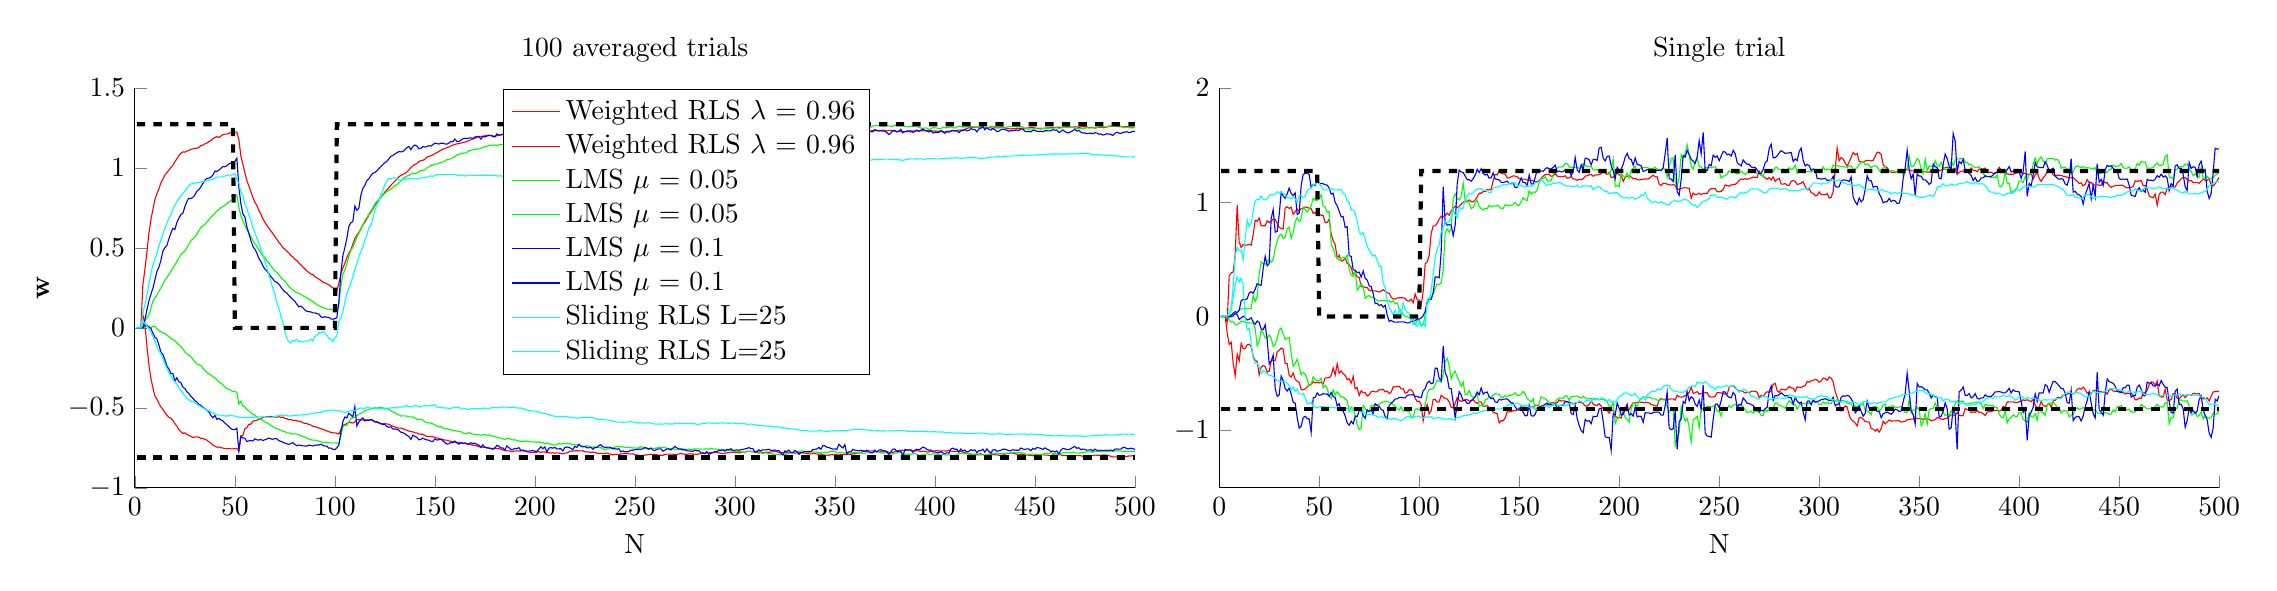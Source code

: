 % This file was created by matlab2tikz v0.4.7 running on MATLAB 8.1.
% Copyright (c) 2008--2014, Nico Schlömer <nico.schloemer@gmail.com>
% All rights reserved.
% Minimal pgfplots version: 1.3
% 
% The latest updates can be retrieved from
%   http://www.mathworks.com/matlabcentral/fileexchange/22022-matlab2tikz
% where you can also make suggestions and rate matlab2tikz.
% 
%
% defining custom colors
\definecolor{mycolor1}{rgb}{0.0,1.0,1.0}%
%
\begin{tikzpicture}

\begin{axis}[%
width=5in,
height=2in,
scale only axis,
xmin=0,
xmax=500,
xlabel={N},
ymin=-1,
ymax=1.5,
ylabel={$\mathbf{w}$},
name=plot1,
title={100 averaged trials},
axis x line*=bottom,
axis y line*=left,
legend style={at={(0.368,0.282)},anchor=south west,draw=black,fill=white,legend cell align=left}
]
\addplot [color=red,solid]
  table[row sep=crcr]{1	0\\
2	0\\
3	0\\
4	0.268\\
5	0.364\\
6	0.471\\
7	0.588\\
8	0.674\\
9	0.739\\
10	0.8\\
11	0.838\\
12	0.867\\
13	0.905\\
14	0.93\\
15	0.954\\
16	0.97\\
17	0.986\\
18	1.002\\
19	1.015\\
20	1.039\\
21	1.056\\
22	1.076\\
23	1.091\\
24	1.1\\
25	1.098\\
26	1.105\\
27	1.109\\
28	1.116\\
29	1.119\\
30	1.122\\
31	1.123\\
32	1.127\\
33	1.139\\
34	1.143\\
35	1.15\\
36	1.155\\
37	1.164\\
38	1.17\\
39	1.183\\
40	1.189\\
41	1.195\\
42	1.189\\
43	1.199\\
44	1.208\\
45	1.211\\
46	1.211\\
47	1.216\\
48	1.221\\
49	1.222\\
50	1.223\\
51	1.223\\
52	1.178\\
53	1.074\\
54	1.024\\
55	0.969\\
56	0.921\\
57	0.887\\
58	0.852\\
59	0.816\\
60	0.785\\
61	0.765\\
62	0.734\\
63	0.712\\
64	0.681\\
65	0.661\\
66	0.641\\
67	0.623\\
68	0.606\\
69	0.59\\
70	0.571\\
71	0.553\\
72	0.534\\
73	0.52\\
74	0.501\\
75	0.492\\
76	0.479\\
77	0.469\\
78	0.452\\
79	0.444\\
80	0.429\\
81	0.421\\
82	0.405\\
83	0.394\\
84	0.381\\
85	0.369\\
86	0.356\\
87	0.346\\
88	0.336\\
89	0.333\\
90	0.32\\
91	0.313\\
92	0.304\\
93	0.297\\
94	0.286\\
95	0.281\\
96	0.276\\
97	0.269\\
98	0.259\\
99	0.249\\
100	0.239\\
101	0.234\\
102	0.278\\
103	0.338\\
104	0.374\\
105	0.403\\
106	0.438\\
107	0.467\\
108	0.489\\
109	0.523\\
110	0.558\\
111	0.58\\
112	0.596\\
113	0.619\\
114	0.642\\
115	0.66\\
116	0.682\\
117	0.706\\
118	0.722\\
119	0.743\\
120	0.765\\
121	0.784\\
122	0.8\\
123	0.817\\
124	0.831\\
125	0.849\\
126	0.862\\
127	0.876\\
128	0.891\\
129	0.904\\
130	0.916\\
131	0.929\\
132	0.944\\
133	0.953\\
134	0.959\\
135	0.965\\
136	0.974\\
137	0.987\\
138	1.002\\
139	1.012\\
140	1.022\\
141	1.027\\
142	1.039\\
143	1.046\\
144	1.047\\
145	1.054\\
146	1.067\\
147	1.071\\
148	1.076\\
149	1.082\\
150	1.089\\
151	1.095\\
152	1.103\\
153	1.11\\
154	1.117\\
155	1.12\\
156	1.127\\
157	1.131\\
158	1.137\\
159	1.142\\
160	1.147\\
161	1.15\\
162	1.152\\
163	1.155\\
164	1.158\\
165	1.161\\
166	1.164\\
167	1.17\\
168	1.176\\
169	1.181\\
170	1.185\\
171	1.19\\
172	1.196\\
173	1.196\\
174	1.198\\
175	1.2\\
176	1.203\\
177	1.202\\
178	1.201\\
179	1.2\\
180	1.197\\
181	1.201\\
182	1.204\\
183	1.206\\
184	1.211\\
185	1.214\\
186	1.213\\
187	1.217\\
188	1.219\\
189	1.221\\
190	1.223\\
191	1.222\\
192	1.229\\
193	1.23\\
194	1.23\\
195	1.232\\
196	1.234\\
197	1.237\\
198	1.239\\
199	1.239\\
200	1.239\\
201	1.236\\
202	1.234\\
203	1.236\\
204	1.232\\
205	1.231\\
206	1.235\\
207	1.236\\
208	1.239\\
209	1.237\\
210	1.237\\
211	1.236\\
212	1.235\\
213	1.235\\
214	1.236\\
215	1.235\\
216	1.239\\
217	1.236\\
218	1.234\\
219	1.233\\
220	1.232\\
221	1.233\\
222	1.234\\
223	1.233\\
224	1.233\\
225	1.238\\
226	1.239\\
227	1.241\\
228	1.242\\
229	1.246\\
230	1.245\\
231	1.246\\
232	1.249\\
233	1.248\\
234	1.252\\
235	1.252\\
236	1.251\\
237	1.255\\
238	1.258\\
239	1.256\\
240	1.252\\
241	1.254\\
242	1.255\\
243	1.249\\
244	1.251\\
245	1.245\\
246	1.248\\
247	1.25\\
248	1.25\\
249	1.249\\
250	1.255\\
251	1.255\\
252	1.255\\
253	1.26\\
254	1.258\\
255	1.258\\
256	1.259\\
257	1.256\\
258	1.255\\
259	1.253\\
260	1.253\\
261	1.252\\
262	1.257\\
263	1.263\\
264	1.26\\
265	1.257\\
266	1.257\\
267	1.255\\
268	1.253\\
269	1.254\\
270	1.255\\
271	1.252\\
272	1.248\\
273	1.244\\
274	1.246\\
275	1.247\\
276	1.249\\
277	1.248\\
278	1.246\\
279	1.25\\
280	1.25\\
281	1.253\\
282	1.253\\
283	1.254\\
284	1.25\\
285	1.25\\
286	1.249\\
287	1.25\\
288	1.25\\
289	1.248\\
290	1.248\\
291	1.251\\
292	1.253\\
293	1.253\\
294	1.254\\
295	1.25\\
296	1.25\\
297	1.247\\
298	1.244\\
299	1.247\\
300	1.247\\
301	1.246\\
302	1.247\\
303	1.244\\
304	1.241\\
305	1.241\\
306	1.238\\
307	1.24\\
308	1.241\\
309	1.242\\
310	1.242\\
311	1.242\\
312	1.247\\
313	1.242\\
314	1.247\\
315	1.248\\
316	1.245\\
317	1.246\\
318	1.243\\
319	1.239\\
320	1.24\\
321	1.239\\
322	1.242\\
323	1.242\\
324	1.243\\
325	1.247\\
326	1.247\\
327	1.247\\
328	1.246\\
329	1.251\\
330	1.251\\
331	1.247\\
332	1.246\\
333	1.246\\
334	1.251\\
335	1.252\\
336	1.25\\
337	1.254\\
338	1.253\\
339	1.248\\
340	1.248\\
341	1.25\\
342	1.249\\
343	1.246\\
344	1.248\\
345	1.25\\
346	1.249\\
347	1.251\\
348	1.245\\
349	1.25\\
350	1.251\\
351	1.253\\
352	1.257\\
353	1.25\\
354	1.25\\
355	1.252\\
356	1.25\\
357	1.251\\
358	1.251\\
359	1.248\\
360	1.248\\
361	1.245\\
362	1.244\\
363	1.244\\
364	1.238\\
365	1.237\\
366	1.235\\
367	1.229\\
368	1.232\\
369	1.232\\
370	1.232\\
371	1.233\\
372	1.234\\
373	1.232\\
374	1.236\\
375	1.234\\
376	1.23\\
377	1.234\\
378	1.234\\
379	1.23\\
380	1.23\\
381	1.227\\
382	1.228\\
383	1.226\\
384	1.226\\
385	1.227\\
386	1.226\\
387	1.227\\
388	1.224\\
389	1.231\\
390	1.23\\
391	1.233\\
392	1.231\\
393	1.232\\
394	1.232\\
395	1.231\\
396	1.234\\
397	1.236\\
398	1.23\\
399	1.229\\
400	1.231\\
401	1.228\\
402	1.229\\
403	1.228\\
404	1.223\\
405	1.224\\
406	1.23\\
407	1.229\\
408	1.23\\
409	1.232\\
410	1.232\\
411	1.234\\
412	1.236\\
413	1.236\\
414	1.237\\
415	1.241\\
416	1.246\\
417	1.251\\
418	1.254\\
419	1.254\\
420	1.254\\
421	1.256\\
422	1.253\\
423	1.248\\
424	1.254\\
425	1.25\\
426	1.251\\
427	1.252\\
428	1.25\\
429	1.248\\
430	1.251\\
431	1.251\\
432	1.254\\
433	1.256\\
434	1.255\\
435	1.25\\
436	1.246\\
437	1.245\\
438	1.243\\
439	1.246\\
440	1.244\\
441	1.245\\
442	1.248\\
443	1.247\\
444	1.249\\
445	1.245\\
446	1.25\\
447	1.25\\
448	1.253\\
449	1.253\\
450	1.249\\
451	1.245\\
452	1.245\\
453	1.243\\
454	1.247\\
455	1.248\\
456	1.25\\
457	1.249\\
458	1.253\\
459	1.251\\
460	1.252\\
461	1.255\\
462	1.254\\
463	1.253\\
464	1.255\\
465	1.256\\
466	1.257\\
467	1.257\\
468	1.255\\
469	1.254\\
470	1.257\\
471	1.256\\
472	1.253\\
473	1.255\\
474	1.259\\
475	1.255\\
476	1.256\\
477	1.252\\
478	1.252\\
479	1.253\\
480	1.248\\
481	1.252\\
482	1.254\\
483	1.254\\
484	1.251\\
485	1.253\\
486	1.256\\
487	1.259\\
488	1.261\\
489	1.263\\
490	1.261\\
491	1.261\\
492	1.26\\
493	1.26\\
494	1.255\\
495	1.257\\
496	1.258\\
497	1.255\\
498	1.256\\
499	1.254\\
500	1.253\\
};
\addlegendentry{$\text{Weighted RLS }\lambda\text{ = 0.96}$};

\addplot [color=red,solid]
  table[row sep=crcr]{1	0\\
2	0\\
3	0\\
4	0.084\\
5	0.027\\
6	-0.109\\
7	-0.229\\
8	-0.314\\
9	-0.373\\
10	-0.425\\
11	-0.445\\
12	-0.471\\
13	-0.494\\
14	-0.508\\
15	-0.529\\
16	-0.545\\
17	-0.559\\
18	-0.564\\
19	-0.577\\
20	-0.598\\
21	-0.614\\
22	-0.637\\
23	-0.649\\
24	-0.66\\
25	-0.656\\
26	-0.666\\
27	-0.672\\
28	-0.678\\
29	-0.685\\
30	-0.683\\
31	-0.681\\
32	-0.683\\
33	-0.692\\
34	-0.69\\
35	-0.697\\
36	-0.701\\
37	-0.712\\
38	-0.721\\
39	-0.733\\
40	-0.739\\
41	-0.746\\
42	-0.744\\
43	-0.749\\
44	-0.751\\
45	-0.754\\
46	-0.755\\
47	-0.754\\
48	-0.756\\
49	-0.756\\
50	-0.754\\
51	-0.753\\
52	-0.771\\
53	-0.676\\
54	-0.672\\
55	-0.631\\
56	-0.623\\
57	-0.603\\
58	-0.602\\
59	-0.584\\
60	-0.58\\
61	-0.577\\
62	-0.573\\
63	-0.567\\
64	-0.559\\
65	-0.558\\
66	-0.555\\
67	-0.554\\
68	-0.554\\
69	-0.557\\
70	-0.556\\
71	-0.559\\
72	-0.554\\
73	-0.56\\
74	-0.557\\
75	-0.566\\
76	-0.567\\
77	-0.575\\
78	-0.572\\
79	-0.578\\
80	-0.578\\
81	-0.581\\
82	-0.584\\
83	-0.585\\
84	-0.593\\
85	-0.597\\
86	-0.598\\
87	-0.604\\
88	-0.607\\
89	-0.615\\
90	-0.617\\
91	-0.621\\
92	-0.626\\
93	-0.63\\
94	-0.634\\
95	-0.64\\
96	-0.644\\
97	-0.649\\
98	-0.653\\
99	-0.656\\
100	-0.656\\
101	-0.659\\
102	-0.663\\
103	-0.637\\
104	-0.61\\
105	-0.603\\
106	-0.599\\
107	-0.592\\
108	-0.592\\
109	-0.595\\
110	-0.587\\
111	-0.574\\
112	-0.573\\
113	-0.577\\
114	-0.576\\
115	-0.576\\
116	-0.576\\
117	-0.576\\
118	-0.575\\
119	-0.581\\
120	-0.584\\
121	-0.586\\
122	-0.591\\
123	-0.598\\
124	-0.599\\
125	-0.599\\
126	-0.6\\
127	-0.603\\
128	-0.609\\
129	-0.614\\
130	-0.619\\
131	-0.623\\
132	-0.627\\
133	-0.626\\
134	-0.63\\
135	-0.635\\
136	-0.641\\
137	-0.645\\
138	-0.648\\
139	-0.65\\
140	-0.655\\
141	-0.657\\
142	-0.663\\
143	-0.665\\
144	-0.665\\
145	-0.673\\
146	-0.679\\
147	-0.68\\
148	-0.678\\
149	-0.681\\
150	-0.684\\
151	-0.688\\
152	-0.691\\
153	-0.695\\
154	-0.698\\
155	-0.701\\
156	-0.702\\
157	-0.706\\
158	-0.71\\
159	-0.713\\
160	-0.714\\
161	-0.718\\
162	-0.715\\
163	-0.718\\
164	-0.72\\
165	-0.72\\
166	-0.726\\
167	-0.728\\
168	-0.729\\
169	-0.734\\
170	-0.736\\
171	-0.737\\
172	-0.743\\
173	-0.744\\
174	-0.746\\
175	-0.747\\
176	-0.751\\
177	-0.75\\
178	-0.753\\
179	-0.754\\
180	-0.751\\
181	-0.755\\
182	-0.755\\
183	-0.758\\
184	-0.763\\
185	-0.767\\
186	-0.768\\
187	-0.769\\
188	-0.771\\
189	-0.772\\
190	-0.77\\
191	-0.768\\
192	-0.77\\
193	-0.769\\
194	-0.768\\
195	-0.77\\
196	-0.775\\
197	-0.776\\
198	-0.778\\
199	-0.778\\
200	-0.779\\
201	-0.777\\
202	-0.773\\
203	-0.778\\
204	-0.775\\
205	-0.776\\
206	-0.779\\
207	-0.779\\
208	-0.783\\
209	-0.78\\
210	-0.784\\
211	-0.781\\
212	-0.782\\
213	-0.785\\
214	-0.787\\
215	-0.783\\
216	-0.782\\
217	-0.775\\
218	-0.772\\
219	-0.77\\
220	-0.768\\
221	-0.768\\
222	-0.768\\
223	-0.769\\
224	-0.768\\
225	-0.774\\
226	-0.775\\
227	-0.776\\
228	-0.778\\
229	-0.777\\
230	-0.778\\
231	-0.783\\
232	-0.786\\
233	-0.784\\
234	-0.784\\
235	-0.785\\
236	-0.782\\
237	-0.787\\
238	-0.79\\
239	-0.794\\
240	-0.791\\
241	-0.791\\
242	-0.792\\
243	-0.788\\
244	-0.787\\
245	-0.784\\
246	-0.787\\
247	-0.787\\
248	-0.788\\
249	-0.787\\
250	-0.793\\
251	-0.795\\
252	-0.795\\
253	-0.799\\
254	-0.797\\
255	-0.795\\
256	-0.794\\
257	-0.791\\
258	-0.79\\
259	-0.791\\
260	-0.79\\
261	-0.793\\
262	-0.796\\
263	-0.796\\
264	-0.797\\
265	-0.791\\
266	-0.789\\
267	-0.789\\
268	-0.789\\
269	-0.789\\
270	-0.792\\
271	-0.791\\
272	-0.788\\
273	-0.785\\
274	-0.788\\
275	-0.79\\
276	-0.79\\
277	-0.788\\
278	-0.787\\
279	-0.79\\
280	-0.789\\
281	-0.791\\
282	-0.788\\
283	-0.787\\
284	-0.782\\
285	-0.783\\
286	-0.781\\
287	-0.781\\
288	-0.779\\
289	-0.78\\
290	-0.778\\
291	-0.779\\
292	-0.781\\
293	-0.784\\
294	-0.786\\
295	-0.784\\
296	-0.781\\
297	-0.779\\
298	-0.776\\
299	-0.778\\
300	-0.779\\
301	-0.778\\
302	-0.781\\
303	-0.78\\
304	-0.776\\
305	-0.777\\
306	-0.771\\
307	-0.772\\
308	-0.772\\
309	-0.774\\
310	-0.776\\
311	-0.778\\
312	-0.782\\
313	-0.776\\
314	-0.781\\
315	-0.779\\
316	-0.776\\
317	-0.778\\
318	-0.775\\
319	-0.775\\
320	-0.773\\
321	-0.774\\
322	-0.779\\
323	-0.779\\
324	-0.779\\
325	-0.78\\
326	-0.781\\
327	-0.782\\
328	-0.779\\
329	-0.78\\
330	-0.783\\
331	-0.78\\
332	-0.777\\
333	-0.778\\
334	-0.782\\
335	-0.783\\
336	-0.786\\
337	-0.787\\
338	-0.788\\
339	-0.786\\
340	-0.786\\
341	-0.788\\
342	-0.79\\
343	-0.788\\
344	-0.793\\
345	-0.795\\
346	-0.795\\
347	-0.797\\
348	-0.792\\
349	-0.793\\
350	-0.791\\
351	-0.793\\
352	-0.795\\
353	-0.791\\
354	-0.791\\
355	-0.792\\
356	-0.789\\
357	-0.79\\
358	-0.791\\
359	-0.787\\
360	-0.787\\
361	-0.783\\
362	-0.782\\
363	-0.779\\
364	-0.771\\
365	-0.771\\
366	-0.771\\
367	-0.769\\
368	-0.769\\
369	-0.769\\
370	-0.772\\
371	-0.774\\
372	-0.775\\
373	-0.771\\
374	-0.776\\
375	-0.774\\
376	-0.771\\
377	-0.778\\
378	-0.78\\
379	-0.778\\
380	-0.774\\
381	-0.769\\
382	-0.767\\
383	-0.764\\
384	-0.765\\
385	-0.766\\
386	-0.763\\
387	-0.764\\
388	-0.765\\
389	-0.768\\
390	-0.768\\
391	-0.768\\
392	-0.769\\
393	-0.773\\
394	-0.77\\
395	-0.772\\
396	-0.775\\
397	-0.777\\
398	-0.77\\
399	-0.769\\
400	-0.769\\
401	-0.766\\
402	-0.769\\
403	-0.77\\
404	-0.769\\
405	-0.769\\
406	-0.77\\
407	-0.765\\
408	-0.769\\
409	-0.772\\
410	-0.773\\
411	-0.771\\
412	-0.773\\
413	-0.771\\
414	-0.776\\
415	-0.779\\
416	-0.785\\
417	-0.787\\
418	-0.79\\
419	-0.792\\
420	-0.79\\
421	-0.79\\
422	-0.789\\
423	-0.786\\
424	-0.793\\
425	-0.792\\
426	-0.793\\
427	-0.791\\
428	-0.795\\
429	-0.791\\
430	-0.793\\
431	-0.794\\
432	-0.796\\
433	-0.796\\
434	-0.795\\
435	-0.79\\
436	-0.784\\
437	-0.784\\
438	-0.781\\
439	-0.783\\
440	-0.786\\
441	-0.789\\
442	-0.791\\
443	-0.789\\
444	-0.793\\
445	-0.79\\
446	-0.795\\
447	-0.796\\
448	-0.797\\
449	-0.8\\
450	-0.795\\
451	-0.792\\
452	-0.793\\
453	-0.791\\
454	-0.792\\
455	-0.795\\
456	-0.795\\
457	-0.797\\
458	-0.798\\
459	-0.794\\
460	-0.795\\
461	-0.796\\
462	-0.792\\
463	-0.794\\
464	-0.798\\
465	-0.797\\
466	-0.799\\
467	-0.798\\
468	-0.797\\
469	-0.797\\
470	-0.798\\
471	-0.799\\
472	-0.798\\
473	-0.799\\
474	-0.803\\
475	-0.801\\
476	-0.802\\
477	-0.797\\
478	-0.799\\
479	-0.798\\
480	-0.795\\
481	-0.796\\
482	-0.796\\
483	-0.795\\
484	-0.795\\
485	-0.794\\
486	-0.797\\
487	-0.799\\
488	-0.802\\
489	-0.807\\
490	-0.806\\
491	-0.807\\
492	-0.81\\
493	-0.809\\
494	-0.803\\
495	-0.804\\
496	-0.805\\
497	-0.8\\
498	-0.801\\
499	-0.798\\
500	-0.796\\
};
\addlegendentry{$\text{Weighted RLS }\lambda\text{ = 0.96}$};

\addplot [color=green,solid]
  table[row sep=crcr]{1	0\\
2	0\\
3	0\\
4	0\\
5	0.043\\
6	0.064\\
7	0.079\\
8	0.12\\
9	0.167\\
10	0.185\\
11	0.205\\
12	0.229\\
13	0.249\\
14	0.271\\
15	0.299\\
16	0.314\\
17	0.334\\
18	0.352\\
19	0.374\\
20	0.394\\
21	0.413\\
22	0.435\\
23	0.46\\
24	0.47\\
25	0.48\\
26	0.5\\
27	0.522\\
28	0.544\\
29	0.556\\
30	0.567\\
31	0.585\\
32	0.608\\
33	0.627\\
34	0.637\\
35	0.647\\
36	0.661\\
37	0.674\\
38	0.691\\
39	0.703\\
40	0.717\\
41	0.73\\
42	0.738\\
43	0.752\\
44	0.758\\
45	0.766\\
46	0.776\\
47	0.787\\
48	0.795\\
49	0.806\\
50	0.82\\
51	0.829\\
52	0.75\\
53	0.704\\
54	0.668\\
55	0.642\\
56	0.611\\
57	0.594\\
58	0.57\\
59	0.547\\
60	0.525\\
61	0.51\\
62	0.488\\
63	0.468\\
64	0.45\\
65	0.44\\
66	0.418\\
67	0.408\\
68	0.387\\
69	0.371\\
70	0.356\\
71	0.346\\
72	0.332\\
73	0.315\\
74	0.302\\
75	0.291\\
76	0.277\\
77	0.258\\
78	0.246\\
79	0.238\\
80	0.226\\
81	0.22\\
82	0.215\\
83	0.21\\
84	0.201\\
85	0.195\\
86	0.188\\
87	0.179\\
88	0.172\\
89	0.165\\
90	0.154\\
91	0.146\\
92	0.138\\
93	0.132\\
94	0.129\\
95	0.123\\
96	0.118\\
97	0.117\\
98	0.116\\
99	0.113\\
100	0.114\\
101	0.108\\
102	0.148\\
103	0.26\\
104	0.336\\
105	0.362\\
106	0.4\\
107	0.449\\
108	0.485\\
109	0.504\\
110	0.533\\
111	0.567\\
112	0.591\\
113	0.615\\
114	0.641\\
115	0.671\\
116	0.689\\
117	0.711\\
118	0.729\\
119	0.751\\
120	0.774\\
121	0.789\\
122	0.804\\
123	0.816\\
124	0.829\\
125	0.84\\
126	0.852\\
127	0.861\\
128	0.866\\
129	0.877\\
130	0.889\\
131	0.894\\
132	0.908\\
133	0.917\\
134	0.932\\
135	0.941\\
136	0.948\\
137	0.953\\
138	0.961\\
139	0.966\\
140	0.963\\
141	0.968\\
142	0.976\\
143	0.984\\
144	0.984\\
145	0.987\\
146	0.999\\
147	1.006\\
148	1.015\\
149	1.016\\
150	1.024\\
151	1.023\\
152	1.029\\
153	1.035\\
154	1.036\\
155	1.042\\
156	1.052\\
157	1.053\\
158	1.057\\
159	1.063\\
160	1.071\\
161	1.081\\
162	1.085\\
163	1.09\\
164	1.091\\
165	1.093\\
166	1.096\\
167	1.107\\
168	1.109\\
169	1.114\\
170	1.114\\
171	1.116\\
172	1.119\\
173	1.123\\
174	1.127\\
175	1.134\\
176	1.133\\
177	1.14\\
178	1.142\\
179	1.14\\
180	1.144\\
181	1.14\\
182	1.144\\
183	1.145\\
184	1.146\\
185	1.147\\
186	1.151\\
187	1.15\\
188	1.153\\
189	1.154\\
190	1.157\\
191	1.155\\
192	1.153\\
193	1.156\\
194	1.161\\
195	1.163\\
196	1.171\\
197	1.17\\
198	1.17\\
199	1.171\\
200	1.169\\
201	1.171\\
202	1.175\\
203	1.176\\
204	1.179\\
205	1.175\\
206	1.178\\
207	1.177\\
208	1.178\\
209	1.176\\
210	1.174\\
211	1.179\\
212	1.187\\
213	1.183\\
214	1.186\\
215	1.189\\
216	1.194\\
217	1.194\\
218	1.194\\
219	1.194\\
220	1.194\\
221	1.195\\
222	1.195\\
223	1.195\\
224	1.196\\
225	1.196\\
226	1.206\\
227	1.207\\
228	1.205\\
229	1.204\\
230	1.21\\
231	1.205\\
232	1.202\\
233	1.207\\
234	1.209\\
235	1.199\\
236	1.202\\
237	1.203\\
238	1.206\\
239	1.213\\
240	1.211\\
241	1.213\\
242	1.214\\
243	1.213\\
244	1.213\\
245	1.209\\
246	1.208\\
247	1.213\\
248	1.212\\
249	1.212\\
250	1.215\\
251	1.217\\
252	1.221\\
253	1.227\\
254	1.226\\
255	1.224\\
256	1.221\\
257	1.215\\
258	1.216\\
259	1.218\\
260	1.22\\
261	1.22\\
262	1.224\\
263	1.224\\
264	1.225\\
265	1.225\\
266	1.221\\
267	1.222\\
268	1.232\\
269	1.236\\
270	1.232\\
271	1.228\\
272	1.23\\
273	1.235\\
274	1.234\\
275	1.226\\
276	1.231\\
277	1.234\\
278	1.233\\
279	1.234\\
280	1.236\\
281	1.234\\
282	1.231\\
283	1.231\\
284	1.228\\
285	1.227\\
286	1.228\\
287	1.225\\
288	1.23\\
289	1.226\\
290	1.228\\
291	1.231\\
292	1.236\\
293	1.235\\
294	1.232\\
295	1.234\\
296	1.237\\
297	1.244\\
298	1.243\\
299	1.239\\
300	1.24\\
301	1.241\\
302	1.241\\
303	1.24\\
304	1.238\\
305	1.237\\
306	1.244\\
307	1.244\\
308	1.242\\
309	1.241\\
310	1.245\\
311	1.246\\
312	1.251\\
313	1.244\\
314	1.241\\
315	1.247\\
316	1.241\\
317	1.242\\
318	1.241\\
319	1.238\\
320	1.236\\
321	1.237\\
322	1.238\\
323	1.231\\
324	1.232\\
325	1.233\\
326	1.235\\
327	1.242\\
328	1.237\\
329	1.234\\
330	1.234\\
331	1.238\\
332	1.24\\
333	1.239\\
334	1.243\\
335	1.242\\
336	1.244\\
337	1.239\\
338	1.24\\
339	1.244\\
340	1.242\\
341	1.243\\
342	1.241\\
343	1.246\\
344	1.246\\
345	1.254\\
346	1.249\\
347	1.258\\
348	1.263\\
349	1.265\\
350	1.267\\
351	1.26\\
352	1.258\\
353	1.26\\
354	1.256\\
355	1.253\\
356	1.256\\
357	1.254\\
358	1.255\\
359	1.257\\
360	1.261\\
361	1.258\\
362	1.253\\
363	1.251\\
364	1.252\\
365	1.253\\
366	1.254\\
367	1.253\\
368	1.253\\
369	1.262\\
370	1.263\\
371	1.264\\
372	1.266\\
373	1.262\\
374	1.263\\
375	1.261\\
376	1.265\\
377	1.262\\
378	1.26\\
379	1.26\\
380	1.266\\
381	1.266\\
382	1.27\\
383	1.272\\
384	1.269\\
385	1.258\\
386	1.256\\
387	1.257\\
388	1.26\\
389	1.26\\
390	1.264\\
391	1.259\\
392	1.254\\
393	1.249\\
394	1.246\\
395	1.25\\
396	1.249\\
397	1.241\\
398	1.245\\
399	1.251\\
400	1.251\\
401	1.249\\
402	1.245\\
403	1.246\\
404	1.252\\
405	1.251\\
406	1.251\\
407	1.254\\
408	1.256\\
409	1.252\\
410	1.248\\
411	1.257\\
412	1.258\\
413	1.261\\
414	1.255\\
415	1.255\\
416	1.257\\
417	1.257\\
418	1.256\\
419	1.257\\
420	1.256\\
421	1.256\\
422	1.255\\
423	1.256\\
424	1.253\\
425	1.25\\
426	1.251\\
427	1.255\\
428	1.26\\
429	1.26\\
430	1.257\\
431	1.254\\
432	1.248\\
433	1.252\\
434	1.249\\
435	1.25\\
436	1.255\\
437	1.258\\
438	1.26\\
439	1.261\\
440	1.26\\
441	1.255\\
442	1.26\\
443	1.259\\
444	1.255\\
445	1.248\\
446	1.243\\
447	1.241\\
448	1.244\\
449	1.243\\
450	1.243\\
451	1.248\\
452	1.248\\
453	1.249\\
454	1.245\\
455	1.247\\
456	1.244\\
457	1.247\\
458	1.249\\
459	1.248\\
460	1.249\\
461	1.251\\
462	1.246\\
463	1.249\\
464	1.253\\
465	1.253\\
466	1.252\\
467	1.252\\
468	1.253\\
469	1.254\\
470	1.249\\
471	1.246\\
472	1.244\\
473	1.248\\
474	1.245\\
475	1.247\\
476	1.251\\
477	1.249\\
478	1.25\\
479	1.25\\
480	1.25\\
481	1.25\\
482	1.255\\
483	1.256\\
484	1.257\\
485	1.256\\
486	1.257\\
487	1.261\\
488	1.263\\
489	1.265\\
490	1.265\\
491	1.26\\
492	1.258\\
493	1.257\\
494	1.253\\
495	1.251\\
496	1.254\\
497	1.25\\
498	1.251\\
499	1.249\\
500	1.253\\
};
\addlegendentry{$\text{LMS }\mu\text{ = 0.05}$};

\addplot [color=green,solid]
  table[row sep=crcr]{1	0\\
2	0\\
3	0\\
4	0\\
5	0.019\\
6	0.021\\
7	0.003\\
8	-0.002\\
9	0.011\\
10	0.01\\
11	-0.007\\
12	-0.016\\
13	-0.023\\
14	-0.033\\
15	-0.036\\
16	-0.045\\
17	-0.055\\
18	-0.065\\
19	-0.073\\
20	-0.081\\
21	-0.094\\
22	-0.106\\
23	-0.117\\
24	-0.132\\
25	-0.151\\
26	-0.162\\
27	-0.171\\
28	-0.18\\
29	-0.196\\
30	-0.212\\
31	-0.225\\
32	-0.23\\
33	-0.235\\
34	-0.25\\
35	-0.267\\
36	-0.277\\
37	-0.288\\
38	-0.295\\
39	-0.305\\
40	-0.312\\
41	-0.324\\
42	-0.338\\
43	-0.345\\
44	-0.355\\
45	-0.369\\
46	-0.381\\
47	-0.384\\
48	-0.39\\
49	-0.398\\
50	-0.398\\
51	-0.402\\
52	-0.477\\
53	-0.457\\
54	-0.489\\
55	-0.493\\
56	-0.511\\
57	-0.518\\
58	-0.531\\
59	-0.54\\
60	-0.545\\
61	-0.556\\
62	-0.565\\
63	-0.572\\
64	-0.578\\
65	-0.588\\
66	-0.593\\
67	-0.6\\
68	-0.612\\
69	-0.615\\
70	-0.626\\
71	-0.63\\
72	-0.635\\
73	-0.64\\
74	-0.646\\
75	-0.649\\
76	-0.656\\
77	-0.656\\
78	-0.661\\
79	-0.664\\
80	-0.662\\
81	-0.663\\
82	-0.668\\
83	-0.674\\
84	-0.679\\
85	-0.683\\
86	-0.688\\
87	-0.694\\
88	-0.699\\
89	-0.702\\
90	-0.701\\
91	-0.704\\
92	-0.708\\
93	-0.712\\
94	-0.716\\
95	-0.715\\
96	-0.715\\
97	-0.718\\
98	-0.719\\
99	-0.719\\
100	-0.719\\
101	-0.719\\
102	-0.727\\
103	-0.678\\
104	-0.618\\
105	-0.609\\
106	-0.609\\
107	-0.588\\
108	-0.566\\
109	-0.562\\
110	-0.558\\
111	-0.548\\
112	-0.54\\
113	-0.534\\
114	-0.528\\
115	-0.519\\
116	-0.513\\
117	-0.51\\
118	-0.506\\
119	-0.503\\
120	-0.499\\
121	-0.501\\
122	-0.499\\
123	-0.498\\
124	-0.5\\
125	-0.502\\
126	-0.504\\
127	-0.51\\
128	-0.517\\
129	-0.526\\
130	-0.531\\
131	-0.539\\
132	-0.543\\
133	-0.551\\
134	-0.55\\
135	-0.55\\
136	-0.552\\
137	-0.556\\
138	-0.556\\
139	-0.557\\
140	-0.563\\
141	-0.571\\
142	-0.573\\
143	-0.572\\
144	-0.576\\
145	-0.588\\
146	-0.591\\
147	-0.594\\
148	-0.595\\
149	-0.6\\
150	-0.606\\
151	-0.615\\
152	-0.615\\
153	-0.618\\
154	-0.625\\
155	-0.631\\
156	-0.629\\
157	-0.635\\
158	-0.637\\
159	-0.643\\
160	-0.643\\
161	-0.644\\
162	-0.647\\
163	-0.649\\
164	-0.656\\
165	-0.663\\
166	-0.66\\
167	-0.655\\
168	-0.66\\
169	-0.664\\
170	-0.666\\
171	-0.667\\
172	-0.668\\
173	-0.671\\
174	-0.669\\
175	-0.667\\
176	-0.671\\
177	-0.669\\
178	-0.673\\
179	-0.677\\
180	-0.678\\
181	-0.686\\
182	-0.687\\
183	-0.688\\
184	-0.694\\
185	-0.697\\
186	-0.69\\
187	-0.691\\
188	-0.696\\
189	-0.701\\
190	-0.699\\
191	-0.704\\
192	-0.707\\
193	-0.71\\
194	-0.708\\
195	-0.711\\
196	-0.706\\
197	-0.71\\
198	-0.713\\
199	-0.712\\
200	-0.713\\
201	-0.715\\
202	-0.712\\
203	-0.718\\
204	-0.716\\
205	-0.725\\
206	-0.72\\
207	-0.724\\
208	-0.728\\
209	-0.731\\
210	-0.733\\
211	-0.728\\
212	-0.723\\
213	-0.727\\
214	-0.724\\
215	-0.722\\
216	-0.722\\
217	-0.725\\
218	-0.724\\
219	-0.73\\
220	-0.729\\
221	-0.728\\
222	-0.732\\
223	-0.737\\
224	-0.739\\
225	-0.743\\
226	-0.736\\
227	-0.738\\
228	-0.745\\
229	-0.747\\
230	-0.743\\
231	-0.747\\
232	-0.746\\
233	-0.748\\
234	-0.756\\
235	-0.763\\
236	-0.756\\
237	-0.754\\
238	-0.753\\
239	-0.748\\
240	-0.746\\
241	-0.741\\
242	-0.74\\
243	-0.745\\
244	-0.744\\
245	-0.746\\
246	-0.748\\
247	-0.747\\
248	-0.749\\
249	-0.751\\
250	-0.75\\
251	-0.752\\
252	-0.749\\
253	-0.743\\
254	-0.746\\
255	-0.751\\
256	-0.756\\
257	-0.761\\
258	-0.754\\
259	-0.753\\
260	-0.753\\
261	-0.751\\
262	-0.747\\
263	-0.748\\
264	-0.748\\
265	-0.748\\
266	-0.753\\
267	-0.755\\
268	-0.754\\
269	-0.755\\
270	-0.759\\
271	-0.763\\
272	-0.76\\
273	-0.754\\
274	-0.756\\
275	-0.766\\
276	-0.761\\
277	-0.758\\
278	-0.761\\
279	-0.758\\
280	-0.756\\
281	-0.757\\
282	-0.756\\
283	-0.758\\
284	-0.758\\
285	-0.757\\
286	-0.756\\
287	-0.759\\
288	-0.752\\
289	-0.756\\
290	-0.756\\
291	-0.76\\
292	-0.759\\
293	-0.76\\
294	-0.762\\
295	-0.764\\
296	-0.768\\
297	-0.764\\
298	-0.768\\
299	-0.769\\
300	-0.772\\
301	-0.773\\
302	-0.773\\
303	-0.774\\
304	-0.778\\
305	-0.777\\
306	-0.773\\
307	-0.773\\
308	-0.772\\
309	-0.775\\
310	-0.773\\
311	-0.774\\
312	-0.773\\
313	-0.781\\
314	-0.786\\
315	-0.781\\
316	-0.783\\
317	-0.787\\
318	-0.785\\
319	-0.789\\
320	-0.79\\
321	-0.791\\
322	-0.79\\
323	-0.792\\
324	-0.791\\
325	-0.792\\
326	-0.789\\
327	-0.778\\
328	-0.782\\
329	-0.778\\
330	-0.777\\
331	-0.774\\
332	-0.77\\
333	-0.77\\
334	-0.769\\
335	-0.773\\
336	-0.775\\
337	-0.778\\
338	-0.776\\
339	-0.774\\
340	-0.777\\
341	-0.776\\
342	-0.78\\
343	-0.78\\
344	-0.781\\
345	-0.777\\
346	-0.781\\
347	-0.775\\
348	-0.772\\
349	-0.771\\
350	-0.772\\
351	-0.782\\
352	-0.78\\
353	-0.78\\
354	-0.781\\
355	-0.782\\
356	-0.781\\
357	-0.781\\
358	-0.784\\
359	-0.781\\
360	-0.778\\
361	-0.781\\
362	-0.779\\
363	-0.781\\
364	-0.786\\
365	-0.782\\
366	-0.781\\
367	-0.781\\
368	-0.782\\
369	-0.776\\
370	-0.776\\
371	-0.774\\
372	-0.773\\
373	-0.781\\
374	-0.782\\
375	-0.782\\
376	-0.78\\
377	-0.782\\
378	-0.787\\
379	-0.789\\
380	-0.783\\
381	-0.782\\
382	-0.775\\
383	-0.778\\
384	-0.783\\
385	-0.79\\
386	-0.79\\
387	-0.79\\
388	-0.79\\
389	-0.787\\
390	-0.785\\
391	-0.79\\
392	-0.795\\
393	-0.797\\
394	-0.793\\
395	-0.79\\
396	-0.787\\
397	-0.791\\
398	-0.791\\
399	-0.785\\
400	-0.789\\
401	-0.791\\
402	-0.792\\
403	-0.795\\
404	-0.792\\
405	-0.795\\
406	-0.794\\
407	-0.793\\
408	-0.794\\
409	-0.799\\
410	-0.797\\
411	-0.79\\
412	-0.787\\
413	-0.786\\
414	-0.786\\
415	-0.787\\
416	-0.787\\
417	-0.788\\
418	-0.788\\
419	-0.79\\
420	-0.793\\
421	-0.795\\
422	-0.795\\
423	-0.792\\
424	-0.794\\
425	-0.791\\
426	-0.793\\
427	-0.79\\
428	-0.787\\
429	-0.787\\
430	-0.785\\
431	-0.783\\
432	-0.788\\
433	-0.784\\
434	-0.787\\
435	-0.787\\
436	-0.783\\
437	-0.783\\
438	-0.781\\
439	-0.779\\
440	-0.78\\
441	-0.781\\
442	-0.778\\
443	-0.779\\
444	-0.784\\
445	-0.787\\
446	-0.793\\
447	-0.79\\
448	-0.79\\
449	-0.789\\
450	-0.79\\
451	-0.789\\
452	-0.792\\
453	-0.791\\
454	-0.79\\
455	-0.785\\
456	-0.784\\
457	-0.784\\
458	-0.78\\
459	-0.785\\
460	-0.787\\
461	-0.785\\
462	-0.788\\
463	-0.786\\
464	-0.78\\
465	-0.779\\
466	-0.779\\
467	-0.781\\
468	-0.78\\
469	-0.776\\
470	-0.781\\
471	-0.783\\
472	-0.783\\
473	-0.779\\
474	-0.781\\
475	-0.777\\
476	-0.774\\
477	-0.775\\
478	-0.774\\
479	-0.778\\
480	-0.772\\
481	-0.772\\
482	-0.773\\
483	-0.774\\
484	-0.775\\
485	-0.775\\
486	-0.773\\
487	-0.772\\
488	-0.77\\
489	-0.771\\
490	-0.769\\
491	-0.77\\
492	-0.768\\
493	-0.77\\
494	-0.773\\
495	-0.773\\
496	-0.77\\
497	-0.773\\
498	-0.77\\
499	-0.773\\
500	-0.771\\
};
\addlegendentry{$\text{LMS }\mu\text{ = 0.05}$};

\addplot [color=blue,solid]
  table[row sep=crcr]{1	0\\
2	0\\
3	0\\
4	0\\
5	0.051\\
6	0.111\\
7	0.167\\
8	0.209\\
9	0.247\\
10	0.298\\
11	0.353\\
12	0.378\\
13	0.421\\
14	0.479\\
15	0.501\\
16	0.515\\
17	0.556\\
18	0.591\\
19	0.622\\
20	0.615\\
21	0.658\\
22	0.685\\
23	0.708\\
24	0.716\\
25	0.757\\
26	0.79\\
27	0.81\\
28	0.808\\
29	0.816\\
30	0.83\\
31	0.854\\
32	0.864\\
33	0.881\\
34	0.902\\
35	0.923\\
36	0.934\\
37	0.936\\
38	0.942\\
39	0.955\\
40	0.98\\
41	0.977\\
42	0.986\\
43	0.997\\
44	1.008\\
45	1.007\\
46	1.013\\
47	1.025\\
48	1.03\\
49	1.034\\
50	1.041\\
51	1.061\\
52	0.879\\
53	0.776\\
54	0.713\\
55	0.694\\
56	0.633\\
57	0.589\\
58	0.547\\
59	0.51\\
60	0.492\\
61	0.468\\
62	0.434\\
63	0.415\\
64	0.388\\
65	0.368\\
66	0.355\\
67	0.339\\
68	0.32\\
69	0.307\\
70	0.289\\
71	0.286\\
72	0.273\\
73	0.256\\
74	0.238\\
75	0.225\\
76	0.218\\
77	0.202\\
78	0.189\\
79	0.178\\
80	0.165\\
81	0.148\\
82	0.131\\
83	0.136\\
84	0.126\\
85	0.111\\
86	0.104\\
87	0.101\\
88	0.1\\
89	0.094\\
90	0.094\\
91	0.089\\
92	0.087\\
93	0.069\\
94	0.065\\
95	0.07\\
96	0.066\\
97	0.066\\
98	0.056\\
99	0.054\\
100	0.058\\
101	0.063\\
102	0.162\\
103	0.343\\
104	0.451\\
105	0.501\\
106	0.56\\
107	0.635\\
108	0.657\\
109	0.665\\
110	0.761\\
111	0.735\\
112	0.747\\
113	0.829\\
114	0.872\\
115	0.89\\
116	0.921\\
117	0.932\\
118	0.951\\
119	0.967\\
120	0.971\\
121	0.981\\
122	0.995\\
123	1.009\\
124	1.021\\
125	1.032\\
126	1.041\\
127	1.056\\
128	1.073\\
129	1.076\\
130	1.087\\
131	1.094\\
132	1.102\\
133	1.1\\
134	1.102\\
135	1.113\\
136	1.126\\
137	1.134\\
138	1.114\\
139	1.134\\
140	1.143\\
141	1.137\\
142	1.12\\
143	1.122\\
144	1.133\\
145	1.13\\
146	1.133\\
147	1.139\\
148	1.136\\
149	1.145\\
150	1.154\\
151	1.152\\
152	1.149\\
153	1.154\\
154	1.154\\
155	1.15\\
156	1.148\\
157	1.155\\
158	1.165\\
159	1.163\\
160	1.18\\
161	1.165\\
162	1.164\\
163	1.173\\
164	1.182\\
165	1.185\\
166	1.183\\
167	1.186\\
168	1.188\\
169	1.183\\
170	1.193\\
171	1.196\\
172	1.196\\
173	1.179\\
174	1.197\\
175	1.193\\
176	1.198\\
177	1.204\\
178	1.203\\
179	1.197\\
180	1.193\\
181	1.212\\
182	1.205\\
183	1.206\\
184	1.209\\
185	1.205\\
186	1.235\\
187	1.244\\
188	1.228\\
189	1.222\\
190	1.225\\
191	1.225\\
192	1.23\\
193	1.224\\
194	1.232\\
195	1.229\\
196	1.235\\
197	1.239\\
198	1.238\\
199	1.236\\
200	1.225\\
201	1.213\\
202	1.22\\
203	1.238\\
204	1.237\\
205	1.244\\
206	1.222\\
207	1.229\\
208	1.231\\
209	1.231\\
210	1.235\\
211	1.229\\
212	1.228\\
213	1.234\\
214	1.216\\
215	1.223\\
216	1.234\\
217	1.225\\
218	1.221\\
219	1.209\\
220	1.228\\
221	1.22\\
222	1.234\\
223	1.239\\
224	1.236\\
225	1.24\\
226	1.229\\
227	1.238\\
228	1.241\\
229	1.229\\
230	1.233\\
231	1.237\\
232	1.248\\
233	1.246\\
234	1.234\\
235	1.23\\
236	1.235\\
237	1.229\\
238	1.221\\
239	1.224\\
240	1.235\\
241	1.233\\
242	1.234\\
243	1.222\\
244	1.223\\
245	1.222\\
246	1.223\\
247	1.222\\
248	1.232\\
249	1.224\\
250	1.231\\
251	1.237\\
252	1.237\\
253	1.237\\
254	1.237\\
255	1.245\\
256	1.241\\
257	1.236\\
258	1.245\\
259	1.236\\
260	1.23\\
261	1.237\\
262	1.249\\
263	1.252\\
264	1.241\\
265	1.232\\
266	1.238\\
267	1.234\\
268	1.218\\
269	1.226\\
270	1.231\\
271	1.219\\
272	1.211\\
273	1.207\\
274	1.214\\
275	1.224\\
276	1.215\\
277	1.221\\
278	1.232\\
279	1.234\\
280	1.234\\
281	1.228\\
282	1.233\\
283	1.218\\
284	1.226\\
285	1.232\\
286	1.249\\
287	1.235\\
288	1.238\\
289	1.239\\
290	1.245\\
291	1.238\\
292	1.241\\
293	1.237\\
294	1.238\\
295	1.23\\
296	1.233\\
297	1.235\\
298	1.242\\
299	1.231\\
300	1.231\\
301	1.229\\
302	1.225\\
303	1.23\\
304	1.228\\
305	1.227\\
306	1.226\\
307	1.231\\
308	1.227\\
309	1.235\\
310	1.217\\
311	1.216\\
312	1.226\\
313	1.219\\
314	1.227\\
315	1.228\\
316	1.231\\
317	1.231\\
318	1.224\\
319	1.218\\
320	1.221\\
321	1.225\\
322	1.234\\
323	1.223\\
324	1.214\\
325	1.242\\
326	1.241\\
327	1.246\\
328	1.241\\
329	1.229\\
330	1.239\\
331	1.245\\
332	1.227\\
333	1.229\\
334	1.229\\
335	1.232\\
336	1.232\\
337	1.24\\
338	1.238\\
339	1.243\\
340	1.24\\
341	1.236\\
342	1.244\\
343	1.224\\
344	1.237\\
345	1.234\\
346	1.229\\
347	1.222\\
348	1.213\\
349	1.213\\
350	1.227\\
351	1.219\\
352	1.236\\
353	1.231\\
354	1.21\\
355	1.231\\
356	1.2\\
357	1.209\\
358	1.215\\
359	1.238\\
360	1.239\\
361	1.238\\
362	1.229\\
363	1.222\\
364	1.222\\
365	1.225\\
366	1.229\\
367	1.225\\
368	1.225\\
369	1.226\\
370	1.24\\
371	1.233\\
372	1.23\\
373	1.233\\
374	1.23\\
375	1.229\\
376	1.22\\
377	1.209\\
378	1.217\\
379	1.233\\
380	1.234\\
381	1.224\\
382	1.23\\
383	1.241\\
384	1.219\\
385	1.227\\
386	1.231\\
387	1.23\\
388	1.232\\
389	1.222\\
390	1.226\\
391	1.236\\
392	1.228\\
393	1.235\\
394	1.243\\
395	1.235\\
396	1.23\\
397	1.224\\
398	1.234\\
399	1.218\\
400	1.221\\
401	1.222\\
402	1.221\\
403	1.233\\
404	1.228\\
405	1.216\\
406	1.227\\
407	1.223\\
408	1.23\\
409	1.235\\
410	1.23\\
411	1.232\\
412	1.22\\
413	1.233\\
414	1.232\\
415	1.24\\
416	1.232\\
417	1.233\\
418	1.246\\
419	1.24\\
420	1.24\\
421	1.225\\
422	1.243\\
423	1.249\\
424	1.26\\
425	1.238\\
426	1.251\\
427	1.241\\
428	1.236\\
429	1.246\\
430	1.239\\
431	1.226\\
432	1.229\\
433	1.239\\
434	1.241\\
435	1.239\\
436	1.235\\
437	1.229\\
438	1.232\\
439	1.233\\
440	1.235\\
441	1.236\\
442	1.234\\
443	1.243\\
444	1.242\\
445	1.23\\
446	1.226\\
447	1.228\\
448	1.225\\
449	1.235\\
450	1.234\\
451	1.229\\
452	1.227\\
453	1.229\\
454	1.226\\
455	1.232\\
456	1.232\\
457	1.231\\
458	1.232\\
459	1.24\\
460	1.235\\
461	1.237\\
462	1.221\\
463	1.227\\
464	1.237\\
465	1.228\\
466	1.22\\
467	1.219\\
468	1.226\\
469	1.232\\
470	1.242\\
471	1.23\\
472	1.234\\
473	1.223\\
474	1.218\\
475	1.218\\
476	1.214\\
477	1.216\\
478	1.217\\
479	1.213\\
480	1.22\\
481	1.218\\
482	1.21\\
483	1.212\\
484	1.205\\
485	1.208\\
486	1.214\\
487	1.211\\
488	1.21\\
489	1.202\\
490	1.215\\
491	1.223\\
492	1.217\\
493	1.214\\
494	1.222\\
495	1.223\\
496	1.226\\
497	1.221\\
498	1.223\\
499	1.228\\
500	1.228\\
};
\addlegendentry{$\text{LMS }\mu\text{ = 0.1}$};

\addplot [color=blue,solid]
  table[row sep=crcr]{1	0\\
2	0\\
3	0\\
4	0\\
5	0.017\\
6	0.012\\
7	0.007\\
8	-0.003\\
9	-0.033\\
10	-0.058\\
11	-0.068\\
12	-0.105\\
13	-0.151\\
14	-0.165\\
15	-0.198\\
16	-0.239\\
17	-0.257\\
18	-0.284\\
19	-0.286\\
20	-0.332\\
21	-0.312\\
22	-0.337\\
23	-0.342\\
24	-0.37\\
25	-0.379\\
26	-0.399\\
27	-0.41\\
28	-0.427\\
29	-0.439\\
30	-0.455\\
31	-0.463\\
32	-0.479\\
33	-0.483\\
34	-0.496\\
35	-0.505\\
36	-0.514\\
37	-0.525\\
38	-0.547\\
39	-0.562\\
40	-0.547\\
41	-0.572\\
42	-0.566\\
43	-0.575\\
44	-0.581\\
45	-0.595\\
46	-0.605\\
47	-0.617\\
48	-0.63\\
49	-0.636\\
50	-0.636\\
51	-0.627\\
52	-0.767\\
53	-0.678\\
54	-0.688\\
55	-0.69\\
56	-0.71\\
57	-0.706\\
58	-0.704\\
59	-0.707\\
60	-0.694\\
61	-0.7\\
62	-0.701\\
63	-0.697\\
64	-0.704\\
65	-0.699\\
66	-0.695\\
67	-0.688\\
68	-0.694\\
69	-0.696\\
70	-0.692\\
71	-0.693\\
72	-0.705\\
73	-0.709\\
74	-0.715\\
75	-0.72\\
76	-0.724\\
77	-0.728\\
78	-0.723\\
79	-0.717\\
80	-0.728\\
81	-0.737\\
82	-0.732\\
83	-0.735\\
84	-0.737\\
85	-0.738\\
86	-0.739\\
87	-0.733\\
88	-0.735\\
89	-0.738\\
90	-0.734\\
91	-0.732\\
92	-0.732\\
93	-0.727\\
94	-0.734\\
95	-0.739\\
96	-0.739\\
97	-0.752\\
98	-0.751\\
99	-0.759\\
100	-0.761\\
101	-0.75\\
102	-0.732\\
103	-0.653\\
104	-0.586\\
105	-0.557\\
106	-0.563\\
107	-0.533\\
108	-0.544\\
109	-0.556\\
110	-0.492\\
111	-0.613\\
112	-0.588\\
113	-0.572\\
114	-0.563\\
115	-0.582\\
116	-0.576\\
117	-0.579\\
118	-0.572\\
119	-0.577\\
120	-0.589\\
121	-0.588\\
122	-0.595\\
123	-0.6\\
124	-0.604\\
125	-0.604\\
126	-0.617\\
127	-0.621\\
128	-0.618\\
129	-0.632\\
130	-0.632\\
131	-0.634\\
132	-0.639\\
133	-0.652\\
134	-0.655\\
135	-0.662\\
136	-0.672\\
137	-0.678\\
138	-0.697\\
139	-0.671\\
140	-0.678\\
141	-0.684\\
142	-0.7\\
143	-0.697\\
144	-0.689\\
145	-0.696\\
146	-0.7\\
147	-0.702\\
148	-0.709\\
149	-0.71\\
150	-0.694\\
151	-0.701\\
152	-0.699\\
153	-0.696\\
154	-0.705\\
155	-0.716\\
156	-0.726\\
157	-0.725\\
158	-0.716\\
159	-0.718\\
160	-0.707\\
161	-0.718\\
162	-0.727\\
163	-0.718\\
164	-0.723\\
165	-0.719\\
166	-0.724\\
167	-0.725\\
168	-0.718\\
169	-0.723\\
170	-0.721\\
171	-0.728\\
172	-0.733\\
173	-0.747\\
174	-0.731\\
175	-0.746\\
176	-0.747\\
177	-0.752\\
178	-0.754\\
179	-0.759\\
180	-0.752\\
181	-0.734\\
182	-0.739\\
183	-0.751\\
184	-0.75\\
185	-0.764\\
186	-0.738\\
187	-0.748\\
188	-0.76\\
189	-0.761\\
190	-0.753\\
191	-0.755\\
192	-0.748\\
193	-0.766\\
194	-0.763\\
195	-0.769\\
196	-0.77\\
197	-0.77\\
198	-0.769\\
199	-0.766\\
200	-0.771\\
201	-0.771\\
202	-0.758\\
203	-0.743\\
204	-0.755\\
205	-0.744\\
206	-0.776\\
207	-0.752\\
208	-0.748\\
209	-0.752\\
210	-0.747\\
211	-0.757\\
212	-0.756\\
213	-0.755\\
214	-0.769\\
215	-0.748\\
216	-0.744\\
217	-0.747\\
218	-0.753\\
219	-0.761\\
220	-0.74\\
221	-0.747\\
222	-0.728\\
223	-0.739\\
224	-0.744\\
225	-0.741\\
226	-0.749\\
227	-0.75\\
228	-0.746\\
229	-0.758\\
230	-0.748\\
231	-0.747\\
232	-0.735\\
233	-0.731\\
234	-0.744\\
235	-0.746\\
236	-0.746\\
237	-0.745\\
238	-0.749\\
239	-0.756\\
240	-0.755\\
241	-0.758\\
242	-0.755\\
243	-0.775\\
244	-0.769\\
245	-0.775\\
246	-0.774\\
247	-0.772\\
248	-0.764\\
249	-0.765\\
250	-0.761\\
251	-0.76\\
252	-0.758\\
253	-0.759\\
254	-0.756\\
255	-0.748\\
256	-0.751\\
257	-0.757\\
258	-0.751\\
259	-0.763\\
260	-0.767\\
261	-0.759\\
262	-0.756\\
263	-0.756\\
264	-0.771\\
265	-0.765\\
266	-0.756\\
267	-0.757\\
268	-0.763\\
269	-0.752\\
270	-0.741\\
271	-0.75\\
272	-0.756\\
273	-0.758\\
274	-0.763\\
275	-0.759\\
276	-0.768\\
277	-0.769\\
278	-0.77\\
279	-0.772\\
280	-0.764\\
281	-0.768\\
282	-0.768\\
283	-0.781\\
284	-0.782\\
285	-0.786\\
286	-0.773\\
287	-0.791\\
288	-0.784\\
289	-0.779\\
290	-0.773\\
291	-0.774\\
292	-0.766\\
293	-0.767\\
294	-0.762\\
295	-0.771\\
296	-0.76\\
297	-0.762\\
298	-0.755\\
299	-0.766\\
300	-0.765\\
301	-0.762\\
302	-0.766\\
303	-0.761\\
304	-0.76\\
305	-0.756\\
306	-0.754\\
307	-0.748\\
308	-0.755\\
309	-0.754\\
310	-0.776\\
311	-0.772\\
312	-0.762\\
313	-0.769\\
314	-0.762\\
315	-0.763\\
316	-0.761\\
317	-0.759\\
318	-0.765\\
319	-0.766\\
320	-0.763\\
321	-0.77\\
322	-0.766\\
323	-0.783\\
324	-0.795\\
325	-0.769\\
326	-0.774\\
327	-0.764\\
328	-0.779\\
329	-0.781\\
330	-0.765\\
331	-0.774\\
332	-0.791\\
333	-0.781\\
334	-0.778\\
335	-0.772\\
336	-0.775\\
337	-0.772\\
338	-0.774\\
339	-0.761\\
340	-0.759\\
341	-0.757\\
342	-0.747\\
343	-0.759\\
344	-0.736\\
345	-0.737\\
346	-0.746\\
347	-0.748\\
348	-0.754\\
349	-0.758\\
350	-0.756\\
351	-0.76\\
352	-0.728\\
353	-0.74\\
354	-0.751\\
355	-0.73\\
356	-0.789\\
357	-0.774\\
358	-0.776\\
359	-0.759\\
360	-0.764\\
361	-0.766\\
362	-0.769\\
363	-0.765\\
364	-0.767\\
365	-0.772\\
366	-0.764\\
367	-0.774\\
368	-0.779\\
369	-0.781\\
370	-0.764\\
371	-0.775\\
372	-0.764\\
373	-0.761\\
374	-0.768\\
375	-0.768\\
376	-0.775\\
377	-0.791\\
378	-0.775\\
379	-0.758\\
380	-0.757\\
381	-0.773\\
382	-0.772\\
383	-0.77\\
384	-0.804\\
385	-0.76\\
386	-0.763\\
387	-0.765\\
388	-0.762\\
389	-0.778\\
390	-0.765\\
391	-0.759\\
392	-0.762\\
393	-0.755\\
394	-0.745\\
395	-0.75\\
396	-0.759\\
397	-0.765\\
398	-0.763\\
399	-0.775\\
400	-0.775\\
401	-0.78\\
402	-0.781\\
403	-0.773\\
404	-0.782\\
405	-0.785\\
406	-0.781\\
407	-0.783\\
408	-0.757\\
409	-0.752\\
410	-0.759\\
411	-0.758\\
412	-0.777\\
413	-0.757\\
414	-0.769\\
415	-0.763\\
416	-0.776\\
417	-0.772\\
418	-0.761\\
419	-0.767\\
420	-0.762\\
421	-0.78\\
422	-0.766\\
423	-0.768\\
424	-0.758\\
425	-0.777\\
426	-0.756\\
427	-0.772\\
428	-0.783\\
429	-0.763\\
430	-0.761\\
431	-0.771\\
432	-0.768\\
433	-0.765\\
434	-0.759\\
435	-0.758\\
436	-0.762\\
437	-0.767\\
438	-0.768\\
439	-0.761\\
440	-0.765\\
441	-0.765\\
442	-0.765\\
443	-0.751\\
444	-0.757\\
445	-0.76\\
446	-0.756\\
447	-0.757\\
448	-0.768\\
449	-0.753\\
450	-0.759\\
451	-0.748\\
452	-0.75\\
453	-0.753\\
454	-0.76\\
455	-0.75\\
456	-0.757\\
457	-0.763\\
458	-0.773\\
459	-0.769\\
460	-0.776\\
461	-0.769\\
462	-0.787\\
463	-0.764\\
464	-0.753\\
465	-0.756\\
466	-0.761\\
467	-0.761\\
468	-0.755\\
469	-0.747\\
470	-0.741\\
471	-0.753\\
472	-0.749\\
473	-0.762\\
474	-0.757\\
475	-0.76\\
476	-0.764\\
477	-0.764\\
478	-0.76\\
479	-0.77\\
480	-0.758\\
481	-0.765\\
482	-0.767\\
483	-0.765\\
484	-0.767\\
485	-0.766\\
486	-0.764\\
487	-0.767\\
488	-0.763\\
489	-0.77\\
490	-0.758\\
491	-0.757\\
492	-0.758\\
493	-0.758\\
494	-0.748\\
495	-0.747\\
496	-0.755\\
497	-0.756\\
498	-0.752\\
499	-0.755\\
500	-0.759\\
};
\addlegendentry{$\text{LMS }\mu\text{ = 0.1}$};

\addplot [color=mycolor1,solid]
  table[row sep=crcr]{1	0\\
2	0\\
3	0\\
4	0.094\\
5	0.147\\
6	0.203\\
7	0.273\\
8	0.335\\
9	0.394\\
10	0.427\\
11	0.463\\
12	0.512\\
13	0.547\\
14	0.584\\
15	0.62\\
16	0.654\\
17	0.684\\
18	0.707\\
19	0.741\\
20	0.769\\
21	0.789\\
22	0.806\\
23	0.826\\
24	0.839\\
25	0.854\\
26	0.873\\
27	0.887\\
28	0.9\\
29	0.901\\
30	0.906\\
31	0.907\\
32	0.909\\
33	0.91\\
34	0.915\\
35	0.918\\
36	0.919\\
37	0.923\\
38	0.928\\
39	0.929\\
40	0.935\\
41	0.941\\
42	0.944\\
43	0.943\\
44	0.944\\
45	0.949\\
46	0.952\\
47	0.955\\
48	0.954\\
49	0.959\\
50	0.964\\
51	0.924\\
52	0.907\\
53	0.848\\
54	0.826\\
55	0.774\\
56	0.748\\
57	0.704\\
58	0.674\\
59	0.628\\
60	0.596\\
61	0.561\\
62	0.533\\
63	0.493\\
64	0.457\\
65	0.415\\
66	0.377\\
67	0.332\\
68	0.291\\
69	0.246\\
70	0.213\\
71	0.158\\
72	0.122\\
73	0.077\\
74	0.034\\
75	-0.02\\
76	-0.065\\
77	-0.085\\
78	-0.095\\
79	-0.078\\
80	-0.08\\
81	-0.073\\
82	-0.087\\
83	-0.082\\
84	-0.089\\
85	-0.083\\
86	-0.083\\
87	-0.078\\
88	-0.072\\
89	-0.083\\
90	-0.054\\
91	-0.048\\
92	-0.028\\
93	-0.033\\
94	-0.022\\
95	-0.034\\
96	-0.044\\
97	-0.065\\
98	-0.07\\
99	-0.086\\
100	-0.063\\
101	-0.05\\
102	0.041\\
103	0.061\\
104	0.098\\
105	0.163\\
106	0.214\\
107	0.245\\
108	0.284\\
109	0.319\\
110	0.365\\
111	0.401\\
112	0.445\\
113	0.477\\
114	0.503\\
115	0.551\\
116	0.578\\
117	0.627\\
118	0.637\\
119	0.684\\
120	0.733\\
121	0.769\\
122	0.791\\
123	0.835\\
124	0.858\\
125	0.895\\
126	0.917\\
127	0.934\\
128	0.933\\
129	0.936\\
130	0.938\\
131	0.932\\
132	0.924\\
133	0.922\\
134	0.927\\
135	0.927\\
136	0.932\\
137	0.932\\
138	0.931\\
139	0.934\\
140	0.932\\
141	0.93\\
142	0.935\\
143	0.937\\
144	0.938\\
145	0.938\\
146	0.941\\
147	0.948\\
148	0.949\\
149	0.947\\
150	0.952\\
151	0.957\\
152	0.959\\
153	0.959\\
154	0.958\\
155	0.957\\
156	0.959\\
157	0.959\\
158	0.959\\
159	0.959\\
160	0.957\\
161	0.955\\
162	0.949\\
163	0.954\\
164	0.956\\
165	0.949\\
166	0.952\\
167	0.955\\
168	0.954\\
169	0.953\\
170	0.953\\
171	0.952\\
172	0.953\\
173	0.954\\
174	0.954\\
175	0.953\\
176	0.954\\
177	0.954\\
178	0.954\\
179	0.953\\
180	0.952\\
181	0.95\\
182	0.949\\
183	0.951\\
184	0.946\\
185	0.943\\
186	0.944\\
187	0.944\\
188	0.941\\
189	0.942\\
190	0.94\\
191	0.943\\
192	0.943\\
193	0.944\\
194	0.945\\
195	0.947\\
196	0.95\\
197	0.953\\
198	0.951\\
199	0.951\\
200	0.954\\
201	0.954\\
202	0.953\\
203	0.956\\
204	0.96\\
205	0.961\\
206	0.963\\
207	0.968\\
208	0.972\\
209	0.974\\
210	0.98\\
211	0.981\\
212	0.981\\
213	0.98\\
214	0.984\\
215	0.983\\
216	0.985\\
217	0.986\\
218	0.988\\
219	0.988\\
220	0.989\\
221	0.991\\
222	0.991\\
223	0.989\\
224	0.99\\
225	0.991\\
226	0.99\\
227	0.991\\
228	0.99\\
229	0.99\\
230	0.99\\
231	0.994\\
232	0.997\\
233	0.998\\
234	0.997\\
235	0.999\\
236	0.999\\
237	1.001\\
238	1.001\\
239	1.006\\
240	1.006\\
241	1.011\\
242	1.01\\
243	1.012\\
244	1.014\\
245	1.014\\
246	1.014\\
247	1.013\\
248	1.013\\
249	1.012\\
250	1.014\\
251	1.017\\
252	1.016\\
253	1.014\\
254	1.016\\
255	1.014\\
256	1.015\\
257	1.015\\
258	1.015\\
259	1.017\\
260	1.017\\
261	1.017\\
262	1.017\\
263	1.017\\
264	1.02\\
265	1.017\\
266	1.018\\
267	1.018\\
268	1.019\\
269	1.017\\
270	1.014\\
271	1.012\\
272	1.014\\
273	1.016\\
274	1.015\\
275	1.013\\
276	1.013\\
277	1.014\\
278	1.016\\
279	1.017\\
280	1.018\\
281	1.021\\
282	1.023\\
283	1.02\\
284	1.017\\
285	1.016\\
286	1.016\\
287	1.017\\
288	1.016\\
289	1.018\\
290	1.016\\
291	1.015\\
292	1.012\\
293	1.012\\
294	1.012\\
295	1.012\\
296	1.014\\
297	1.015\\
298	1.009\\
299	1.008\\
300	1.007\\
301	1.007\\
302	1.007\\
303	1.006\\
304	1.006\\
305	1.007\\
306	1.01\\
307	1.012\\
308	1.011\\
309	1.011\\
310	1.014\\
311	1.014\\
312	1.016\\
313	1.016\\
314	1.015\\
315	1.014\\
316	1.016\\
317	1.016\\
318	1.019\\
319	1.021\\
320	1.022\\
321	1.023\\
322	1.024\\
323	1.027\\
324	1.03\\
325	1.029\\
326	1.033\\
327	1.035\\
328	1.037\\
329	1.036\\
330	1.037\\
331	1.038\\
332	1.04\\
333	1.041\\
334	1.041\\
335	1.043\\
336	1.041\\
337	1.044\\
338	1.046\\
339	1.046\\
340	1.046\\
341	1.047\\
342	1.045\\
343	1.045\\
344	1.046\\
345	1.045\\
346	1.044\\
347	1.045\\
348	1.045\\
349	1.042\\
350	1.042\\
351	1.044\\
352	1.044\\
353	1.044\\
354	1.045\\
355	1.045\\
356	1.047\\
357	1.045\\
358	1.044\\
359	1.042\\
360	1.043\\
361	1.041\\
362	1.042\\
363	1.042\\
364	1.043\\
365	1.044\\
366	1.045\\
367	1.048\\
368	1.048\\
369	1.052\\
370	1.051\\
371	1.051\\
372	1.052\\
373	1.052\\
374	1.053\\
375	1.055\\
376	1.055\\
377	1.054\\
378	1.052\\
379	1.053\\
380	1.051\\
381	1.051\\
382	1.051\\
383	1.049\\
384	1.047\\
385	1.05\\
386	1.053\\
387	1.054\\
388	1.056\\
389	1.056\\
390	1.056\\
391	1.055\\
392	1.056\\
393	1.056\\
394	1.055\\
395	1.053\\
396	1.057\\
397	1.057\\
398	1.058\\
399	1.058\\
400	1.056\\
401	1.056\\
402	1.056\\
403	1.057\\
404	1.059\\
405	1.057\\
406	1.058\\
407	1.062\\
408	1.06\\
409	1.061\\
410	1.063\\
411	1.063\\
412	1.062\\
413	1.06\\
414	1.06\\
415	1.062\\
416	1.063\\
417	1.063\\
418	1.063\\
419	1.063\\
420	1.064\\
421	1.062\\
422	1.06\\
423	1.06\\
424	1.06\\
425	1.061\\
426	1.062\\
427	1.065\\
428	1.067\\
429	1.067\\
430	1.068\\
431	1.069\\
432	1.07\\
433	1.068\\
434	1.071\\
435	1.072\\
436	1.073\\
437	1.073\\
438	1.074\\
439	1.075\\
440	1.075\\
441	1.075\\
442	1.076\\
443	1.078\\
444	1.079\\
445	1.078\\
446	1.079\\
447	1.08\\
448	1.079\\
449	1.08\\
450	1.081\\
451	1.08\\
452	1.082\\
453	1.083\\
454	1.081\\
455	1.083\\
456	1.084\\
457	1.086\\
458	1.087\\
459	1.087\\
460	1.087\\
461	1.087\\
462	1.087\\
463	1.087\\
464	1.085\\
465	1.087\\
466	1.087\\
467	1.087\\
468	1.088\\
469	1.088\\
470	1.087\\
471	1.088\\
472	1.088\\
473	1.088\\
474	1.09\\
475	1.09\\
476	1.09\\
477	1.089\\
478	1.086\\
479	1.084\\
480	1.084\\
481	1.083\\
482	1.083\\
483	1.081\\
484	1.08\\
485	1.077\\
486	1.077\\
487	1.077\\
488	1.077\\
489	1.076\\
490	1.077\\
491	1.074\\
492	1.074\\
493	1.072\\
494	1.069\\
495	1.068\\
496	1.069\\
497	1.069\\
498	1.069\\
499	1.068\\
500	1.068\\
};
\addlegendentry{Sliding RLS L=25};

\addplot [color=mycolor1,solid]
  table[row sep=crcr]{1	0\\
2	0\\
3	0\\
4	0.035\\
5	0.031\\
6	0.01\\
7	-0.006\\
8	-0.027\\
9	-0.054\\
10	-0.081\\
11	-0.115\\
12	-0.144\\
13	-0.16\\
14	-0.19\\
15	-0.224\\
16	-0.252\\
17	-0.278\\
18	-0.302\\
19	-0.324\\
20	-0.338\\
21	-0.352\\
22	-0.374\\
23	-0.393\\
24	-0.407\\
25	-0.425\\
26	-0.441\\
27	-0.45\\
28	-0.46\\
29	-0.46\\
30	-0.47\\
31	-0.474\\
32	-0.486\\
33	-0.492\\
34	-0.501\\
35	-0.507\\
36	-0.515\\
37	-0.518\\
38	-0.526\\
39	-0.53\\
40	-0.537\\
41	-0.545\\
42	-0.545\\
43	-0.545\\
44	-0.546\\
45	-0.551\\
46	-0.551\\
47	-0.549\\
48	-0.547\\
49	-0.55\\
50	-0.551\\
51	-0.553\\
52	-0.558\\
53	-0.56\\
54	-0.559\\
55	-0.561\\
56	-0.558\\
57	-0.559\\
58	-0.558\\
59	-0.559\\
60	-0.557\\
61	-0.56\\
62	-0.556\\
63	-0.556\\
64	-0.556\\
65	-0.559\\
66	-0.558\\
67	-0.558\\
68	-0.561\\
69	-0.559\\
70	-0.553\\
71	-0.55\\
72	-0.549\\
73	-0.547\\
74	-0.546\\
75	-0.545\\
76	-0.549\\
77	-0.551\\
78	-0.551\\
79	-0.549\\
80	-0.548\\
81	-0.546\\
82	-0.545\\
83	-0.546\\
84	-0.543\\
85	-0.54\\
86	-0.542\\
87	-0.54\\
88	-0.533\\
89	-0.533\\
90	-0.534\\
91	-0.528\\
92	-0.528\\
93	-0.528\\
94	-0.524\\
95	-0.518\\
96	-0.516\\
97	-0.519\\
98	-0.513\\
99	-0.514\\
100	-0.514\\
101	-0.519\\
102	-0.518\\
103	-0.52\\
104	-0.525\\
105	-0.528\\
106	-0.527\\
107	-0.52\\
108	-0.518\\
109	-0.517\\
110	-0.517\\
111	-0.513\\
112	-0.503\\
113	-0.5\\
114	-0.505\\
115	-0.502\\
116	-0.496\\
117	-0.495\\
118	-0.503\\
119	-0.5\\
120	-0.501\\
121	-0.504\\
122	-0.505\\
123	-0.504\\
124	-0.505\\
125	-0.508\\
126	-0.506\\
127	-0.501\\
128	-0.501\\
129	-0.498\\
130	-0.499\\
131	-0.5\\
132	-0.494\\
133	-0.495\\
134	-0.494\\
135	-0.489\\
136	-0.485\\
137	-0.493\\
138	-0.493\\
139	-0.489\\
140	-0.487\\
141	-0.487\\
142	-0.493\\
143	-0.493\\
144	-0.488\\
145	-0.486\\
146	-0.488\\
147	-0.486\\
148	-0.485\\
149	-0.486\\
150	-0.48\\
151	-0.495\\
152	-0.496\\
153	-0.498\\
154	-0.5\\
155	-0.501\\
156	-0.501\\
157	-0.503\\
158	-0.503\\
159	-0.499\\
160	-0.497\\
161	-0.497\\
162	-0.496\\
163	-0.506\\
164	-0.506\\
165	-0.502\\
166	-0.508\\
167	-0.51\\
168	-0.506\\
169	-0.504\\
170	-0.505\\
171	-0.503\\
172	-0.505\\
173	-0.506\\
174	-0.504\\
175	-0.501\\
176	-0.503\\
177	-0.503\\
178	-0.5\\
179	-0.499\\
180	-0.498\\
181	-0.499\\
182	-0.5\\
183	-0.498\\
184	-0.494\\
185	-0.495\\
186	-0.496\\
187	-0.497\\
188	-0.497\\
189	-0.496\\
190	-0.498\\
191	-0.501\\
192	-0.501\\
193	-0.501\\
194	-0.504\\
195	-0.508\\
196	-0.514\\
197	-0.518\\
198	-0.518\\
199	-0.519\\
200	-0.521\\
201	-0.524\\
202	-0.525\\
203	-0.531\\
204	-0.534\\
205	-0.535\\
206	-0.538\\
207	-0.542\\
208	-0.546\\
209	-0.549\\
210	-0.554\\
211	-0.553\\
212	-0.554\\
213	-0.553\\
214	-0.555\\
215	-0.552\\
216	-0.554\\
217	-0.557\\
218	-0.56\\
219	-0.56\\
220	-0.562\\
221	-0.565\\
222	-0.562\\
223	-0.56\\
224	-0.56\\
225	-0.56\\
226	-0.558\\
227	-0.56\\
228	-0.561\\
229	-0.562\\
230	-0.565\\
231	-0.57\\
232	-0.573\\
233	-0.573\\
234	-0.572\\
235	-0.575\\
236	-0.575\\
237	-0.577\\
238	-0.578\\
239	-0.583\\
240	-0.585\\
241	-0.589\\
242	-0.589\\
243	-0.589\\
244	-0.59\\
245	-0.589\\
246	-0.589\\
247	-0.587\\
248	-0.587\\
249	-0.588\\
250	-0.591\\
251	-0.592\\
252	-0.593\\
253	-0.592\\
254	-0.596\\
255	-0.594\\
256	-0.595\\
257	-0.593\\
258	-0.595\\
259	-0.599\\
260	-0.601\\
261	-0.602\\
262	-0.601\\
263	-0.601\\
264	-0.602\\
265	-0.599\\
266	-0.6\\
267	-0.601\\
268	-0.601\\
269	-0.601\\
270	-0.597\\
271	-0.595\\
272	-0.597\\
273	-0.598\\
274	-0.598\\
275	-0.597\\
276	-0.598\\
277	-0.598\\
278	-0.598\\
279	-0.599\\
280	-0.599\\
281	-0.602\\
282	-0.603\\
283	-0.6\\
284	-0.598\\
285	-0.597\\
286	-0.595\\
287	-0.594\\
288	-0.595\\
289	-0.597\\
290	-0.595\\
291	-0.596\\
292	-0.596\\
293	-0.594\\
294	-0.595\\
295	-0.594\\
296	-0.596\\
297	-0.598\\
298	-0.594\\
299	-0.595\\
300	-0.596\\
301	-0.599\\
302	-0.598\\
303	-0.598\\
304	-0.598\\
305	-0.599\\
306	-0.603\\
307	-0.602\\
308	-0.601\\
309	-0.603\\
310	-0.607\\
311	-0.607\\
312	-0.609\\
313	-0.611\\
314	-0.611\\
315	-0.612\\
316	-0.615\\
317	-0.613\\
318	-0.616\\
319	-0.617\\
320	-0.618\\
321	-0.618\\
322	-0.62\\
323	-0.621\\
324	-0.624\\
325	-0.625\\
326	-0.629\\
327	-0.629\\
328	-0.631\\
329	-0.632\\
330	-0.633\\
331	-0.635\\
332	-0.637\\
333	-0.64\\
334	-0.641\\
335	-0.642\\
336	-0.642\\
337	-0.645\\
338	-0.645\\
339	-0.645\\
340	-0.645\\
341	-0.644\\
342	-0.643\\
343	-0.643\\
344	-0.645\\
345	-0.646\\
346	-0.647\\
347	-0.646\\
348	-0.644\\
349	-0.643\\
350	-0.643\\
351	-0.645\\
352	-0.643\\
353	-0.643\\
354	-0.643\\
355	-0.643\\
356	-0.643\\
357	-0.64\\
358	-0.638\\
359	-0.636\\
360	-0.635\\
361	-0.634\\
362	-0.634\\
363	-0.635\\
364	-0.636\\
365	-0.637\\
366	-0.638\\
367	-0.64\\
368	-0.64\\
369	-0.644\\
370	-0.644\\
371	-0.643\\
372	-0.643\\
373	-0.644\\
374	-0.645\\
375	-0.644\\
376	-0.644\\
377	-0.644\\
378	-0.643\\
379	-0.644\\
380	-0.643\\
381	-0.642\\
382	-0.642\\
383	-0.641\\
384	-0.641\\
385	-0.644\\
386	-0.646\\
387	-0.646\\
388	-0.646\\
389	-0.646\\
390	-0.646\\
391	-0.647\\
392	-0.647\\
393	-0.646\\
394	-0.646\\
395	-0.646\\
396	-0.649\\
397	-0.65\\
398	-0.649\\
399	-0.649\\
400	-0.649\\
401	-0.65\\
402	-0.651\\
403	-0.651\\
404	-0.651\\
405	-0.653\\
406	-0.653\\
407	-0.656\\
408	-0.655\\
409	-0.657\\
410	-0.659\\
411	-0.657\\
412	-0.657\\
413	-0.657\\
414	-0.658\\
415	-0.66\\
416	-0.66\\
417	-0.66\\
418	-0.661\\
419	-0.661\\
420	-0.66\\
421	-0.658\\
422	-0.657\\
423	-0.658\\
424	-0.658\\
425	-0.66\\
426	-0.662\\
427	-0.663\\
428	-0.664\\
429	-0.663\\
430	-0.664\\
431	-0.663\\
432	-0.662\\
433	-0.662\\
434	-0.664\\
435	-0.665\\
436	-0.665\\
437	-0.665\\
438	-0.666\\
439	-0.665\\
440	-0.664\\
441	-0.664\\
442	-0.663\\
443	-0.664\\
444	-0.664\\
445	-0.663\\
446	-0.664\\
447	-0.666\\
448	-0.663\\
449	-0.664\\
450	-0.666\\
451	-0.665\\
452	-0.667\\
453	-0.667\\
454	-0.668\\
455	-0.67\\
456	-0.672\\
457	-0.672\\
458	-0.674\\
459	-0.674\\
460	-0.675\\
461	-0.675\\
462	-0.674\\
463	-0.674\\
464	-0.672\\
465	-0.675\\
466	-0.675\\
467	-0.675\\
468	-0.677\\
469	-0.675\\
470	-0.674\\
471	-0.675\\
472	-0.676\\
473	-0.676\\
474	-0.678\\
475	-0.677\\
476	-0.677\\
477	-0.677\\
478	-0.675\\
479	-0.674\\
480	-0.673\\
481	-0.672\\
482	-0.672\\
483	-0.671\\
484	-0.67\\
485	-0.668\\
486	-0.668\\
487	-0.67\\
488	-0.669\\
489	-0.669\\
490	-0.67\\
491	-0.668\\
492	-0.667\\
493	-0.665\\
494	-0.664\\
495	-0.664\\
496	-0.665\\
497	-0.664\\
498	-0.665\\
499	-0.665\\
500	-0.664\\
};
\addlegendentry{Sliding RLS L=25};

\addplot [color=black,dashed,line width=1.5pt,forget plot]
  table[row sep=crcr]{1	-0.81\\
2	-0.81\\
3	-0.81\\
4	-0.81\\
5	-0.81\\
6	-0.81\\
7	-0.81\\
8	-0.81\\
9	-0.81\\
10	-0.81\\
11	-0.81\\
12	-0.81\\
13	-0.81\\
14	-0.81\\
15	-0.81\\
16	-0.81\\
17	-0.81\\
18	-0.81\\
19	-0.81\\
20	-0.81\\
21	-0.81\\
22	-0.81\\
23	-0.81\\
24	-0.81\\
25	-0.81\\
26	-0.81\\
27	-0.81\\
28	-0.81\\
29	-0.81\\
30	-0.81\\
31	-0.81\\
32	-0.81\\
33	-0.81\\
34	-0.81\\
35	-0.81\\
36	-0.81\\
37	-0.81\\
38	-0.81\\
39	-0.81\\
40	-0.81\\
41	-0.81\\
42	-0.81\\
43	-0.81\\
44	-0.81\\
45	-0.81\\
46	-0.81\\
47	-0.81\\
48	-0.81\\
49	-0.81\\
50	-0.81\\
51	-0.81\\
52	-0.81\\
53	-0.81\\
54	-0.81\\
55	-0.81\\
56	-0.81\\
57	-0.81\\
58	-0.81\\
59	-0.81\\
60	-0.81\\
61	-0.81\\
62	-0.81\\
63	-0.81\\
64	-0.81\\
65	-0.81\\
66	-0.81\\
67	-0.81\\
68	-0.81\\
69	-0.81\\
70	-0.81\\
71	-0.81\\
72	-0.81\\
73	-0.81\\
74	-0.81\\
75	-0.81\\
76	-0.81\\
77	-0.81\\
78	-0.81\\
79	-0.81\\
80	-0.81\\
81	-0.81\\
82	-0.81\\
83	-0.81\\
84	-0.81\\
85	-0.81\\
86	-0.81\\
87	-0.81\\
88	-0.81\\
89	-0.81\\
90	-0.81\\
91	-0.81\\
92	-0.81\\
93	-0.81\\
94	-0.81\\
95	-0.81\\
96	-0.81\\
97	-0.81\\
98	-0.81\\
99	-0.81\\
100	-0.81\\
101	-0.81\\
102	-0.81\\
103	-0.81\\
104	-0.81\\
105	-0.81\\
106	-0.81\\
107	-0.81\\
108	-0.81\\
109	-0.81\\
110	-0.81\\
111	-0.81\\
112	-0.81\\
113	-0.81\\
114	-0.81\\
115	-0.81\\
116	-0.81\\
117	-0.81\\
118	-0.81\\
119	-0.81\\
120	-0.81\\
121	-0.81\\
122	-0.81\\
123	-0.81\\
124	-0.81\\
125	-0.81\\
126	-0.81\\
127	-0.81\\
128	-0.81\\
129	-0.81\\
130	-0.81\\
131	-0.81\\
132	-0.81\\
133	-0.81\\
134	-0.81\\
135	-0.81\\
136	-0.81\\
137	-0.81\\
138	-0.81\\
139	-0.81\\
140	-0.81\\
141	-0.81\\
142	-0.81\\
143	-0.81\\
144	-0.81\\
145	-0.81\\
146	-0.81\\
147	-0.81\\
148	-0.81\\
149	-0.81\\
150	-0.81\\
151	-0.81\\
152	-0.81\\
153	-0.81\\
154	-0.81\\
155	-0.81\\
156	-0.81\\
157	-0.81\\
158	-0.81\\
159	-0.81\\
160	-0.81\\
161	-0.81\\
162	-0.81\\
163	-0.81\\
164	-0.81\\
165	-0.81\\
166	-0.81\\
167	-0.81\\
168	-0.81\\
169	-0.81\\
170	-0.81\\
171	-0.81\\
172	-0.81\\
173	-0.81\\
174	-0.81\\
175	-0.81\\
176	-0.81\\
177	-0.81\\
178	-0.81\\
179	-0.81\\
180	-0.81\\
181	-0.81\\
182	-0.81\\
183	-0.81\\
184	-0.81\\
185	-0.81\\
186	-0.81\\
187	-0.81\\
188	-0.81\\
189	-0.81\\
190	-0.81\\
191	-0.81\\
192	-0.81\\
193	-0.81\\
194	-0.81\\
195	-0.81\\
196	-0.81\\
197	-0.81\\
198	-0.81\\
199	-0.81\\
200	-0.81\\
201	-0.81\\
202	-0.81\\
203	-0.81\\
204	-0.81\\
205	-0.81\\
206	-0.81\\
207	-0.81\\
208	-0.81\\
209	-0.81\\
210	-0.81\\
211	-0.81\\
212	-0.81\\
213	-0.81\\
214	-0.81\\
215	-0.81\\
216	-0.81\\
217	-0.81\\
218	-0.81\\
219	-0.81\\
220	-0.81\\
221	-0.81\\
222	-0.81\\
223	-0.81\\
224	-0.81\\
225	-0.81\\
226	-0.81\\
227	-0.81\\
228	-0.81\\
229	-0.81\\
230	-0.81\\
231	-0.81\\
232	-0.81\\
233	-0.81\\
234	-0.81\\
235	-0.81\\
236	-0.81\\
237	-0.81\\
238	-0.81\\
239	-0.81\\
240	-0.81\\
241	-0.81\\
242	-0.81\\
243	-0.81\\
244	-0.81\\
245	-0.81\\
246	-0.81\\
247	-0.81\\
248	-0.81\\
249	-0.81\\
250	-0.81\\
251	-0.81\\
252	-0.81\\
253	-0.81\\
254	-0.81\\
255	-0.81\\
256	-0.81\\
257	-0.81\\
258	-0.81\\
259	-0.81\\
260	-0.81\\
261	-0.81\\
262	-0.81\\
263	-0.81\\
264	-0.81\\
265	-0.81\\
266	-0.81\\
267	-0.81\\
268	-0.81\\
269	-0.81\\
270	-0.81\\
271	-0.81\\
272	-0.81\\
273	-0.81\\
274	-0.81\\
275	-0.81\\
276	-0.81\\
277	-0.81\\
278	-0.81\\
279	-0.81\\
280	-0.81\\
281	-0.81\\
282	-0.81\\
283	-0.81\\
284	-0.81\\
285	-0.81\\
286	-0.81\\
287	-0.81\\
288	-0.81\\
289	-0.81\\
290	-0.81\\
291	-0.81\\
292	-0.81\\
293	-0.81\\
294	-0.81\\
295	-0.81\\
296	-0.81\\
297	-0.81\\
298	-0.81\\
299	-0.81\\
300	-0.81\\
301	-0.81\\
302	-0.81\\
303	-0.81\\
304	-0.81\\
305	-0.81\\
306	-0.81\\
307	-0.81\\
308	-0.81\\
309	-0.81\\
310	-0.81\\
311	-0.81\\
312	-0.81\\
313	-0.81\\
314	-0.81\\
315	-0.81\\
316	-0.81\\
317	-0.81\\
318	-0.81\\
319	-0.81\\
320	-0.81\\
321	-0.81\\
322	-0.81\\
323	-0.81\\
324	-0.81\\
325	-0.81\\
326	-0.81\\
327	-0.81\\
328	-0.81\\
329	-0.81\\
330	-0.81\\
331	-0.81\\
332	-0.81\\
333	-0.81\\
334	-0.81\\
335	-0.81\\
336	-0.81\\
337	-0.81\\
338	-0.81\\
339	-0.81\\
340	-0.81\\
341	-0.81\\
342	-0.81\\
343	-0.81\\
344	-0.81\\
345	-0.81\\
346	-0.81\\
347	-0.81\\
348	-0.81\\
349	-0.81\\
350	-0.81\\
351	-0.81\\
352	-0.81\\
353	-0.81\\
354	-0.81\\
355	-0.81\\
356	-0.81\\
357	-0.81\\
358	-0.81\\
359	-0.81\\
360	-0.81\\
361	-0.81\\
362	-0.81\\
363	-0.81\\
364	-0.81\\
365	-0.81\\
366	-0.81\\
367	-0.81\\
368	-0.81\\
369	-0.81\\
370	-0.81\\
371	-0.81\\
372	-0.81\\
373	-0.81\\
374	-0.81\\
375	-0.81\\
376	-0.81\\
377	-0.81\\
378	-0.81\\
379	-0.81\\
380	-0.81\\
381	-0.81\\
382	-0.81\\
383	-0.81\\
384	-0.81\\
385	-0.81\\
386	-0.81\\
387	-0.81\\
388	-0.81\\
389	-0.81\\
390	-0.81\\
391	-0.81\\
392	-0.81\\
393	-0.81\\
394	-0.81\\
395	-0.81\\
396	-0.81\\
397	-0.81\\
398	-0.81\\
399	-0.81\\
400	-0.81\\
401	-0.81\\
402	-0.81\\
403	-0.81\\
404	-0.81\\
405	-0.81\\
406	-0.81\\
407	-0.81\\
408	-0.81\\
409	-0.81\\
410	-0.81\\
411	-0.81\\
412	-0.81\\
413	-0.81\\
414	-0.81\\
415	-0.81\\
416	-0.81\\
417	-0.81\\
418	-0.81\\
419	-0.81\\
420	-0.81\\
421	-0.81\\
422	-0.81\\
423	-0.81\\
424	-0.81\\
425	-0.81\\
426	-0.81\\
427	-0.81\\
428	-0.81\\
429	-0.81\\
430	-0.81\\
431	-0.81\\
432	-0.81\\
433	-0.81\\
434	-0.81\\
435	-0.81\\
436	-0.81\\
437	-0.81\\
438	-0.81\\
439	-0.81\\
440	-0.81\\
441	-0.81\\
442	-0.81\\
443	-0.81\\
444	-0.81\\
445	-0.81\\
446	-0.81\\
447	-0.81\\
448	-0.81\\
449	-0.81\\
450	-0.81\\
451	-0.81\\
452	-0.81\\
453	-0.81\\
454	-0.81\\
455	-0.81\\
456	-0.81\\
457	-0.81\\
458	-0.81\\
459	-0.81\\
460	-0.81\\
461	-0.81\\
462	-0.81\\
463	-0.81\\
464	-0.81\\
465	-0.81\\
466	-0.81\\
467	-0.81\\
468	-0.81\\
469	-0.81\\
470	-0.81\\
471	-0.81\\
472	-0.81\\
473	-0.81\\
474	-0.81\\
475	-0.81\\
476	-0.81\\
477	-0.81\\
478	-0.81\\
479	-0.81\\
480	-0.81\\
481	-0.81\\
482	-0.81\\
483	-0.81\\
484	-0.81\\
485	-0.81\\
486	-0.81\\
487	-0.81\\
488	-0.81\\
489	-0.81\\
490	-0.81\\
491	-0.81\\
492	-0.81\\
493	-0.81\\
494	-0.81\\
495	-0.81\\
496	-0.81\\
497	-0.81\\
498	-0.81\\
499	-0.81\\
500	-0.81\\
};
\addplot [color=black,dashed,line width=1.5pt,forget plot]
  table[row sep=crcr]{1	1.273\\
2	1.273\\
3	1.273\\
4	1.273\\
5	1.273\\
6	1.273\\
7	1.273\\
8	1.273\\
9	1.273\\
10	1.273\\
11	1.273\\
12	1.273\\
13	1.273\\
14	1.273\\
15	1.273\\
16	1.273\\
17	1.273\\
18	1.273\\
19	1.273\\
20	1.273\\
21	1.273\\
22	1.273\\
23	1.273\\
24	1.273\\
25	1.273\\
26	1.273\\
27	1.273\\
28	1.273\\
29	1.273\\
30	1.273\\
31	1.273\\
32	1.273\\
33	1.273\\
34	1.273\\
35	1.273\\
36	1.273\\
37	1.273\\
38	1.273\\
39	1.273\\
40	1.273\\
41	1.273\\
42	1.273\\
43	1.273\\
44	1.273\\
45	1.273\\
46	1.273\\
47	1.273\\
48	1.273\\
49	1.273\\
50	0\\
51	0\\
52	0\\
53	0\\
54	0\\
55	0\\
56	0\\
57	0\\
58	0\\
59	0\\
60	0\\
61	0\\
62	0\\
63	0\\
64	0\\
65	0\\
66	0\\
67	0\\
68	0\\
69	0\\
70	0\\
71	0\\
72	0\\
73	0\\
74	0\\
75	0\\
76	0\\
77	0\\
78	0\\
79	0\\
80	0\\
81	0\\
82	0\\
83	0\\
84	0\\
85	0\\
86	0\\
87	0\\
88	0\\
89	0\\
90	0\\
91	0\\
92	0\\
93	0\\
94	0\\
95	0\\
96	0\\
97	0\\
98	0\\
99	0\\
100	0\\
101	1.273\\
102	1.273\\
103	1.273\\
104	1.273\\
105	1.273\\
106	1.273\\
107	1.273\\
108	1.273\\
109	1.273\\
110	1.273\\
111	1.273\\
112	1.273\\
113	1.273\\
114	1.273\\
115	1.273\\
116	1.273\\
117	1.273\\
118	1.273\\
119	1.273\\
120	1.273\\
121	1.273\\
122	1.273\\
123	1.273\\
124	1.273\\
125	1.273\\
126	1.273\\
127	1.273\\
128	1.273\\
129	1.273\\
130	1.273\\
131	1.273\\
132	1.273\\
133	1.273\\
134	1.273\\
135	1.273\\
136	1.273\\
137	1.273\\
138	1.273\\
139	1.273\\
140	1.273\\
141	1.273\\
142	1.273\\
143	1.273\\
144	1.273\\
145	1.273\\
146	1.273\\
147	1.273\\
148	1.273\\
149	1.273\\
150	1.273\\
151	1.273\\
152	1.273\\
153	1.273\\
154	1.273\\
155	1.273\\
156	1.273\\
157	1.273\\
158	1.273\\
159	1.273\\
160	1.273\\
161	1.273\\
162	1.273\\
163	1.273\\
164	1.273\\
165	1.273\\
166	1.273\\
167	1.273\\
168	1.273\\
169	1.273\\
170	1.273\\
171	1.273\\
172	1.273\\
173	1.273\\
174	1.273\\
175	1.273\\
176	1.273\\
177	1.273\\
178	1.273\\
179	1.273\\
180	1.273\\
181	1.273\\
182	1.273\\
183	1.273\\
184	1.273\\
185	1.273\\
186	1.273\\
187	1.273\\
188	1.273\\
189	1.273\\
190	1.273\\
191	1.273\\
192	1.273\\
193	1.273\\
194	1.273\\
195	1.273\\
196	1.273\\
197	1.273\\
198	1.273\\
199	1.273\\
200	1.273\\
201	1.273\\
202	1.273\\
203	1.273\\
204	1.273\\
205	1.273\\
206	1.273\\
207	1.273\\
208	1.273\\
209	1.273\\
210	1.273\\
211	1.273\\
212	1.273\\
213	1.273\\
214	1.273\\
215	1.273\\
216	1.273\\
217	1.273\\
218	1.273\\
219	1.273\\
220	1.273\\
221	1.273\\
222	1.273\\
223	1.273\\
224	1.273\\
225	1.273\\
226	1.273\\
227	1.273\\
228	1.273\\
229	1.273\\
230	1.273\\
231	1.273\\
232	1.273\\
233	1.273\\
234	1.273\\
235	1.273\\
236	1.273\\
237	1.273\\
238	1.273\\
239	1.273\\
240	1.273\\
241	1.273\\
242	1.273\\
243	1.273\\
244	1.273\\
245	1.273\\
246	1.273\\
247	1.273\\
248	1.273\\
249	1.273\\
250	1.273\\
251	1.273\\
252	1.273\\
253	1.273\\
254	1.273\\
255	1.273\\
256	1.273\\
257	1.273\\
258	1.273\\
259	1.273\\
260	1.273\\
261	1.273\\
262	1.273\\
263	1.273\\
264	1.273\\
265	1.273\\
266	1.273\\
267	1.273\\
268	1.273\\
269	1.273\\
270	1.273\\
271	1.273\\
272	1.273\\
273	1.273\\
274	1.273\\
275	1.273\\
276	1.273\\
277	1.273\\
278	1.273\\
279	1.273\\
280	1.273\\
281	1.273\\
282	1.273\\
283	1.273\\
284	1.273\\
285	1.273\\
286	1.273\\
287	1.273\\
288	1.273\\
289	1.273\\
290	1.273\\
291	1.273\\
292	1.273\\
293	1.273\\
294	1.273\\
295	1.273\\
296	1.273\\
297	1.273\\
298	1.273\\
299	1.273\\
300	1.273\\
301	1.273\\
302	1.273\\
303	1.273\\
304	1.273\\
305	1.273\\
306	1.273\\
307	1.273\\
308	1.273\\
309	1.273\\
310	1.273\\
311	1.273\\
312	1.273\\
313	1.273\\
314	1.273\\
315	1.273\\
316	1.273\\
317	1.273\\
318	1.273\\
319	1.273\\
320	1.273\\
321	1.273\\
322	1.273\\
323	1.273\\
324	1.273\\
325	1.273\\
326	1.273\\
327	1.273\\
328	1.273\\
329	1.273\\
330	1.273\\
331	1.273\\
332	1.273\\
333	1.273\\
334	1.273\\
335	1.273\\
336	1.273\\
337	1.273\\
338	1.273\\
339	1.273\\
340	1.273\\
341	1.273\\
342	1.273\\
343	1.273\\
344	1.273\\
345	1.273\\
346	1.273\\
347	1.273\\
348	1.273\\
349	1.273\\
350	1.273\\
351	1.273\\
352	1.273\\
353	1.273\\
354	1.273\\
355	1.273\\
356	1.273\\
357	1.273\\
358	1.273\\
359	1.273\\
360	1.273\\
361	1.273\\
362	1.273\\
363	1.273\\
364	1.273\\
365	1.273\\
366	1.273\\
367	1.273\\
368	1.273\\
369	1.273\\
370	1.273\\
371	1.273\\
372	1.273\\
373	1.273\\
374	1.273\\
375	1.273\\
376	1.273\\
377	1.273\\
378	1.273\\
379	1.273\\
380	1.273\\
381	1.273\\
382	1.273\\
383	1.273\\
384	1.273\\
385	1.273\\
386	1.273\\
387	1.273\\
388	1.273\\
389	1.273\\
390	1.273\\
391	1.273\\
392	1.273\\
393	1.273\\
394	1.273\\
395	1.273\\
396	1.273\\
397	1.273\\
398	1.273\\
399	1.273\\
400	1.273\\
401	1.273\\
402	1.273\\
403	1.273\\
404	1.273\\
405	1.273\\
406	1.273\\
407	1.273\\
408	1.273\\
409	1.273\\
410	1.273\\
411	1.273\\
412	1.273\\
413	1.273\\
414	1.273\\
415	1.273\\
416	1.273\\
417	1.273\\
418	1.273\\
419	1.273\\
420	1.273\\
421	1.273\\
422	1.273\\
423	1.273\\
424	1.273\\
425	1.273\\
426	1.273\\
427	1.273\\
428	1.273\\
429	1.273\\
430	1.273\\
431	1.273\\
432	1.273\\
433	1.273\\
434	1.273\\
435	1.273\\
436	1.273\\
437	1.273\\
438	1.273\\
439	1.273\\
440	1.273\\
441	1.273\\
442	1.273\\
443	1.273\\
444	1.273\\
445	1.273\\
446	1.273\\
447	1.273\\
448	1.273\\
449	1.273\\
450	1.273\\
451	1.273\\
452	1.273\\
453	1.273\\
454	1.273\\
455	1.273\\
456	1.273\\
457	1.273\\
458	1.273\\
459	1.273\\
460	1.273\\
461	1.273\\
462	1.273\\
463	1.273\\
464	1.273\\
465	1.273\\
466	1.273\\
467	1.273\\
468	1.273\\
469	1.273\\
470	1.273\\
471	1.273\\
472	1.273\\
473	1.273\\
474	1.273\\
475	1.273\\
476	1.273\\
477	1.273\\
478	1.273\\
479	1.273\\
480	1.273\\
481	1.273\\
482	1.273\\
483	1.273\\
484	1.273\\
485	1.273\\
486	1.273\\
487	1.273\\
488	1.273\\
489	1.273\\
490	1.273\\
491	1.273\\
492	1.273\\
493	1.273\\
494	1.273\\
495	1.273\\
496	1.273\\
497	1.273\\
498	1.273\\
499	1.273\\
500	1.273\\
};
\end{axis}

\begin{axis}[%
width=5in,
height=2in,
scale only axis,
xmin=0,
xmax=500,
xlabel={N},
ymin=-1.5,
ymax=2,
at=(plot1.right of south east),
anchor=left of south west,
title={Single trial},
axis x line*=bottom,
axis y line*=left
]
\addplot [color=red,solid,forget plot]
  table[row sep=crcr]{1	0\\
2	0\\
3	0\\
4	-0.051\\
5	0.352\\
6	0.382\\
7	0.389\\
8	0.535\\
9	0.974\\
10	0.652\\
11	0.603\\
12	0.629\\
13	0.623\\
14	0.626\\
15	0.631\\
16	0.624\\
17	0.717\\
18	0.842\\
19	0.833\\
20	0.861\\
21	0.792\\
22	0.794\\
23	0.794\\
24	0.837\\
25	0.821\\
26	0.836\\
27	0.85\\
28	0.849\\
29	0.816\\
30	0.78\\
31	0.77\\
32	0.766\\
33	0.949\\
34	0.959\\
35	0.946\\
36	0.956\\
37	0.894\\
38	0.917\\
39	0.94\\
40	0.916\\
41	0.945\\
42	0.947\\
43	0.957\\
44	0.955\\
45	0.946\\
46	0.942\\
47	0.902\\
48	0.911\\
49	0.89\\
50	0.893\\
51	0.886\\
52	0.883\\
53	0.822\\
54	0.821\\
55	0.852\\
56	0.722\\
57	0.662\\
58	0.629\\
59	0.509\\
60	0.535\\
61	0.485\\
62	0.489\\
63	0.512\\
64	0.464\\
65	0.453\\
66	0.426\\
67	0.365\\
68	0.385\\
69	0.344\\
70	0.343\\
71	0.259\\
72	0.261\\
73	0.255\\
74	0.253\\
75	0.227\\
76	0.227\\
77	0.224\\
78	0.224\\
79	0.219\\
80	0.214\\
81	0.221\\
82	0.234\\
83	0.22\\
84	0.206\\
85	0.203\\
86	0.167\\
87	0.153\\
88	0.153\\
89	0.16\\
90	0.164\\
91	0.164\\
92	0.163\\
93	0.158\\
94	0.136\\
95	0.134\\
96	0.151\\
97	0.12\\
98	0.197\\
99	0.146\\
100	0.144\\
101	0.098\\
102	0.221\\
103	0.461\\
104	0.476\\
105	0.536\\
106	0.724\\
107	0.792\\
108	0.792\\
109	0.815\\
110	0.852\\
111	0.876\\
112	0.872\\
113	0.883\\
114	0.905\\
115	0.885\\
116	0.923\\
117	0.947\\
118	0.965\\
119	0.954\\
120	0.962\\
121	0.981\\
122	1.001\\
123	1.003\\
124	1.003\\
125	1.019\\
126	1.004\\
127	1.003\\
128	1.019\\
129	1.046\\
130	1.078\\
131	1.078\\
132	1.094\\
133	1.092\\
134	1.111\\
135	1.107\\
136	1.112\\
137	1.189\\
138	1.243\\
139	1.238\\
140	1.274\\
141	1.252\\
142	1.248\\
143	1.246\\
144	1.211\\
145	1.213\\
146	1.222\\
147	1.23\\
148	1.228\\
149	1.222\\
150	1.206\\
151	1.2\\
152	1.202\\
153	1.201\\
154	1.195\\
155	1.189\\
156	1.192\\
157	1.188\\
158	1.181\\
159	1.178\\
160	1.188\\
161	1.209\\
162	1.228\\
163	1.24\\
164	1.243\\
165	1.243\\
166	1.227\\
167	1.23\\
168	1.25\\
169	1.228\\
170	1.223\\
171	1.224\\
172	1.223\\
173	1.231\\
174	1.209\\
175	1.213\\
176	1.226\\
177	1.203\\
178	1.201\\
179	1.191\\
180	1.199\\
181	1.198\\
182	1.204\\
183	1.227\\
184	1.232\\
185	1.24\\
186	1.241\\
187	1.227\\
188	1.239\\
189	1.237\\
190	1.243\\
191	1.248\\
192	1.27\\
193	1.253\\
194	1.244\\
195	1.261\\
196	1.217\\
197	1.215\\
198	1.245\\
199	1.255\\
200	1.237\\
201	1.238\\
202	1.18\\
203	1.216\\
204	1.227\\
205	1.232\\
206	1.22\\
207	1.205\\
208	1.209\\
209	1.197\\
210	1.195\\
211	1.197\\
212	1.202\\
213	1.203\\
214	1.203\\
215	1.206\\
216	1.223\\
217	1.236\\
218	1.221\\
219	1.222\\
220	1.156\\
221	1.146\\
222	1.165\\
223	1.164\\
224	1.158\\
225	1.153\\
226	1.15\\
227	1.154\\
228	1.147\\
229	1.109\\
230	1.115\\
231	1.119\\
232	1.125\\
233	1.126\\
234	1.124\\
235	1.122\\
236	1.034\\
237	1.08\\
238	1.066\\
239	1.068\\
240	1.077\\
241	1.068\\
242	1.075\\
243	1.076\\
244	1.076\\
245	1.106\\
246	1.119\\
247	1.12\\
248	1.118\\
249	1.093\\
250	1.09\\
251	1.095\\
252	1.112\\
253	1.151\\
254	1.145\\
255	1.14\\
256	1.151\\
257	1.154\\
258	1.155\\
259	1.169\\
260	1.19\\
261	1.203\\
262	1.2\\
263	1.206\\
264	1.2\\
265	1.205\\
266	1.212\\
267	1.22\\
268	1.215\\
269	1.218\\
270	1.27\\
271	1.234\\
272	1.228\\
273	1.212\\
274	1.201\\
275	1.216\\
276	1.194\\
277	1.221\\
278	1.181\\
279	1.198\\
280	1.209\\
281	1.158\\
282	1.158\\
283	1.163\\
284	1.148\\
285	1.147\\
286	1.182\\
287	1.19\\
288	1.182\\
289	1.153\\
290	1.16\\
291	1.166\\
292	1.18\\
293	1.135\\
294	1.108\\
295	1.117\\
296	1.082\\
297	1.078\\
298	1.056\\
299	1.058\\
300	1.089\\
301	1.067\\
302	1.066\\
303	1.065\\
304	1.075\\
305	1.036\\
306	1.043\\
307	1.093\\
308	1.288\\
309	1.474\\
310	1.362\\
311	1.391\\
312	1.376\\
313	1.343\\
314	1.316\\
315	1.352\\
316	1.392\\
317	1.435\\
318	1.415\\
319	1.426\\
320	1.358\\
321	1.353\\
322	1.347\\
323	1.361\\
324	1.366\\
325	1.366\\
326	1.361\\
327	1.366\\
328	1.402\\
329	1.437\\
330	1.436\\
331	1.416\\
332	1.327\\
333	1.312\\
334	1.301\\
335	1.271\\
336	1.262\\
337	1.261\\
338	1.261\\
339	1.27\\
340	1.27\\
341	1.278\\
342	1.274\\
343	1.282\\
344	1.282\\
345	1.282\\
346	1.275\\
347	1.273\\
348	1.271\\
349	1.273\\
350	1.274\\
351	1.271\\
352	1.272\\
353	1.265\\
354	1.263\\
355	1.262\\
356	1.272\\
357	1.265\\
358	1.272\\
359	1.272\\
360	1.273\\
361	1.281\\
362	1.286\\
363	1.302\\
364	1.304\\
365	1.297\\
366	1.288\\
367	1.289\\
368	1.298\\
369	1.245\\
370	1.262\\
371	1.27\\
372	1.273\\
373	1.27\\
374	1.262\\
375	1.262\\
376	1.3\\
377	1.278\\
378	1.278\\
379	1.266\\
380	1.29\\
381	1.294\\
382	1.289\\
383	1.298\\
384	1.26\\
385	1.262\\
386	1.262\\
387	1.251\\
388	1.253\\
389	1.263\\
390	1.305\\
391	1.283\\
392	1.282\\
393	1.284\\
394	1.245\\
395	1.244\\
396	1.244\\
397	1.244\\
398	1.251\\
399	1.256\\
400	1.266\\
401	1.258\\
402	1.249\\
403	1.254\\
404	1.245\\
405	1.24\\
406	1.249\\
407	1.203\\
408	1.237\\
409	1.262\\
410	1.207\\
411	1.182\\
412	1.213\\
413	1.232\\
414	1.269\\
415	1.284\\
416	1.283\\
417	1.238\\
418	1.23\\
419	1.236\\
420	1.235\\
421	1.235\\
422	1.226\\
423	1.226\\
424	1.217\\
425	1.212\\
426	1.212\\
427	1.216\\
428	1.196\\
429	1.184\\
430	1.163\\
431	1.169\\
432	1.143\\
433	1.156\\
434	1.198\\
435	1.171\\
436	1.173\\
437	1.148\\
438	1.151\\
439	1.152\\
440	1.148\\
441	1.147\\
442	1.189\\
443	1.168\\
444	1.171\\
445	1.143\\
446	1.13\\
447	1.14\\
448	1.144\\
449	1.147\\
450	1.147\\
451	1.149\\
452	1.147\\
453	1.132\\
454	1.125\\
455	1.128\\
456	1.128\\
457	1.137\\
458	1.187\\
459	1.181\\
460	1.187\\
461	1.188\\
462	1.144\\
463	1.146\\
464	1.116\\
465	1.055\\
466	1.045\\
467	1.039\\
468	1.071\\
469	0.973\\
470	1.068\\
471	1.088\\
472	1.088\\
473	1.066\\
474	1.122\\
475	1.126\\
476	1.139\\
477	1.131\\
478	1.132\\
479	1.169\\
480	1.182\\
481	1.206\\
482	1.214\\
483	1.216\\
484	1.198\\
485	1.186\\
486	1.188\\
487	1.172\\
488	1.171\\
489	1.173\\
490	1.165\\
491	1.183\\
492	1.202\\
493	1.192\\
494	1.19\\
495	1.208\\
496	1.151\\
497	1.143\\
498	1.16\\
499	1.19\\
500	1.217\\
};
\addplot [color=red,solid,forget plot]
  table[row sep=crcr]{1	0\\
2	0\\
3	0\\
4	-0.145\\
5	-0.244\\
6	-0.226\\
7	-0.408\\
8	-0.519\\
9	-0.33\\
10	-0.389\\
11	-0.236\\
12	-0.282\\
13	-0.28\\
14	-0.247\\
15	-0.243\\
16	-0.263\\
17	-0.35\\
18	-0.384\\
19	-0.393\\
20	-0.511\\
21	-0.443\\
22	-0.43\\
23	-0.438\\
24	-0.488\\
25	-0.48\\
26	-0.39\\
27	-0.382\\
28	-0.387\\
29	-0.312\\
30	-0.296\\
31	-0.276\\
32	-0.286\\
33	-0.411\\
34	-0.413\\
35	-0.516\\
36	-0.53\\
37	-0.494\\
38	-0.55\\
39	-0.567\\
40	-0.576\\
41	-0.64\\
42	-0.642\\
43	-0.634\\
44	-0.616\\
45	-0.599\\
46	-0.595\\
47	-0.57\\
48	-0.581\\
49	-0.575\\
50	-0.582\\
51	-0.577\\
52	-0.59\\
53	-0.538\\
54	-0.537\\
55	-0.535\\
56	-0.518\\
57	-0.451\\
58	-0.512\\
59	-0.415\\
60	-0.496\\
61	-0.477\\
62	-0.501\\
63	-0.515\\
64	-0.554\\
65	-0.544\\
66	-0.584\\
67	-0.525\\
68	-0.633\\
69	-0.622\\
70	-0.692\\
71	-0.65\\
72	-0.669\\
73	-0.667\\
74	-0.696\\
75	-0.686\\
76	-0.657\\
77	-0.655\\
78	-0.66\\
79	-0.659\\
80	-0.64\\
81	-0.643\\
82	-0.637\\
83	-0.66\\
84	-0.653\\
85	-0.675\\
86	-0.662\\
87	-0.615\\
88	-0.616\\
89	-0.613\\
90	-0.612\\
91	-0.634\\
92	-0.633\\
93	-0.672\\
94	-0.667\\
95	-0.64\\
96	-0.643\\
97	-0.664\\
98	-0.715\\
99	-0.744\\
100	-0.741\\
101	-0.773\\
102	-0.914\\
103	-0.82\\
104	-0.772\\
105	-0.853\\
106	-0.822\\
107	-0.726\\
108	-0.725\\
109	-0.75\\
110	-0.747\\
111	-0.69\\
112	-0.705\\
113	-0.718\\
114	-0.722\\
115	-0.747\\
116	-0.794\\
117	-0.8\\
118	-0.761\\
119	-0.71\\
120	-0.732\\
121	-0.743\\
122	-0.737\\
123	-0.728\\
124	-0.727\\
125	-0.74\\
126	-0.737\\
127	-0.729\\
128	-0.749\\
129	-0.761\\
130	-0.748\\
131	-0.748\\
132	-0.787\\
133	-0.785\\
134	-0.78\\
135	-0.798\\
136	-0.804\\
137	-0.84\\
138	-0.844\\
139	-0.851\\
140	-0.932\\
141	-0.913\\
142	-0.913\\
143	-0.887\\
144	-0.834\\
145	-0.836\\
146	-0.834\\
147	-0.822\\
148	-0.825\\
149	-0.816\\
150	-0.802\\
151	-0.795\\
152	-0.794\\
153	-0.793\\
154	-0.798\\
155	-0.789\\
156	-0.791\\
157	-0.791\\
158	-0.776\\
159	-0.776\\
160	-0.786\\
161	-0.796\\
162	-0.796\\
163	-0.782\\
164	-0.772\\
165	-0.773\\
166	-0.754\\
167	-0.754\\
168	-0.763\\
169	-0.755\\
170	-0.73\\
171	-0.74\\
172	-0.738\\
173	-0.741\\
174	-0.746\\
175	-0.751\\
176	-0.757\\
177	-0.765\\
178	-0.761\\
179	-0.753\\
180	-0.75\\
181	-0.752\\
182	-0.764\\
183	-0.783\\
184	-0.784\\
185	-0.77\\
186	-0.741\\
187	-0.766\\
188	-0.778\\
189	-0.777\\
190	-0.763\\
191	-0.785\\
192	-0.809\\
193	-0.801\\
194	-0.822\\
195	-0.846\\
196	-0.817\\
197	-0.822\\
198	-0.875\\
199	-0.882\\
200	-0.884\\
201	-0.888\\
202	-0.823\\
203	-0.823\\
204	-0.825\\
205	-0.816\\
206	-0.781\\
207	-0.757\\
208	-0.758\\
209	-0.752\\
210	-0.749\\
211	-0.751\\
212	-0.753\\
213	-0.752\\
214	-0.752\\
215	-0.758\\
216	-0.771\\
217	-0.775\\
218	-0.783\\
219	-0.785\\
220	-0.732\\
221	-0.718\\
222	-0.729\\
223	-0.728\\
224	-0.735\\
225	-0.723\\
226	-0.721\\
227	-0.721\\
228	-0.731\\
229	-0.689\\
230	-0.702\\
231	-0.705\\
232	-0.704\\
233	-0.693\\
234	-0.681\\
235	-0.664\\
236	-0.619\\
237	-0.673\\
238	-0.667\\
239	-0.658\\
240	-0.681\\
241	-0.673\\
242	-0.672\\
243	-0.668\\
244	-0.668\\
245	-0.7\\
246	-0.706\\
247	-0.705\\
248	-0.698\\
249	-0.666\\
250	-0.666\\
251	-0.67\\
252	-0.676\\
253	-0.68\\
254	-0.68\\
255	-0.621\\
256	-0.608\\
257	-0.605\\
258	-0.624\\
259	-0.641\\
260	-0.652\\
261	-0.651\\
262	-0.658\\
263	-0.67\\
264	-0.665\\
265	-0.665\\
266	-0.656\\
267	-0.653\\
268	-0.656\\
269	-0.662\\
270	-0.712\\
271	-0.69\\
272	-0.702\\
273	-0.672\\
274	-0.659\\
275	-0.664\\
276	-0.651\\
277	-0.595\\
278	-0.585\\
279	-0.651\\
280	-0.664\\
281	-0.637\\
282	-0.638\\
283	-0.644\\
284	-0.634\\
285	-0.613\\
286	-0.626\\
287	-0.627\\
288	-0.655\\
289	-0.616\\
290	-0.621\\
291	-0.622\\
292	-0.611\\
293	-0.605\\
294	-0.569\\
295	-0.575\\
296	-0.563\\
297	-0.558\\
298	-0.552\\
299	-0.555\\
300	-0.575\\
301	-0.565\\
302	-0.539\\
303	-0.543\\
304	-0.559\\
305	-0.529\\
306	-0.54\\
307	-0.571\\
308	-0.656\\
309	-0.708\\
310	-0.758\\
311	-0.827\\
312	-0.808\\
313	-0.783\\
314	-0.792\\
315	-0.864\\
316	-0.901\\
317	-0.916\\
318	-0.933\\
319	-0.958\\
320	-0.886\\
321	-0.884\\
322	-0.897\\
323	-0.919\\
324	-0.923\\
325	-0.923\\
326	-0.981\\
327	-0.986\\
328	-1.003\\
329	-0.985\\
330	-1.012\\
331	-0.983\\
332	-0.917\\
333	-0.94\\
334	-0.924\\
335	-0.905\\
336	-0.917\\
337	-0.914\\
338	-0.914\\
339	-0.911\\
340	-0.913\\
341	-0.924\\
342	-0.921\\
343	-0.917\\
344	-0.904\\
345	-0.903\\
346	-0.898\\
347	-0.898\\
348	-0.887\\
349	-0.893\\
350	-0.894\\
351	-0.893\\
352	-0.903\\
353	-0.895\\
354	-0.895\\
355	-0.899\\
356	-0.913\\
357	-0.908\\
358	-0.904\\
359	-0.884\\
360	-0.889\\
361	-0.898\\
362	-0.901\\
363	-0.893\\
364	-0.891\\
365	-0.874\\
366	-0.861\\
367	-0.862\\
368	-0.867\\
369	-0.839\\
370	-0.864\\
371	-0.869\\
372	-0.868\\
373	-0.806\\
374	-0.815\\
375	-0.814\\
376	-0.842\\
377	-0.834\\
378	-0.84\\
379	-0.822\\
380	-0.84\\
381	-0.842\\
382	-0.851\\
383	-0.866\\
384	-0.836\\
385	-0.834\\
386	-0.835\\
387	-0.822\\
388	-0.823\\
389	-0.82\\
390	-0.828\\
391	-0.822\\
392	-0.789\\
393	-0.795\\
394	-0.749\\
395	-0.748\\
396	-0.748\\
397	-0.748\\
398	-0.753\\
399	-0.754\\
400	-0.744\\
401	-0.746\\
402	-0.729\\
403	-0.736\\
404	-0.729\\
405	-0.737\\
406	-0.746\\
407	-0.725\\
408	-0.777\\
409	-0.795\\
410	-0.796\\
411	-0.743\\
412	-0.778\\
413	-0.788\\
414	-0.774\\
415	-0.759\\
416	-0.795\\
417	-0.739\\
418	-0.734\\
419	-0.71\\
420	-0.71\\
421	-0.709\\
422	-0.688\\
423	-0.689\\
424	-0.679\\
425	-0.674\\
426	-0.674\\
427	-0.677\\
428	-0.665\\
429	-0.638\\
430	-0.629\\
431	-0.637\\
432	-0.618\\
433	-0.64\\
434	-0.672\\
435	-0.663\\
436	-0.679\\
437	-0.647\\
438	-0.648\\
439	-0.647\\
440	-0.659\\
441	-0.658\\
442	-0.663\\
443	-0.658\\
444	-0.68\\
445	-0.644\\
446	-0.636\\
447	-0.653\\
448	-0.656\\
449	-0.655\\
450	-0.664\\
451	-0.667\\
452	-0.665\\
453	-0.679\\
454	-0.672\\
455	-0.673\\
456	-0.673\\
457	-0.69\\
458	-0.73\\
459	-0.728\\
460	-0.713\\
461	-0.719\\
462	-0.666\\
463	-0.668\\
464	-0.647\\
465	-0.596\\
466	-0.573\\
467	-0.576\\
468	-0.604\\
469	-0.566\\
470	-0.695\\
471	-0.705\\
472	-0.705\\
473	-0.636\\
474	-0.732\\
475	-0.735\\
476	-0.726\\
477	-0.676\\
478	-0.678\\
479	-0.715\\
480	-0.721\\
481	-0.7\\
482	-0.686\\
483	-0.71\\
484	-0.688\\
485	-0.682\\
486	-0.69\\
487	-0.673\\
488	-0.675\\
489	-0.678\\
490	-0.674\\
491	-0.706\\
492	-0.72\\
493	-0.721\\
494	-0.712\\
495	-0.74\\
496	-0.698\\
497	-0.66\\
498	-0.658\\
499	-0.657\\
500	-0.654\\
};
\addplot [color=green,solid,forget plot]
  table[row sep=crcr]{1	0\\
2	0\\
3	0\\
4	0\\
5	-0.009\\
6	0.016\\
7	0.021\\
8	0.019\\
9	0.036\\
10	0.054\\
11	0.067\\
12	0.066\\
13	0.067\\
14	0.068\\
15	0.068\\
16	0.07\\
17	0.184\\
18	0.131\\
19	0.171\\
20	0.374\\
21	0.477\\
22	0.461\\
23	0.457\\
24	0.475\\
25	0.507\\
26	0.474\\
27	0.495\\
28	0.597\\
29	0.655\\
30	0.706\\
31	0.72\\
32	0.683\\
33	0.694\\
34	0.77\\
35	0.781\\
36	0.683\\
37	0.737\\
38	0.829\\
39	0.863\\
40	0.831\\
41	0.856\\
42	0.958\\
43	0.938\\
44	0.914\\
45	0.934\\
46	0.969\\
47	1.036\\
48	1.017\\
49	1.016\\
50	1.03\\
51	1.065\\
52	0.965\\
53	0.956\\
54	0.908\\
55	0.919\\
56	0.631\\
57	0.595\\
58	0.531\\
59	0.516\\
60	0.49\\
61	0.507\\
62	0.516\\
63	0.51\\
64	0.537\\
65	0.41\\
66	0.361\\
67	0.351\\
68	0.4\\
69	0.23\\
70	0.257\\
71	0.288\\
72	0.259\\
73	0.158\\
74	0.175\\
75	0.183\\
76	0.171\\
77	0.163\\
78	0.157\\
79	0.14\\
80	0.134\\
81	0.141\\
82	0.138\\
83	0.138\\
84	0.137\\
85	0.137\\
86	0.124\\
87	0.137\\
88	0.113\\
89	0.119\\
90	0.066\\
91	0.049\\
92	0.015\\
93	0.002\\
94	-0.002\\
95	-0.009\\
96	-0.024\\
97	-0.065\\
98	-0.07\\
99	-0.029\\
100	-0.035\\
101	-0.078\\
102	-0.073\\
103	0.017\\
104	0.135\\
105	0.166\\
106	0.166\\
107	0.195\\
108	0.246\\
109	0.284\\
110	0.28\\
111	0.292\\
112	0.408\\
113	0.732\\
114	0.767\\
115	0.736\\
116	0.767\\
117	1.033\\
118	1.071\\
119	1.031\\
120	1.019\\
121	1.052\\
122	1.166\\
123	1.017\\
124	1.018\\
125	0.992\\
126	0.943\\
127	0.954\\
128	0.993\\
129	1.019\\
130	0.962\\
131	0.943\\
132	0.932\\
133	0.946\\
134	0.942\\
135	0.974\\
136	0.959\\
137	0.967\\
138	0.965\\
139	0.973\\
140	0.964\\
141	0.945\\
142	0.945\\
143	0.978\\
144	0.968\\
145	0.971\\
146	0.97\\
147	0.981\\
148	0.998\\
149	0.972\\
150	0.973\\
151	1.002\\
152	1.039\\
153	1.02\\
154	1.014\\
155	1.101\\
156	1.07\\
157	1.089\\
158	1.085\\
159	1.106\\
160	1.172\\
161	1.208\\
162	1.206\\
163	1.222\\
164	1.189\\
165	1.182\\
166	1.19\\
167	1.242\\
168	1.279\\
169	1.3\\
170	1.307\\
171	1.307\\
172	1.312\\
173	1.338\\
174	1.339\\
175	1.309\\
176	1.303\\
177	1.303\\
178	1.306\\
179	1.308\\
180	1.295\\
181	1.301\\
182	1.339\\
183	1.321\\
184	1.312\\
185	1.313\\
186	1.313\\
187	1.281\\
188	1.281\\
189	1.285\\
190	1.265\\
191	1.266\\
192	1.278\\
193	1.272\\
194	1.253\\
195	1.243\\
196	1.279\\
197	1.374\\
198	1.138\\
199	1.147\\
200	1.136\\
201	1.248\\
202	1.23\\
203	1.215\\
204	1.255\\
205	1.209\\
206	1.281\\
207	1.293\\
208	1.315\\
209	1.253\\
210	1.286\\
211	1.299\\
212	1.304\\
213	1.305\\
214	1.303\\
215	1.296\\
216	1.292\\
217	1.297\\
218	1.304\\
219	1.289\\
220	1.285\\
221	1.285\\
222	1.291\\
223	1.29\\
224	1.22\\
225	1.306\\
226	1.385\\
227	1.387\\
228	1.178\\
229	1.136\\
230	1.215\\
231	1.413\\
232	1.384\\
233	1.424\\
234	1.502\\
235	1.41\\
236	1.316\\
237	1.289\\
238	1.357\\
239	1.385\\
240	1.313\\
241	1.308\\
242	1.286\\
243	1.297\\
244	1.304\\
245	1.304\\
246	1.303\\
247	1.308\\
248	1.308\\
249	1.288\\
250	1.27\\
251	1.21\\
252	1.228\\
253	1.23\\
254	1.244\\
255	1.277\\
256	1.262\\
257	1.267\\
258	1.256\\
259	1.246\\
260	1.252\\
261	1.271\\
262	1.257\\
263	1.242\\
264	1.258\\
265	1.273\\
266	1.278\\
267	1.27\\
268	1.264\\
269	1.249\\
270	1.247\\
271	1.243\\
272	1.222\\
273	1.278\\
274	1.261\\
275	1.27\\
276	1.272\\
277	1.267\\
278	1.304\\
279	1.302\\
280	1.283\\
281	1.281\\
282	1.289\\
283	1.259\\
284	1.283\\
285	1.301\\
286	1.284\\
287	1.29\\
288	1.323\\
289	1.255\\
290	1.271\\
291	1.271\\
292	1.271\\
293	1.264\\
294	1.267\\
295	1.267\\
296	1.263\\
297	1.273\\
298	1.278\\
299	1.275\\
300	1.262\\
301	1.262\\
302	1.309\\
303	1.279\\
304	1.29\\
305	1.285\\
306	1.28\\
307	1.325\\
308	1.316\\
309	1.321\\
310	1.315\\
311	1.311\\
312	1.313\\
313	1.308\\
314	1.302\\
315	1.319\\
316	1.317\\
317	1.285\\
318	1.289\\
319	1.302\\
320	1.333\\
321	1.343\\
322	1.356\\
323	1.326\\
324	1.336\\
325	1.322\\
326	1.299\\
327	1.317\\
328	1.319\\
329	1.31\\
330	1.278\\
331	1.259\\
332	1.301\\
333	1.313\\
334	1.27\\
335	1.274\\
336	1.272\\
337	1.276\\
338	1.265\\
339	1.265\\
340	1.258\\
341	1.266\\
342	1.24\\
343	1.286\\
344	1.295\\
345	1.403\\
346	1.313\\
347	1.314\\
348	1.341\\
349	1.382\\
350	1.363\\
351	1.288\\
352	1.249\\
353	1.377\\
354	1.274\\
355	1.318\\
356	1.314\\
357	1.312\\
358	1.363\\
359	1.319\\
360	1.315\\
361	1.348\\
362	1.31\\
363	1.283\\
364	1.284\\
365	1.292\\
366	1.359\\
367	1.32\\
368	1.369\\
369	1.379\\
370	1.378\\
371	1.381\\
372	1.385\\
373	1.349\\
374	1.349\\
375	1.327\\
376	1.327\\
377	1.314\\
378	1.303\\
379	1.302\\
380	1.312\\
381	1.283\\
382	1.253\\
383	1.23\\
384	1.221\\
385	1.221\\
386	1.215\\
387	1.216\\
388	1.213\\
389	1.24\\
390	1.141\\
391	1.136\\
392	1.166\\
393	1.27\\
394	1.163\\
395	1.166\\
396	1.081\\
397	1.098\\
398	1.098\\
399	1.13\\
400	1.186\\
401	1.184\\
402	1.172\\
403	1.223\\
404	1.194\\
405	1.248\\
406	1.246\\
407	1.334\\
408	1.386\\
409	1.335\\
410	1.376\\
411	1.396\\
412	1.361\\
413	1.337\\
414	1.38\\
415	1.383\\
416	1.38\\
417	1.384\\
418	1.368\\
419	1.374\\
420	1.357\\
421	1.297\\
422	1.304\\
423	1.304\\
424	1.291\\
425	1.258\\
426	1.246\\
427	1.266\\
428	1.306\\
429	1.318\\
430	1.31\\
431	1.303\\
432	1.311\\
433	1.3\\
434	1.301\\
435	1.3\\
436	1.294\\
437	1.292\\
438	1.302\\
439	1.247\\
440	1.246\\
441	1.255\\
442	1.256\\
443	1.262\\
444	1.261\\
445	1.285\\
446	1.288\\
447	1.325\\
448	1.314\\
449	1.312\\
450	1.318\\
451	1.338\\
452	1.302\\
453	1.296\\
454	1.298\\
455	1.308\\
456	1.284\\
457	1.284\\
458	1.288\\
459	1.337\\
460	1.324\\
461	1.358\\
462	1.349\\
463	1.352\\
464	1.298\\
465	1.298\\
466	1.298\\
467	1.304\\
468	1.324\\
469	1.343\\
470	1.321\\
471	1.321\\
472	1.332\\
473	1.4\\
474	1.415\\
475	1.22\\
476	1.216\\
477	1.203\\
478	1.282\\
479	1.29\\
480	1.311\\
481	1.311\\
482	1.31\\
483	1.332\\
484	1.335\\
485	1.288\\
486	1.269\\
487	1.231\\
488	1.249\\
489	1.224\\
490	1.219\\
491	1.302\\
492	1.205\\
493	1.217\\
494	1.224\\
495	1.202\\
496	1.206\\
497	1.213\\
498	1.237\\
499	1.246\\
500	1.278\\
};
\addplot [color=green,solid,forget plot]
  table[row sep=crcr]{1	0\\
2	0\\
3	0\\
4	0\\
5	-0.033\\
6	-0.049\\
7	-0.046\\
8	-0.07\\
9	-0.073\\
10	-0.058\\
11	-0.042\\
12	-0.043\\
13	-0.054\\
14	-0.054\\
15	-0.054\\
16	-0.059\\
17	-0.057\\
18	-0.105\\
19	-0.258\\
20	-0.217\\
21	-0.12\\
22	-0.146\\
23	-0.188\\
24	-0.191\\
25	-0.161\\
26	-0.189\\
27	-0.263\\
28	-0.247\\
29	-0.193\\
30	-0.118\\
31	-0.103\\
32	-0.152\\
33	-0.202\\
34	-0.19\\
35	-0.183\\
36	-0.324\\
37	-0.437\\
38	-0.413\\
39	-0.375\\
40	-0.44\\
41	-0.51\\
42	-0.489\\
43	-0.506\\
44	-0.554\\
45	-0.606\\
46	-0.597\\
47	-0.528\\
48	-0.554\\
49	-0.56\\
50	-0.563\\
51	-0.542\\
52	-0.625\\
53	-0.603\\
54	-0.627\\
55	-0.694\\
56	-0.717\\
57	-0.643\\
58	-0.689\\
59	-0.659\\
60	-0.679\\
61	-0.707\\
62	-0.704\\
63	-0.722\\
64	-0.735\\
65	-0.83\\
66	-0.793\\
67	-0.806\\
68	-0.868\\
69	-0.947\\
70	-0.992\\
71	-0.977\\
72	-0.779\\
73	-0.805\\
74	-0.832\\
75	-0.827\\
76	-0.78\\
77	-0.784\\
78	-0.763\\
79	-0.773\\
80	-0.768\\
81	-0.754\\
82	-0.748\\
83	-0.744\\
84	-0.744\\
85	-0.751\\
86	-0.751\\
87	-0.778\\
88	-0.783\\
89	-0.805\\
90	-0.82\\
91	-0.792\\
92	-0.828\\
93	-0.82\\
94	-0.831\\
95	-0.828\\
96	-0.889\\
97	-0.882\\
98	-0.811\\
99	-0.806\\
100	-0.817\\
101	-0.794\\
102	-0.808\\
103	-0.778\\
104	-0.678\\
105	-0.639\\
106	-0.638\\
107	-0.632\\
108	-0.597\\
109	-0.556\\
110	-0.564\\
111	-0.576\\
112	-0.509\\
113	-0.395\\
114	-0.366\\
115	-0.43\\
116	-0.545\\
117	-0.502\\
118	-0.478\\
119	-0.531\\
120	-0.564\\
121	-0.61\\
122	-0.572\\
123	-0.686\\
124	-0.682\\
125	-0.649\\
126	-0.69\\
127	-0.711\\
128	-0.698\\
129	-0.673\\
130	-0.785\\
131	-0.775\\
132	-0.784\\
133	-0.73\\
134	-0.725\\
135	-0.701\\
136	-0.709\\
137	-0.688\\
138	-0.676\\
139	-0.679\\
140	-0.68\\
141	-0.708\\
142	-0.708\\
143	-0.692\\
144	-0.701\\
145	-0.69\\
146	-0.689\\
147	-0.681\\
148	-0.667\\
149	-0.69\\
150	-0.691\\
151	-0.681\\
152	-0.655\\
153	-0.676\\
154	-0.721\\
155	-0.732\\
156	-0.748\\
157	-0.719\\
158	-0.817\\
159	-0.818\\
160	-0.762\\
161	-0.701\\
162	-0.715\\
163	-0.719\\
164	-0.738\\
165	-0.749\\
166	-0.783\\
167	-0.776\\
168	-0.751\\
169	-0.725\\
170	-0.712\\
171	-0.716\\
172	-0.716\\
173	-0.696\\
174	-0.695\\
175	-0.736\\
176	-0.701\\
177	-0.7\\
178	-0.698\\
179	-0.696\\
180	-0.708\\
181	-0.714\\
182	-0.7\\
183	-0.711\\
184	-0.722\\
185	-0.719\\
186	-0.718\\
187	-0.731\\
188	-0.72\\
189	-0.72\\
190	-0.729\\
191	-0.725\\
192	-0.726\\
193	-0.727\\
194	-0.747\\
195	-0.785\\
196	-0.796\\
197	-0.749\\
198	-0.938\\
199	-0.892\\
200	-0.889\\
201	-0.807\\
202	-0.827\\
203	-0.886\\
204	-0.9\\
205	-0.925\\
206	-0.815\\
207	-0.753\\
208	-0.769\\
209	-0.785\\
210	-0.741\\
211	-0.717\\
212	-0.705\\
213	-0.704\\
214	-0.709\\
215	-0.707\\
216	-0.713\\
217	-0.722\\
218	-0.721\\
219	-0.732\\
220	-0.739\\
221	-0.724\\
222	-0.724\\
223	-0.724\\
224	-0.794\\
225	-0.839\\
226	-0.806\\
227	-0.804\\
228	-1.127\\
229	-1.046\\
230	-1.018\\
231	-0.793\\
232	-0.861\\
233	-0.917\\
234	-0.893\\
235	-0.965\\
236	-1.097\\
237	-0.905\\
238	-0.894\\
239	-0.873\\
240	-0.973\\
241	-0.807\\
242	-0.808\\
243	-0.798\\
244	-0.785\\
245	-0.789\\
246	-0.789\\
247	-0.786\\
248	-0.786\\
249	-0.831\\
250	-0.826\\
251	-0.873\\
252	-0.788\\
253	-0.805\\
254	-0.804\\
255	-0.78\\
256	-0.797\\
257	-0.778\\
258	-0.768\\
259	-0.779\\
260	-0.786\\
261	-0.78\\
262	-0.79\\
263	-0.817\\
264	-0.841\\
265	-0.837\\
266	-0.832\\
267	-0.846\\
268	-0.829\\
269	-0.834\\
270	-0.836\\
271	-0.869\\
272	-0.867\\
273	-0.815\\
274	-0.832\\
275	-0.795\\
276	-0.798\\
277	-0.799\\
278	-0.757\\
279	-0.758\\
280	-0.778\\
281	-0.784\\
282	-0.791\\
283	-0.803\\
284	-0.767\\
285	-0.738\\
286	-0.754\\
287	-0.774\\
288	-0.769\\
289	-0.813\\
290	-0.781\\
291	-0.761\\
292	-0.761\\
293	-0.766\\
294	-0.758\\
295	-0.761\\
296	-0.761\\
297	-0.747\\
298	-0.745\\
299	-0.748\\
300	-0.772\\
301	-0.772\\
302	-0.747\\
303	-0.765\\
304	-0.749\\
305	-0.765\\
306	-0.763\\
307	-0.732\\
308	-0.737\\
309	-0.731\\
310	-0.744\\
311	-0.737\\
312	-0.736\\
313	-0.742\\
314	-0.757\\
315	-0.764\\
316	-0.765\\
317	-0.798\\
318	-0.781\\
319	-0.792\\
320	-0.782\\
321	-0.775\\
322	-0.759\\
323	-0.821\\
324	-0.828\\
325	-0.835\\
326	-0.86\\
327	-0.786\\
328	-0.79\\
329	-0.792\\
330	-0.83\\
331	-0.809\\
332	-0.775\\
333	-0.768\\
334	-0.812\\
335	-0.785\\
336	-0.784\\
337	-0.782\\
338	-0.794\\
339	-0.795\\
340	-0.796\\
341	-0.786\\
342	-0.816\\
343	-0.841\\
344	-0.837\\
345	-0.729\\
346	-0.843\\
347	-0.818\\
348	-0.82\\
349	-0.796\\
350	-0.814\\
351	-0.957\\
352	-0.925\\
353	-0.85\\
354	-0.942\\
355	-0.815\\
356	-0.806\\
357	-0.807\\
358	-0.756\\
359	-0.794\\
360	-0.807\\
361	-0.823\\
362	-0.837\\
363	-0.868\\
364	-0.86\\
365	-0.863\\
366	-0.825\\
367	-0.858\\
368	-0.762\\
369	-0.736\\
370	-0.74\\
371	-0.743\\
372	-0.742\\
373	-0.769\\
374	-0.766\\
375	-0.762\\
376	-0.76\\
377	-0.758\\
378	-0.749\\
379	-0.752\\
380	-0.756\\
381	-0.763\\
382	-0.805\\
383	-0.769\\
384	-0.778\\
385	-0.779\\
386	-0.781\\
387	-0.78\\
388	-0.797\\
389	-0.798\\
390	-0.856\\
391	-0.88\\
392	-0.888\\
393	-0.826\\
394	-0.933\\
395	-0.894\\
396	-0.886\\
397	-0.86\\
398	-0.876\\
399	-0.877\\
400	-0.841\\
401	-0.843\\
402	-0.901\\
403	-0.911\\
404	-0.928\\
405	-0.842\\
406	-0.878\\
407	-0.881\\
408	-0.852\\
409	-0.906\\
410	-0.796\\
411	-0.835\\
412	-0.844\\
413	-0.866\\
414	-0.78\\
415	-0.759\\
416	-0.757\\
417	-0.754\\
418	-0.769\\
419	-0.795\\
420	-0.796\\
421	-0.847\\
422	-0.824\\
423	-0.824\\
424	-0.831\\
425	-0.879\\
426	-0.866\\
427	-0.855\\
428	-0.813\\
429	-0.799\\
430	-0.815\\
431	-0.804\\
432	-0.799\\
433	-0.808\\
434	-0.804\\
435	-0.804\\
436	-0.807\\
437	-0.815\\
438	-0.818\\
439	-0.842\\
440	-0.847\\
441	-0.85\\
442	-0.85\\
443	-0.841\\
444	-0.845\\
445	-0.856\\
446	-0.855\\
447	-0.818\\
448	-0.835\\
449	-0.789\\
450	-0.788\\
451	-0.779\\
452	-0.802\\
453	-0.816\\
454	-0.817\\
455	-0.812\\
456	-0.836\\
457	-0.836\\
458	-0.837\\
459	-0.81\\
460	-0.82\\
461	-0.77\\
462	-0.787\\
463	-0.796\\
464	-0.807\\
465	-0.807\\
466	-0.807\\
467	-0.804\\
468	-0.787\\
469	-0.769\\
470	-0.791\\
471	-0.792\\
472	-0.793\\
473	-0.757\\
474	-0.748\\
475	-0.939\\
476	-0.885\\
477	-0.887\\
478	-0.812\\
479	-0.801\\
480	-0.731\\
481	-0.731\\
482	-0.739\\
483	-0.74\\
484	-0.738\\
485	-0.784\\
486	-0.861\\
487	-0.852\\
488	-0.837\\
489	-0.878\\
490	-0.865\\
491	-0.836\\
492	-0.897\\
493	-0.871\\
494	-0.884\\
495	-0.891\\
496	-0.886\\
497	-0.846\\
498	-0.856\\
499	-0.853\\
500	-0.82\\
};
\addplot [color=blue,solid,forget plot]
  table[row sep=crcr]{1	0\\
2	0\\
3	0\\
4	0\\
5	-0.003\\
6	0.009\\
7	0.028\\
8	0.042\\
9	0.034\\
10	0.053\\
11	0.138\\
12	0.15\\
13	0.147\\
14	0.155\\
15	0.206\\
16	0.216\\
17	0.202\\
18	0.238\\
19	0.287\\
20	0.276\\
21	0.273\\
22	0.419\\
23	0.526\\
24	0.443\\
25	0.463\\
26	0.857\\
27	0.935\\
28	0.738\\
29	0.743\\
30	0.89\\
31	1.085\\
32	1.054\\
33	1.033\\
34	1.073\\
35	1.123\\
36	1.075\\
37	1.057\\
38	1.081\\
39	0.893\\
40	0.903\\
41	1.146\\
42	1.244\\
43	1.25\\
44	1.257\\
45	1.242\\
46	1.126\\
47	1.156\\
48	1.146\\
49	1.192\\
50	1.163\\
51	1.165\\
52	1.161\\
53	1.152\\
54	1.149\\
55	1.123\\
56	1.07\\
57	1.078\\
58	0.996\\
59	0.97\\
60	0.92\\
61	0.871\\
62	0.873\\
63	0.779\\
64	0.785\\
65	0.532\\
66	0.525\\
67	0.41\\
68	0.401\\
69	0.384\\
70	0.388\\
71	0.345\\
72	0.398\\
73	0.333\\
74	0.319\\
75	0.267\\
76	0.262\\
77	0.201\\
78	0.112\\
79	0.115\\
80	0.095\\
81	0.104\\
82	0.082\\
83	0.098\\
84	0.014\\
85	-0.044\\
86	-0.034\\
87	-0.047\\
88	-0.05\\
89	-0.049\\
90	-0.048\\
91	-0.048\\
92	-0.047\\
93	-0.052\\
94	-0.057\\
95	-0.055\\
96	-0.044\\
97	-0.04\\
98	-0.035\\
99	-0.022\\
100	-0.023\\
101	-0.013\\
102	0.006\\
103	0.045\\
104	0.127\\
105	0.147\\
106	0.149\\
107	0.207\\
108	0.346\\
109	0.345\\
110	0.338\\
111	0.563\\
112	1.135\\
113	0.822\\
114	0.798\\
115	0.803\\
116	0.8\\
117	0.707\\
118	0.796\\
119	1.159\\
120	1.281\\
121	1.264\\
122	1.259\\
123	1.229\\
124	1.196\\
125	1.197\\
126	1.184\\
127	1.205\\
128	1.236\\
129	1.287\\
130	1.26\\
131	1.293\\
132	1.251\\
133	1.237\\
134	1.245\\
135	1.21\\
136	1.214\\
137	1.256\\
138	1.202\\
139	1.199\\
140	1.195\\
141	1.173\\
142	1.173\\
143	1.177\\
144	1.184\\
145	1.162\\
146	1.165\\
147	1.166\\
148	1.128\\
149	1.127\\
150	1.168\\
151	1.212\\
152	1.172\\
153	1.171\\
154	1.144\\
155	1.238\\
156	1.159\\
157	1.16\\
158	1.215\\
159	1.284\\
160	1.269\\
161	1.274\\
162	1.27\\
163	1.291\\
164	1.302\\
165	1.291\\
166	1.291\\
167	1.304\\
168	1.323\\
169	1.268\\
170	1.272\\
171	1.265\\
172	1.266\\
173	1.284\\
174	1.284\\
175	1.279\\
176	1.233\\
177	1.266\\
178	1.39\\
179	1.282\\
180	1.26\\
181	1.328\\
182	1.286\\
183	1.385\\
184	1.381\\
185	1.371\\
186	1.326\\
187	1.375\\
188	1.374\\
189	1.365\\
190	1.474\\
191	1.48\\
192	1.386\\
193	1.361\\
194	1.402\\
195	1.404\\
196	1.318\\
197	1.275\\
198	1.204\\
199	1.305\\
200	1.277\\
201	1.29\\
202	1.33\\
203	1.394\\
204	1.427\\
205	1.381\\
206	1.373\\
207	1.324\\
208	1.387\\
209	1.331\\
210	1.326\\
211	1.318\\
212	1.269\\
213	1.275\\
214	1.285\\
215	1.284\\
216	1.277\\
217	1.28\\
218	1.277\\
219	1.279\\
220	1.277\\
221	1.277\\
222	1.301\\
223	1.423\\
224	1.562\\
225	1.205\\
226	1.202\\
227	1.181\\
228	1.414\\
229	1.093\\
230	1.06\\
231	1.2\\
232	1.409\\
233	1.395\\
234	1.454\\
235	1.417\\
236	1.375\\
237	1.359\\
238	1.339\\
239	1.396\\
240	1.538\\
241	1.423\\
242	1.61\\
243	1.277\\
244	1.276\\
245	1.33\\
246	1.319\\
247	1.412\\
248	1.392\\
249	1.404\\
250	1.362\\
251	1.404\\
252	1.443\\
253	1.438\\
254	1.415\\
255	1.421\\
256	1.403\\
257	1.453\\
258	1.424\\
259	1.345\\
260	1.331\\
261	1.317\\
262	1.37\\
263	1.346\\
264	1.332\\
265	1.332\\
266	1.308\\
267	1.303\\
268	1.304\\
269	1.283\\
270	1.251\\
271	1.252\\
272	1.287\\
273	1.346\\
274	1.361\\
275	1.469\\
276	1.508\\
277	1.387\\
278	1.39\\
279	1.405\\
280	1.431\\
281	1.451\\
282	1.439\\
283	1.427\\
284	1.429\\
285	1.432\\
286	1.435\\
287	1.356\\
288	1.378\\
289	1.364\\
290	1.443\\
291	1.473\\
292	1.367\\
293	1.317\\
294	1.33\\
295	1.32\\
296	1.277\\
297	1.291\\
298	1.285\\
299	1.206\\
300	1.208\\
301	1.202\\
302	1.204\\
303	1.209\\
304	1.19\\
305	1.192\\
306	1.193\\
307	1.227\\
308	1.139\\
309	1.131\\
310	1.136\\
311	1.184\\
312	1.195\\
313	1.193\\
314	1.191\\
315	1.181\\
316	1.219\\
317	1.043\\
318	1.003\\
319	0.978\\
320	1.037\\
321	1.003\\
322	1.023\\
323	1.112\\
324	1.231\\
325	1.189\\
326	1.189\\
327	1.131\\
328	1.137\\
329	1.136\\
330	1.073\\
331	1.043\\
332	0.994\\
333	1.003\\
334	1.004\\
335	1.033\\
336	1.005\\
337	1.016\\
338	1.011\\
339	0.988\\
340	0.991\\
341	1.051\\
342	1.207\\
343	1.297\\
344	1.455\\
345	1.284\\
346	1.205\\
347	1.244\\
348	1.059\\
349	1.245\\
350	1.229\\
351	1.228\\
352	1.196\\
353	1.195\\
354	1.181\\
355	1.155\\
356	1.171\\
357	1.333\\
358	1.309\\
359	1.303\\
360	1.209\\
361	1.205\\
362	1.331\\
363	1.422\\
364	1.382\\
365	1.311\\
366	1.292\\
367	1.6\\
368	1.534\\
369	1.264\\
370	1.357\\
371	1.338\\
372	1.375\\
373	1.279\\
374	1.278\\
375	1.25\\
376	1.233\\
377	1.19\\
378	1.214\\
379	1.181\\
380	1.185\\
381	1.213\\
382	1.212\\
383	1.231\\
384	1.225\\
385	1.226\\
386	1.224\\
387	1.238\\
388	1.259\\
389	1.259\\
390	1.262\\
391	1.259\\
392	1.261\\
393	1.264\\
394	1.284\\
395	1.311\\
396	1.265\\
397	1.27\\
398	1.277\\
399	1.269\\
400	1.264\\
401	1.209\\
402	1.267\\
403	1.443\\
404	1.051\\
405	1.164\\
406	1.143\\
407	1.24\\
408	1.347\\
409	1.31\\
410	1.304\\
411	1.302\\
412	1.302\\
413	1.354\\
414	1.323\\
415	1.272\\
416	1.286\\
417	1.297\\
418	1.227\\
419	1.212\\
420	1.201\\
421	1.206\\
422	1.2\\
423	1.159\\
424	1.149\\
425	1.208\\
426	1.381\\
427	1.088\\
428	1.095\\
429	1.07\\
430	1.064\\
431	1.05\\
432	0.983\\
433	1.067\\
434	1.112\\
435	1.163\\
436	1.029\\
437	1.15\\
438	1.05\\
439	1.336\\
440	1.174\\
441	1.2\\
442	1.147\\
443	1.28\\
444	1.323\\
445	1.311\\
446	1.319\\
447	1.296\\
448	1.277\\
449	1.275\\
450	1.207\\
451	1.198\\
452	1.202\\
453	1.199\\
454	1.203\\
455	1.149\\
456	1.061\\
457	1.055\\
458	1.05\\
459	1.103\\
460	1.126\\
461	1.094\\
462	1.105\\
463	1.086\\
464	1.199\\
465	1.19\\
466	1.192\\
467	1.187\\
468	1.202\\
469	1.232\\
470	1.218\\
471	1.245\\
472	1.22\\
473	1.23\\
474	1.211\\
475	1.1\\
476	1.162\\
477	1.142\\
478	1.317\\
479	1.327\\
480	1.294\\
481	1.298\\
482	1.24\\
483	1.135\\
484	1.103\\
485	1.347\\
486	1.296\\
487	1.31\\
488	1.305\\
489	1.225\\
490	1.328\\
491	1.359\\
492	1.267\\
493	1.285\\
494	1.096\\
495	1.032\\
496	1.076\\
497	1.259\\
498	1.472\\
499	1.464\\
500	1.467\\
};
\addplot [color=blue,solid,forget plot]
  table[row sep=crcr]{1	0\\
2	0\\
3	0\\
4	0\\
5	0.002\\
6	-0.004\\
7	0.005\\
8	0.025\\
9	0.017\\
10	-0.027\\
11	-0.013\\
12	0.002\\
13	-0.008\\
14	-0.031\\
15	-0.026\\
16	-0.012\\
17	-0.048\\
18	-0.068\\
19	-0.04\\
20	-0.052\\
21	-0.11\\
22	-0.116\\
23	-0.073\\
24	-0.203\\
25	-0.415\\
26	-0.392\\
27	-0.338\\
28	-0.628\\
29	-0.7\\
30	-0.687\\
31	-0.521\\
32	-0.561\\
33	-0.63\\
34	-0.653\\
35	-0.627\\
36	-0.679\\
37	-0.751\\
38	-0.759\\
39	-0.884\\
40	-0.978\\
41	-0.959\\
42	-0.886\\
43	-0.874\\
44	-0.893\\
45	-0.897\\
46	-1.015\\
47	-0.712\\
48	-0.708\\
49	-0.669\\
50	-0.69\\
51	-0.686\\
52	-0.674\\
53	-0.68\\
54	-0.678\\
55	-0.699\\
56	-0.665\\
57	-0.699\\
58	-0.709\\
59	-0.782\\
60	-0.764\\
61	-0.824\\
62	-0.827\\
63	-0.871\\
64	-0.931\\
65	-0.952\\
66	-0.916\\
67	-0.94\\
68	-0.872\\
69	-0.875\\
70	-0.828\\
71	-0.819\\
72	-0.867\\
73	-0.891\\
74	-0.817\\
75	-0.832\\
76	-0.82\\
77	-0.851\\
78	-0.764\\
79	-0.781\\
80	-0.784\\
81	-0.816\\
82	-0.821\\
83	-0.878\\
84	-0.895\\
85	-0.778\\
86	-0.762\\
87	-0.744\\
88	-0.721\\
89	-0.721\\
90	-0.709\\
91	-0.708\\
92	-0.712\\
93	-0.712\\
94	-0.692\\
95	-0.687\\
96	-0.686\\
97	-0.683\\
98	-0.701\\
99	-0.699\\
100	-0.708\\
101	-0.71\\
102	-0.651\\
103	-0.632\\
104	-0.583\\
105	-0.566\\
106	-0.589\\
107	-0.582\\
108	-0.453\\
109	-0.453\\
110	-0.541\\
111	-0.562\\
112	-0.259\\
113	-0.493\\
114	-0.532\\
115	-0.632\\
116	-0.632\\
117	-0.755\\
118	-0.888\\
119	-0.774\\
120	-0.659\\
121	-0.687\\
122	-0.737\\
123	-0.733\\
124	-0.762\\
125	-0.76\\
126	-0.737\\
127	-0.722\\
128	-0.703\\
129	-0.662\\
130	-0.685\\
131	-0.625\\
132	-0.679\\
133	-0.666\\
134	-0.661\\
135	-0.7\\
136	-0.72\\
137	-0.714\\
138	-0.748\\
139	-0.753\\
140	-0.725\\
141	-0.731\\
142	-0.724\\
143	-0.723\\
144	-0.721\\
145	-0.739\\
146	-0.757\\
147	-0.757\\
148	-0.791\\
149	-0.817\\
150	-0.819\\
151	-0.791\\
152	-0.839\\
153	-0.869\\
154	-0.868\\
155	-0.776\\
156	-0.869\\
157	-0.872\\
158	-0.858\\
159	-0.802\\
160	-0.822\\
161	-0.783\\
162	-0.782\\
163	-0.767\\
164	-0.757\\
165	-0.772\\
166	-0.77\\
167	-0.77\\
168	-0.76\\
169	-0.808\\
170	-0.779\\
171	-0.778\\
172	-0.777\\
173	-0.746\\
174	-0.746\\
175	-0.752\\
176	-0.85\\
177	-0.858\\
178	-0.781\\
179	-0.892\\
180	-0.954\\
181	-0.999\\
182	-1.017\\
183	-0.901\\
184	-0.916\\
185	-0.912\\
186	-0.938\\
187	-0.874\\
188	-0.877\\
189	-0.873\\
190	-0.809\\
191	-0.804\\
192	-0.919\\
193	-1.052\\
194	-1.059\\
195	-1.058\\
196	-1.171\\
197	-0.852\\
198	-0.864\\
199	-0.757\\
200	-0.803\\
201	-0.863\\
202	-0.858\\
203	-0.809\\
204	-0.768\\
205	-0.862\\
206	-0.851\\
207	-0.872\\
208	-0.793\\
209	-0.879\\
210	-0.872\\
211	-0.875\\
212	-0.927\\
213	-0.842\\
214	-0.844\\
215	-0.844\\
216	-0.852\\
217	-0.84\\
218	-0.838\\
219	-0.836\\
220	-0.839\\
221	-0.864\\
222	-0.864\\
223	-0.781\\
224	-0.665\\
225	-0.977\\
226	-0.991\\
227	-0.984\\
228	-0.824\\
229	-1.162\\
230	-0.921\\
231	-0.897\\
232	-0.744\\
233	-0.759\\
234	-0.656\\
235	-0.738\\
236	-0.703\\
237	-0.717\\
238	-0.766\\
239	-0.787\\
240	-0.731\\
241	-0.811\\
242	-0.602\\
243	-1.02\\
244	-1.046\\
245	-1.049\\
246	-1.056\\
247	-0.903\\
248	-0.769\\
249	-0.766\\
250	-0.798\\
251	-0.736\\
252	-0.658\\
253	-0.662\\
254	-0.693\\
255	-0.708\\
256	-0.712\\
257	-0.665\\
258	-0.689\\
259	-0.797\\
260	-0.768\\
261	-0.774\\
262	-0.713\\
263	-0.734\\
264	-0.761\\
265	-0.761\\
266	-0.772\\
267	-0.779\\
268	-0.803\\
269	-0.803\\
270	-0.834\\
271	-0.821\\
272	-0.827\\
273	-0.806\\
274	-0.795\\
275	-0.655\\
276	-0.61\\
277	-0.734\\
278	-0.692\\
279	-0.695\\
280	-0.684\\
281	-0.669\\
282	-0.682\\
283	-0.697\\
284	-0.692\\
285	-0.711\\
286	-0.711\\
287	-0.767\\
288	-0.708\\
289	-0.741\\
290	-0.76\\
291	-0.749\\
292	-0.836\\
293	-0.905\\
294	-0.742\\
295	-0.739\\
296	-0.772\\
297	-0.728\\
298	-0.751\\
299	-0.744\\
300	-0.738\\
301	-0.728\\
302	-0.726\\
303	-0.72\\
304	-0.727\\
305	-0.737\\
306	-0.737\\
307	-0.707\\
308	-0.782\\
309	-0.769\\
310	-0.766\\
311	-0.707\\
312	-0.694\\
313	-0.698\\
314	-0.691\\
315	-0.697\\
316	-0.72\\
317	-0.755\\
318	-0.844\\
319	-0.824\\
320	-0.781\\
321	-0.831\\
322	-0.873\\
323	-0.849\\
324	-0.742\\
325	-0.803\\
326	-0.803\\
327	-0.81\\
328	-0.801\\
329	-0.833\\
330	-0.831\\
331	-0.886\\
332	-0.852\\
333	-0.843\\
334	-0.836\\
335	-0.848\\
336	-0.856\\
337	-0.838\\
338	-0.811\\
339	-0.817\\
340	-0.832\\
341	-0.827\\
342	-0.745\\
343	-0.677\\
344	-0.496\\
345	-0.657\\
346	-0.827\\
347	-0.859\\
348	-0.94\\
349	-0.586\\
350	-0.617\\
351	-0.614\\
352	-0.625\\
353	-0.643\\
354	-0.642\\
355	-0.671\\
356	-0.714\\
357	-0.69\\
358	-0.703\\
359	-0.708\\
360	-0.88\\
361	-0.873\\
362	-0.83\\
363	-0.756\\
364	-0.806\\
365	-0.986\\
366	-0.976\\
367	-0.8\\
368	-0.855\\
369	-1.164\\
370	-0.659\\
371	-0.645\\
372	-0.618\\
373	-0.689\\
374	-0.692\\
375	-0.674\\
376	-0.713\\
377	-0.703\\
378	-0.675\\
379	-0.716\\
380	-0.723\\
381	-0.713\\
382	-0.713\\
383	-0.685\\
384	-0.699\\
385	-0.7\\
386	-0.701\\
387	-0.684\\
388	-0.66\\
389	-0.66\\
390	-0.656\\
391	-0.662\\
392	-0.669\\
393	-0.669\\
394	-0.653\\
395	-0.629\\
396	-0.67\\
397	-0.642\\
398	-0.655\\
399	-0.656\\
400	-0.66\\
401	-0.743\\
402	-0.841\\
403	-0.806\\
404	-1.084\\
405	-0.868\\
406	-0.836\\
407	-0.795\\
408	-0.678\\
409	-0.745\\
410	-0.669\\
411	-0.67\\
412	-0.669\\
413	-0.596\\
414	-0.609\\
415	-0.664\\
416	-0.614\\
417	-0.567\\
418	-0.571\\
419	-0.587\\
420	-0.608\\
421	-0.631\\
422	-0.632\\
423	-0.671\\
424	-0.755\\
425	-0.759\\
426	-0.645\\
427	-0.912\\
428	-0.884\\
429	-0.874\\
430	-0.878\\
431	-0.915\\
432	-0.87\\
433	-0.791\\
434	-0.737\\
435	-0.658\\
436	-0.757\\
437	-0.851\\
438	-0.888\\
439	-0.488\\
440	-0.816\\
441	-0.837\\
442	-0.864\\
443	-0.672\\
444	-0.547\\
445	-0.57\\
446	-0.577\\
447	-0.586\\
448	-0.611\\
449	-0.655\\
450	-0.653\\
451	-0.666\\
452	-0.624\\
453	-0.625\\
454	-0.601\\
455	-0.602\\
456	-0.707\\
457	-0.691\\
458	-0.693\\
459	-0.62\\
460	-0.599\\
461	-0.636\\
462	-0.693\\
463	-0.695\\
464	-0.575\\
465	-0.584\\
466	-0.581\\
467	-0.607\\
468	-0.611\\
469	-0.593\\
470	-0.606\\
471	-0.561\\
472	-0.594\\
473	-0.619\\
474	-0.623\\
475	-0.743\\
476	-0.841\\
477	-0.846\\
478	-0.655\\
479	-0.636\\
480	-0.768\\
481	-0.769\\
482	-0.808\\
483	-0.969\\
484	-0.911\\
485	-0.806\\
486	-0.841\\
487	-0.822\\
488	-0.849\\
489	-0.827\\
490	-0.727\\
491	-0.697\\
492	-0.815\\
493	-0.867\\
494	-0.905\\
495	-1.022\\
496	-1.058\\
497	-0.974\\
498	-0.725\\
499	-0.74\\
500	-0.693\\
};
\addplot [color=mycolor1,solid,forget plot]
  table[row sep=crcr]{1	0\\
2	0\\
3	0\\
4	0.005\\
5	0.029\\
6	0.085\\
7	0.259\\
8	0.533\\
9	0.602\\
10	0.579\\
11	0.58\\
12	0.498\\
13	0.678\\
14	0.846\\
15	0.786\\
16	0.819\\
17	0.919\\
18	1.01\\
19	1.026\\
20	1.022\\
21	1.054\\
22	1.023\\
23	1.019\\
24	1.029\\
25	1.059\\
26	1.068\\
27	1.063\\
28	1.071\\
29	1.093\\
30	1.08\\
31	1.082\\
32	1.08\\
33	1.065\\
34	1.04\\
35	1.038\\
36	1.031\\
37	1.044\\
38	1.029\\
39	0.999\\
40	1.058\\
41	1.059\\
42	1.04\\
43	1.048\\
44	1.1\\
45	1.116\\
46	1.121\\
47	1.152\\
48	1.156\\
49	1.182\\
50	1.163\\
51	1.144\\
52	1.109\\
53	1.107\\
54	1.108\\
55	1.105\\
56	1.115\\
57	1.112\\
58	1.105\\
59	1.105\\
60	1.11\\
61	1.11\\
62	1.075\\
63	1.07\\
64	1.009\\
65	1.002\\
66	0.929\\
67	0.932\\
68	0.908\\
69	0.834\\
70	0.739\\
71	0.718\\
72	0.734\\
73	0.674\\
74	0.612\\
75	0.583\\
76	0.547\\
77	0.529\\
78	0.536\\
79	0.492\\
80	0.439\\
81	0.436\\
82	0.289\\
83	0.252\\
84	0.139\\
85	0.08\\
86	0.048\\
87	0.015\\
88	0.054\\
89	-0.005\\
90	0.061\\
91	0.014\\
92	0.118\\
93	0.061\\
94	0.035\\
95	0.029\\
96	-0.038\\
97	-0.02\\
98	-0.066\\
99	-0.086\\
100	-0.047\\
101	-0.088\\
102	-0.054\\
103	-0.087\\
104	0.139\\
105	0.126\\
106	0.232\\
107	0.363\\
108	0.523\\
109	0.587\\
110	0.627\\
111	0.739\\
112	0.759\\
113	0.829\\
114	0.82\\
115	0.835\\
116	0.874\\
117	0.936\\
118	0.889\\
119	0.862\\
120	0.957\\
121	0.941\\
122	0.947\\
123	1.032\\
124	1.055\\
125	1.074\\
126	1.073\\
127	1.081\\
128	1.106\\
129	1.112\\
130	1.117\\
131	1.118\\
132	1.104\\
133	1.105\\
134	1.096\\
135	1.084\\
136	1.087\\
137	1.121\\
138	1.129\\
139	1.132\\
140	1.136\\
141	1.147\\
142	1.152\\
143	1.155\\
144	1.151\\
145	1.166\\
146	1.155\\
147	1.17\\
148	1.17\\
149	1.139\\
150	1.145\\
151	1.146\\
152	1.138\\
153	1.133\\
154	1.141\\
155	1.141\\
156	1.136\\
157	1.146\\
158	1.171\\
159	1.175\\
160	1.175\\
161	1.19\\
162	1.184\\
163	1.156\\
164	1.145\\
165	1.156\\
166	1.156\\
167	1.169\\
168	1.162\\
169	1.169\\
170	1.17\\
171	1.167\\
172	1.154\\
173	1.148\\
174	1.139\\
175	1.142\\
176	1.139\\
177	1.135\\
178	1.135\\
179	1.149\\
180	1.131\\
181	1.132\\
182	1.146\\
183	1.143\\
184	1.141\\
185	1.138\\
186	1.145\\
187	1.108\\
188	1.124\\
189	1.128\\
190	1.139\\
191	1.12\\
192	1.106\\
193	1.095\\
194	1.092\\
195	1.073\\
196	1.081\\
197	1.077\\
198	1.084\\
199	1.083\\
200	1.065\\
201	1.049\\
202	1.04\\
203	1.037\\
204	1.041\\
205	1.034\\
206	1.042\\
207	1.039\\
208	1.024\\
209	1.035\\
210	1.041\\
211	1.061\\
212	1.059\\
213	1.087\\
214	1.035\\
215	1.019\\
216	0.998\\
217	0.999\\
218	1.006\\
219	0.998\\
220	0.995\\
221	1.004\\
222	0.989\\
223	0.986\\
224	0.978\\
225	0.978\\
226	1.001\\
227	1.01\\
228	1.015\\
229	1.007\\
230	1.006\\
231	1.014\\
232	1.023\\
233	1.022\\
234	1.02\\
235	1.006\\
236	0.989\\
237	0.97\\
238	0.976\\
239	0.952\\
240	0.97\\
241	0.99\\
242	1.009\\
243	1.011\\
244	1.02\\
245	1.032\\
246	1.063\\
247	1.06\\
248	1.066\\
249	1.04\\
250	1.042\\
251	1.04\\
252	1.039\\
253	1.03\\
254	1.026\\
255	1.044\\
256	1.047\\
257	1.043\\
258	1.037\\
259	1.054\\
260	1.074\\
261	1.086\\
262	1.076\\
263	1.085\\
264	1.087\\
265	1.103\\
266	1.117\\
267	1.115\\
268	1.116\\
269	1.115\\
270	1.108\\
271	1.099\\
272	1.084\\
273	1.084\\
274	1.088\\
275	1.116\\
276	1.12\\
277	1.119\\
278	1.123\\
279	1.121\\
280	1.114\\
281	1.111\\
282	1.118\\
283	1.119\\
284	1.115\\
285	1.099\\
286	1.104\\
287	1.101\\
288	1.102\\
289	1.099\\
290	1.101\\
291	1.109\\
292	1.114\\
293	1.117\\
294	1.111\\
295	1.128\\
296	1.142\\
297	1.169\\
298	1.167\\
299	1.166\\
300	1.167\\
301	1.156\\
302	1.167\\
303	1.167\\
304	1.167\\
305	1.179\\
306	1.194\\
307	1.195\\
308	1.186\\
309	1.189\\
310	1.196\\
311	1.18\\
312	1.169\\
313	1.166\\
314	1.155\\
315	1.155\\
316	1.156\\
317	1.145\\
318	1.143\\
319	1.148\\
320	1.155\\
321	1.138\\
322	1.129\\
323	1.105\\
324	1.106\\
325	1.112\\
326	1.111\\
327	1.115\\
328	1.104\\
329	1.105\\
330	1.099\\
331	1.111\\
332	1.104\\
333	1.095\\
334	1.092\\
335	1.085\\
336	1.071\\
337	1.081\\
338	1.084\\
339	1.074\\
340	1.082\\
341	1.089\\
342	1.078\\
343	1.075\\
344	1.075\\
345	1.073\\
346	1.06\\
347	1.064\\
348	1.055\\
349	1.051\\
350	1.045\\
351	1.041\\
352	1.042\\
353	1.048\\
354	1.055\\
355	1.058\\
356	1.061\\
357	1.048\\
358	1.076\\
359	1.131\\
360	1.137\\
361	1.14\\
362	1.161\\
363	1.142\\
364	1.144\\
365	1.146\\
366	1.159\\
367	1.154\\
368	1.148\\
369	1.151\\
370	1.164\\
371	1.162\\
372	1.167\\
373	1.17\\
374	1.181\\
375	1.168\\
376	1.168\\
377	1.158\\
378	1.173\\
379	1.165\\
380	1.158\\
381	1.161\\
382	1.16\\
383	1.141\\
384	1.124\\
385	1.092\\
386	1.088\\
387	1.088\\
388	1.072\\
389	1.078\\
390	1.073\\
391	1.071\\
392	1.058\\
393	1.064\\
394	1.078\\
395	1.079\\
396	1.075\\
397	1.08\\
398	1.116\\
399	1.113\\
400	1.101\\
401	1.112\\
402	1.134\\
403	1.143\\
404	1.135\\
405	1.138\\
406	1.138\\
407	1.132\\
408	1.137\\
409	1.153\\
410	1.155\\
411	1.157\\
412	1.154\\
413	1.152\\
414	1.155\\
415	1.155\\
416	1.152\\
417	1.152\\
418	1.146\\
419	1.137\\
420	1.132\\
421	1.121\\
422	1.11\\
423	1.085\\
424	1.06\\
425	1.056\\
426	1.059\\
427	1.067\\
428	1.042\\
429	1.045\\
430	1.035\\
431	1.034\\
432	1.039\\
433	1.069\\
434	1.067\\
435	1.066\\
436	1.049\\
437	1.035\\
438	1.043\\
439	1.044\\
440	1.048\\
441	1.047\\
442	1.053\\
443	1.048\\
444	1.049\\
445	1.043\\
446	1.04\\
447	1.048\\
448	1.048\\
449	1.064\\
450	1.056\\
451	1.059\\
452	1.067\\
453	1.076\\
454	1.09\\
455	1.092\\
456	1.097\\
457	1.098\\
458	1.119\\
459	1.101\\
460	1.101\\
461	1.099\\
462	1.113\\
463	1.129\\
464	1.125\\
465	1.126\\
466	1.122\\
467	1.122\\
468	1.119\\
469	1.124\\
470	1.135\\
471	1.128\\
472	1.116\\
473	1.119\\
474	1.121\\
475	1.12\\
476	1.129\\
477	1.124\\
478	1.112\\
479	1.105\\
480	1.09\\
481	1.086\\
482	1.083\\
483	1.093\\
484	1.079\\
485	1.073\\
486	1.072\\
487	1.073\\
488	1.075\\
489	1.07\\
490	1.074\\
491	1.084\\
492	1.089\\
493	1.093\\
494	1.113\\
495	1.145\\
496	1.154\\
497	1.164\\
498	1.172\\
499	1.183\\
500	1.17\\
};
\addplot [color=mycolor1,solid,forget plot]
  table[row sep=crcr]{1	0\\
2	0\\
3	0\\
4	0.012\\
5	0.02\\
6	0.055\\
7	0.163\\
8	0.275\\
9	0.346\\
10	0.299\\
11	0.332\\
12	0.271\\
13	0.0\\
14	-0.117\\
15	-0.104\\
16	-0.232\\
17	-0.36\\
18	-0.409\\
19	-0.405\\
20	-0.444\\
21	-0.501\\
22	-0.473\\
23	-0.487\\
24	-0.5\\
25	-0.515\\
26	-0.517\\
27	-0.528\\
28	-0.542\\
29	-0.561\\
30	-0.564\\
31	-0.569\\
32	-0.573\\
33	-0.573\\
34	-0.582\\
35	-0.604\\
36	-0.642\\
37	-0.618\\
38	-0.655\\
39	-0.637\\
40	-0.68\\
41	-0.68\\
42	-0.673\\
43	-0.712\\
44	-0.761\\
45	-0.764\\
46	-0.75\\
47	-0.795\\
48	-0.792\\
49	-0.8\\
50	-0.792\\
51	-0.788\\
52	-0.789\\
53	-0.791\\
54	-0.793\\
55	-0.798\\
56	-0.796\\
57	-0.798\\
58	-0.799\\
59	-0.802\\
60	-0.803\\
61	-0.809\\
62	-0.804\\
63	-0.808\\
64	-0.807\\
65	-0.819\\
66	-0.817\\
67	-0.821\\
68	-0.82\\
69	-0.825\\
70	-0.824\\
71	-0.836\\
72	-0.842\\
73	-0.85\\
74	-0.861\\
75	-0.859\\
76	-0.859\\
77	-0.862\\
78	-0.869\\
79	-0.876\\
80	-0.884\\
81	-0.874\\
82	-0.883\\
83	-0.888\\
84	-0.899\\
85	-0.894\\
86	-0.902\\
87	-0.891\\
88	-0.895\\
89	-0.9\\
90	-0.907\\
91	-0.911\\
92	-0.902\\
93	-0.888\\
94	-0.873\\
95	-0.877\\
96	-0.877\\
97	-0.878\\
98	-0.875\\
99	-0.875\\
100	-0.871\\
101	-0.884\\
102	-0.885\\
103	-0.883\\
104	-0.878\\
105	-0.882\\
106	-0.877\\
107	-0.893\\
108	-0.891\\
109	-0.886\\
110	-0.886\\
111	-0.889\\
112	-0.896\\
113	-0.9\\
114	-0.898\\
115	-0.892\\
116	-0.903\\
117	-0.902\\
118	-0.894\\
119	-0.884\\
120	-0.884\\
121	-0.877\\
122	-0.869\\
123	-0.866\\
124	-0.865\\
125	-0.859\\
126	-0.857\\
127	-0.845\\
128	-0.847\\
129	-0.849\\
130	-0.841\\
131	-0.831\\
132	-0.826\\
133	-0.82\\
134	-0.824\\
135	-0.828\\
136	-0.808\\
137	-0.808\\
138	-0.812\\
139	-0.809\\
140	-0.81\\
141	-0.807\\
142	-0.809\\
143	-0.793\\
144	-0.78\\
145	-0.771\\
146	-0.775\\
147	-0.772\\
148	-0.768\\
149	-0.76\\
150	-0.766\\
151	-0.778\\
152	-0.783\\
153	-0.774\\
154	-0.782\\
155	-0.794\\
156	-0.79\\
157	-0.802\\
158	-0.816\\
159	-0.812\\
160	-0.806\\
161	-0.813\\
162	-0.804\\
163	-0.779\\
164	-0.782\\
165	-0.797\\
166	-0.783\\
167	-0.769\\
168	-0.765\\
169	-0.773\\
170	-0.783\\
171	-0.775\\
172	-0.774\\
173	-0.784\\
174	-0.776\\
175	-0.761\\
176	-0.764\\
177	-0.767\\
178	-0.751\\
179	-0.754\\
180	-0.737\\
181	-0.744\\
182	-0.753\\
183	-0.746\\
184	-0.733\\
185	-0.734\\
186	-0.747\\
187	-0.713\\
188	-0.721\\
189	-0.726\\
190	-0.731\\
191	-0.712\\
192	-0.712\\
193	-0.74\\
194	-0.74\\
195	-0.726\\
196	-0.748\\
197	-0.751\\
198	-0.749\\
199	-0.732\\
200	-0.701\\
201	-0.695\\
202	-0.677\\
203	-0.669\\
204	-0.671\\
205	-0.682\\
206	-0.693\\
207	-0.688\\
208	-0.675\\
209	-0.703\\
210	-0.722\\
211	-0.727\\
212	-0.703\\
213	-0.731\\
214	-0.686\\
215	-0.677\\
216	-0.656\\
217	-0.656\\
218	-0.658\\
219	-0.639\\
220	-0.638\\
221	-0.641\\
222	-0.611\\
223	-0.605\\
224	-0.6\\
225	-0.607\\
226	-0.638\\
227	-0.65\\
228	-0.657\\
229	-0.658\\
230	-0.662\\
231	-0.664\\
232	-0.662\\
233	-0.658\\
234	-0.643\\
235	-0.617\\
236	-0.61\\
237	-0.608\\
238	-0.615\\
239	-0.574\\
240	-0.582\\
241	-0.578\\
242	-0.587\\
243	-0.568\\
244	-0.583\\
245	-0.6\\
246	-0.621\\
247	-0.618\\
248	-0.64\\
249	-0.614\\
250	-0.616\\
251	-0.62\\
252	-0.616\\
253	-0.608\\
254	-0.605\\
255	-0.615\\
256	-0.612\\
257	-0.603\\
258	-0.613\\
259	-0.642\\
260	-0.662\\
261	-0.657\\
262	-0.636\\
263	-0.646\\
264	-0.654\\
265	-0.674\\
266	-0.699\\
267	-0.701\\
268	-0.707\\
269	-0.723\\
270	-0.72\\
271	-0.707\\
272	-0.697\\
273	-0.702\\
274	-0.701\\
275	-0.727\\
276	-0.727\\
277	-0.716\\
278	-0.721\\
279	-0.717\\
280	-0.713\\
281	-0.713\\
282	-0.717\\
283	-0.718\\
284	-0.709\\
285	-0.686\\
286	-0.693\\
287	-0.695\\
288	-0.711\\
289	-0.704\\
290	-0.705\\
291	-0.71\\
292	-0.705\\
293	-0.705\\
294	-0.699\\
295	-0.719\\
296	-0.72\\
297	-0.725\\
298	-0.722\\
299	-0.7\\
300	-0.701\\
301	-0.692\\
302	-0.698\\
303	-0.699\\
304	-0.704\\
305	-0.721\\
306	-0.73\\
307	-0.725\\
308	-0.735\\
309	-0.744\\
310	-0.747\\
311	-0.75\\
312	-0.746\\
313	-0.748\\
314	-0.741\\
315	-0.753\\
316	-0.755\\
317	-0.749\\
318	-0.751\\
319	-0.764\\
320	-0.771\\
321	-0.757\\
322	-0.747\\
323	-0.74\\
324	-0.747\\
325	-0.763\\
326	-0.761\\
327	-0.758\\
328	-0.755\\
329	-0.762\\
330	-0.753\\
331	-0.752\\
332	-0.747\\
333	-0.749\\
334	-0.733\\
335	-0.723\\
336	-0.717\\
337	-0.713\\
338	-0.709\\
339	-0.701\\
340	-0.698\\
341	-0.696\\
342	-0.684\\
343	-0.683\\
344	-0.684\\
345	-0.679\\
346	-0.669\\
347	-0.67\\
348	-0.657\\
349	-0.655\\
350	-0.65\\
351	-0.649\\
352	-0.65\\
353	-0.669\\
354	-0.676\\
355	-0.673\\
356	-0.681\\
357	-0.687\\
358	-0.708\\
359	-0.714\\
360	-0.714\\
361	-0.711\\
362	-0.741\\
363	-0.724\\
364	-0.724\\
365	-0.73\\
366	-0.749\\
367	-0.744\\
368	-0.745\\
369	-0.753\\
370	-0.762\\
371	-0.758\\
372	-0.756\\
373	-0.762\\
374	-0.777\\
375	-0.775\\
376	-0.779\\
377	-0.771\\
378	-0.776\\
379	-0.759\\
380	-0.744\\
381	-0.754\\
382	-0.745\\
383	-0.727\\
384	-0.715\\
385	-0.709\\
386	-0.712\\
387	-0.718\\
388	-0.698\\
389	-0.704\\
390	-0.704\\
391	-0.699\\
392	-0.689\\
393	-0.7\\
394	-0.702\\
395	-0.689\\
396	-0.703\\
397	-0.713\\
398	-0.733\\
399	-0.725\\
400	-0.7\\
401	-0.698\\
402	-0.711\\
403	-0.719\\
404	-0.71\\
405	-0.717\\
406	-0.722\\
407	-0.709\\
408	-0.719\\
409	-0.73\\
410	-0.731\\
411	-0.737\\
412	-0.731\\
413	-0.729\\
414	-0.731\\
415	-0.73\\
416	-0.73\\
417	-0.73\\
418	-0.722\\
419	-0.719\\
420	-0.717\\
421	-0.718\\
422	-0.697\\
423	-0.674\\
424	-0.663\\
425	-0.659\\
426	-0.672\\
427	-0.68\\
428	-0.661\\
429	-0.664\\
430	-0.67\\
431	-0.676\\
432	-0.687\\
433	-0.705\\
434	-0.701\\
435	-0.699\\
436	-0.67\\
437	-0.654\\
438	-0.663\\
439	-0.664\\
440	-0.665\\
441	-0.666\\
442	-0.658\\
443	-0.653\\
444	-0.648\\
445	-0.634\\
446	-0.632\\
447	-0.632\\
448	-0.628\\
449	-0.642\\
450	-0.638\\
451	-0.646\\
452	-0.656\\
453	-0.663\\
454	-0.665\\
455	-0.653\\
456	-0.665\\
457	-0.661\\
458	-0.674\\
459	-0.66\\
460	-0.658\\
461	-0.65\\
462	-0.672\\
463	-0.686\\
464	-0.683\\
465	-0.681\\
466	-0.68\\
467	-0.672\\
468	-0.679\\
469	-0.684\\
470	-0.698\\
471	-0.692\\
472	-0.688\\
473	-0.691\\
474	-0.691\\
475	-0.688\\
476	-0.701\\
477	-0.696\\
478	-0.686\\
479	-0.683\\
480	-0.679\\
481	-0.688\\
482	-0.683\\
483	-0.694\\
484	-0.682\\
485	-0.682\\
486	-0.684\\
487	-0.689\\
488	-0.69\\
489	-0.688\\
490	-0.695\\
491	-0.705\\
492	-0.705\\
493	-0.716\\
494	-0.746\\
495	-0.771\\
496	-0.767\\
497	-0.767\\
498	-0.769\\
499	-0.779\\
500	-0.774\\
};
\addplot [color=black,dashed,line width=1.5pt,forget plot]
  table[row sep=crcr]{1	-0.81\\
2	-0.81\\
3	-0.81\\
4	-0.81\\
5	-0.81\\
6	-0.81\\
7	-0.81\\
8	-0.81\\
9	-0.81\\
10	-0.81\\
11	-0.81\\
12	-0.81\\
13	-0.81\\
14	-0.81\\
15	-0.81\\
16	-0.81\\
17	-0.81\\
18	-0.81\\
19	-0.81\\
20	-0.81\\
21	-0.81\\
22	-0.81\\
23	-0.81\\
24	-0.81\\
25	-0.81\\
26	-0.81\\
27	-0.81\\
28	-0.81\\
29	-0.81\\
30	-0.81\\
31	-0.81\\
32	-0.81\\
33	-0.81\\
34	-0.81\\
35	-0.81\\
36	-0.81\\
37	-0.81\\
38	-0.81\\
39	-0.81\\
40	-0.81\\
41	-0.81\\
42	-0.81\\
43	-0.81\\
44	-0.81\\
45	-0.81\\
46	-0.81\\
47	-0.81\\
48	-0.81\\
49	-0.81\\
50	-0.81\\
51	-0.81\\
52	-0.81\\
53	-0.81\\
54	-0.81\\
55	-0.81\\
56	-0.81\\
57	-0.81\\
58	-0.81\\
59	-0.81\\
60	-0.81\\
61	-0.81\\
62	-0.81\\
63	-0.81\\
64	-0.81\\
65	-0.81\\
66	-0.81\\
67	-0.81\\
68	-0.81\\
69	-0.81\\
70	-0.81\\
71	-0.81\\
72	-0.81\\
73	-0.81\\
74	-0.81\\
75	-0.81\\
76	-0.81\\
77	-0.81\\
78	-0.81\\
79	-0.81\\
80	-0.81\\
81	-0.81\\
82	-0.81\\
83	-0.81\\
84	-0.81\\
85	-0.81\\
86	-0.81\\
87	-0.81\\
88	-0.81\\
89	-0.81\\
90	-0.81\\
91	-0.81\\
92	-0.81\\
93	-0.81\\
94	-0.81\\
95	-0.81\\
96	-0.81\\
97	-0.81\\
98	-0.81\\
99	-0.81\\
100	-0.81\\
101	-0.81\\
102	-0.81\\
103	-0.81\\
104	-0.81\\
105	-0.81\\
106	-0.81\\
107	-0.81\\
108	-0.81\\
109	-0.81\\
110	-0.81\\
111	-0.81\\
112	-0.81\\
113	-0.81\\
114	-0.81\\
115	-0.81\\
116	-0.81\\
117	-0.81\\
118	-0.81\\
119	-0.81\\
120	-0.81\\
121	-0.81\\
122	-0.81\\
123	-0.81\\
124	-0.81\\
125	-0.81\\
126	-0.81\\
127	-0.81\\
128	-0.81\\
129	-0.81\\
130	-0.81\\
131	-0.81\\
132	-0.81\\
133	-0.81\\
134	-0.81\\
135	-0.81\\
136	-0.81\\
137	-0.81\\
138	-0.81\\
139	-0.81\\
140	-0.81\\
141	-0.81\\
142	-0.81\\
143	-0.81\\
144	-0.81\\
145	-0.81\\
146	-0.81\\
147	-0.81\\
148	-0.81\\
149	-0.81\\
150	-0.81\\
151	-0.81\\
152	-0.81\\
153	-0.81\\
154	-0.81\\
155	-0.81\\
156	-0.81\\
157	-0.81\\
158	-0.81\\
159	-0.81\\
160	-0.81\\
161	-0.81\\
162	-0.81\\
163	-0.81\\
164	-0.81\\
165	-0.81\\
166	-0.81\\
167	-0.81\\
168	-0.81\\
169	-0.81\\
170	-0.81\\
171	-0.81\\
172	-0.81\\
173	-0.81\\
174	-0.81\\
175	-0.81\\
176	-0.81\\
177	-0.81\\
178	-0.81\\
179	-0.81\\
180	-0.81\\
181	-0.81\\
182	-0.81\\
183	-0.81\\
184	-0.81\\
185	-0.81\\
186	-0.81\\
187	-0.81\\
188	-0.81\\
189	-0.81\\
190	-0.81\\
191	-0.81\\
192	-0.81\\
193	-0.81\\
194	-0.81\\
195	-0.81\\
196	-0.81\\
197	-0.81\\
198	-0.81\\
199	-0.81\\
200	-0.81\\
201	-0.81\\
202	-0.81\\
203	-0.81\\
204	-0.81\\
205	-0.81\\
206	-0.81\\
207	-0.81\\
208	-0.81\\
209	-0.81\\
210	-0.81\\
211	-0.81\\
212	-0.81\\
213	-0.81\\
214	-0.81\\
215	-0.81\\
216	-0.81\\
217	-0.81\\
218	-0.81\\
219	-0.81\\
220	-0.81\\
221	-0.81\\
222	-0.81\\
223	-0.81\\
224	-0.81\\
225	-0.81\\
226	-0.81\\
227	-0.81\\
228	-0.81\\
229	-0.81\\
230	-0.81\\
231	-0.81\\
232	-0.81\\
233	-0.81\\
234	-0.81\\
235	-0.81\\
236	-0.81\\
237	-0.81\\
238	-0.81\\
239	-0.81\\
240	-0.81\\
241	-0.81\\
242	-0.81\\
243	-0.81\\
244	-0.81\\
245	-0.81\\
246	-0.81\\
247	-0.81\\
248	-0.81\\
249	-0.81\\
250	-0.81\\
251	-0.81\\
252	-0.81\\
253	-0.81\\
254	-0.81\\
255	-0.81\\
256	-0.81\\
257	-0.81\\
258	-0.81\\
259	-0.81\\
260	-0.81\\
261	-0.81\\
262	-0.81\\
263	-0.81\\
264	-0.81\\
265	-0.81\\
266	-0.81\\
267	-0.81\\
268	-0.81\\
269	-0.81\\
270	-0.81\\
271	-0.81\\
272	-0.81\\
273	-0.81\\
274	-0.81\\
275	-0.81\\
276	-0.81\\
277	-0.81\\
278	-0.81\\
279	-0.81\\
280	-0.81\\
281	-0.81\\
282	-0.81\\
283	-0.81\\
284	-0.81\\
285	-0.81\\
286	-0.81\\
287	-0.81\\
288	-0.81\\
289	-0.81\\
290	-0.81\\
291	-0.81\\
292	-0.81\\
293	-0.81\\
294	-0.81\\
295	-0.81\\
296	-0.81\\
297	-0.81\\
298	-0.81\\
299	-0.81\\
300	-0.81\\
301	-0.81\\
302	-0.81\\
303	-0.81\\
304	-0.81\\
305	-0.81\\
306	-0.81\\
307	-0.81\\
308	-0.81\\
309	-0.81\\
310	-0.81\\
311	-0.81\\
312	-0.81\\
313	-0.81\\
314	-0.81\\
315	-0.81\\
316	-0.81\\
317	-0.81\\
318	-0.81\\
319	-0.81\\
320	-0.81\\
321	-0.81\\
322	-0.81\\
323	-0.81\\
324	-0.81\\
325	-0.81\\
326	-0.81\\
327	-0.81\\
328	-0.81\\
329	-0.81\\
330	-0.81\\
331	-0.81\\
332	-0.81\\
333	-0.81\\
334	-0.81\\
335	-0.81\\
336	-0.81\\
337	-0.81\\
338	-0.81\\
339	-0.81\\
340	-0.81\\
341	-0.81\\
342	-0.81\\
343	-0.81\\
344	-0.81\\
345	-0.81\\
346	-0.81\\
347	-0.81\\
348	-0.81\\
349	-0.81\\
350	-0.81\\
351	-0.81\\
352	-0.81\\
353	-0.81\\
354	-0.81\\
355	-0.81\\
356	-0.81\\
357	-0.81\\
358	-0.81\\
359	-0.81\\
360	-0.81\\
361	-0.81\\
362	-0.81\\
363	-0.81\\
364	-0.81\\
365	-0.81\\
366	-0.81\\
367	-0.81\\
368	-0.81\\
369	-0.81\\
370	-0.81\\
371	-0.81\\
372	-0.81\\
373	-0.81\\
374	-0.81\\
375	-0.81\\
376	-0.81\\
377	-0.81\\
378	-0.81\\
379	-0.81\\
380	-0.81\\
381	-0.81\\
382	-0.81\\
383	-0.81\\
384	-0.81\\
385	-0.81\\
386	-0.81\\
387	-0.81\\
388	-0.81\\
389	-0.81\\
390	-0.81\\
391	-0.81\\
392	-0.81\\
393	-0.81\\
394	-0.81\\
395	-0.81\\
396	-0.81\\
397	-0.81\\
398	-0.81\\
399	-0.81\\
400	-0.81\\
401	-0.81\\
402	-0.81\\
403	-0.81\\
404	-0.81\\
405	-0.81\\
406	-0.81\\
407	-0.81\\
408	-0.81\\
409	-0.81\\
410	-0.81\\
411	-0.81\\
412	-0.81\\
413	-0.81\\
414	-0.81\\
415	-0.81\\
416	-0.81\\
417	-0.81\\
418	-0.81\\
419	-0.81\\
420	-0.81\\
421	-0.81\\
422	-0.81\\
423	-0.81\\
424	-0.81\\
425	-0.81\\
426	-0.81\\
427	-0.81\\
428	-0.81\\
429	-0.81\\
430	-0.81\\
431	-0.81\\
432	-0.81\\
433	-0.81\\
434	-0.81\\
435	-0.81\\
436	-0.81\\
437	-0.81\\
438	-0.81\\
439	-0.81\\
440	-0.81\\
441	-0.81\\
442	-0.81\\
443	-0.81\\
444	-0.81\\
445	-0.81\\
446	-0.81\\
447	-0.81\\
448	-0.81\\
449	-0.81\\
450	-0.81\\
451	-0.81\\
452	-0.81\\
453	-0.81\\
454	-0.81\\
455	-0.81\\
456	-0.81\\
457	-0.81\\
458	-0.81\\
459	-0.81\\
460	-0.81\\
461	-0.81\\
462	-0.81\\
463	-0.81\\
464	-0.81\\
465	-0.81\\
466	-0.81\\
467	-0.81\\
468	-0.81\\
469	-0.81\\
470	-0.81\\
471	-0.81\\
472	-0.81\\
473	-0.81\\
474	-0.81\\
475	-0.81\\
476	-0.81\\
477	-0.81\\
478	-0.81\\
479	-0.81\\
480	-0.81\\
481	-0.81\\
482	-0.81\\
483	-0.81\\
484	-0.81\\
485	-0.81\\
486	-0.81\\
487	-0.81\\
488	-0.81\\
489	-0.81\\
490	-0.81\\
491	-0.81\\
492	-0.81\\
493	-0.81\\
494	-0.81\\
495	-0.81\\
496	-0.81\\
497	-0.81\\
498	-0.81\\
499	-0.81\\
500	-0.81\\
};
\addplot [color=black,dashed,line width=1.5pt,forget plot]
  table[row sep=crcr]{1	1.273\\
2	1.273\\
3	1.273\\
4	1.273\\
5	1.273\\
6	1.273\\
7	1.273\\
8	1.273\\
9	1.273\\
10	1.273\\
11	1.273\\
12	1.273\\
13	1.273\\
14	1.273\\
15	1.273\\
16	1.273\\
17	1.273\\
18	1.273\\
19	1.273\\
20	1.273\\
21	1.273\\
22	1.273\\
23	1.273\\
24	1.273\\
25	1.273\\
26	1.273\\
27	1.273\\
28	1.273\\
29	1.273\\
30	1.273\\
31	1.273\\
32	1.273\\
33	1.273\\
34	1.273\\
35	1.273\\
36	1.273\\
37	1.273\\
38	1.273\\
39	1.273\\
40	1.273\\
41	1.273\\
42	1.273\\
43	1.273\\
44	1.273\\
45	1.273\\
46	1.273\\
47	1.273\\
48	1.273\\
49	1.273\\
50	0\\
51	0\\
52	0\\
53	0\\
54	0\\
55	0\\
56	0\\
57	0\\
58	0\\
59	0\\
60	0\\
61	0\\
62	0\\
63	0\\
64	0\\
65	0\\
66	0\\
67	0\\
68	0\\
69	0\\
70	0\\
71	0\\
72	0\\
73	0\\
74	0\\
75	0\\
76	0\\
77	0\\
78	0\\
79	0\\
80	0\\
81	0\\
82	0\\
83	0\\
84	0\\
85	0\\
86	0\\
87	0\\
88	0\\
89	0\\
90	0\\
91	0\\
92	0\\
93	0\\
94	0\\
95	0\\
96	0\\
97	0\\
98	0\\
99	0\\
100	0\\
101	1.273\\
102	1.273\\
103	1.273\\
104	1.273\\
105	1.273\\
106	1.273\\
107	1.273\\
108	1.273\\
109	1.273\\
110	1.273\\
111	1.273\\
112	1.273\\
113	1.273\\
114	1.273\\
115	1.273\\
116	1.273\\
117	1.273\\
118	1.273\\
119	1.273\\
120	1.273\\
121	1.273\\
122	1.273\\
123	1.273\\
124	1.273\\
125	1.273\\
126	1.273\\
127	1.273\\
128	1.273\\
129	1.273\\
130	1.273\\
131	1.273\\
132	1.273\\
133	1.273\\
134	1.273\\
135	1.273\\
136	1.273\\
137	1.273\\
138	1.273\\
139	1.273\\
140	1.273\\
141	1.273\\
142	1.273\\
143	1.273\\
144	1.273\\
145	1.273\\
146	1.273\\
147	1.273\\
148	1.273\\
149	1.273\\
150	1.273\\
151	1.273\\
152	1.273\\
153	1.273\\
154	1.273\\
155	1.273\\
156	1.273\\
157	1.273\\
158	1.273\\
159	1.273\\
160	1.273\\
161	1.273\\
162	1.273\\
163	1.273\\
164	1.273\\
165	1.273\\
166	1.273\\
167	1.273\\
168	1.273\\
169	1.273\\
170	1.273\\
171	1.273\\
172	1.273\\
173	1.273\\
174	1.273\\
175	1.273\\
176	1.273\\
177	1.273\\
178	1.273\\
179	1.273\\
180	1.273\\
181	1.273\\
182	1.273\\
183	1.273\\
184	1.273\\
185	1.273\\
186	1.273\\
187	1.273\\
188	1.273\\
189	1.273\\
190	1.273\\
191	1.273\\
192	1.273\\
193	1.273\\
194	1.273\\
195	1.273\\
196	1.273\\
197	1.273\\
198	1.273\\
199	1.273\\
200	1.273\\
201	1.273\\
202	1.273\\
203	1.273\\
204	1.273\\
205	1.273\\
206	1.273\\
207	1.273\\
208	1.273\\
209	1.273\\
210	1.273\\
211	1.273\\
212	1.273\\
213	1.273\\
214	1.273\\
215	1.273\\
216	1.273\\
217	1.273\\
218	1.273\\
219	1.273\\
220	1.273\\
221	1.273\\
222	1.273\\
223	1.273\\
224	1.273\\
225	1.273\\
226	1.273\\
227	1.273\\
228	1.273\\
229	1.273\\
230	1.273\\
231	1.273\\
232	1.273\\
233	1.273\\
234	1.273\\
235	1.273\\
236	1.273\\
237	1.273\\
238	1.273\\
239	1.273\\
240	1.273\\
241	1.273\\
242	1.273\\
243	1.273\\
244	1.273\\
245	1.273\\
246	1.273\\
247	1.273\\
248	1.273\\
249	1.273\\
250	1.273\\
251	1.273\\
252	1.273\\
253	1.273\\
254	1.273\\
255	1.273\\
256	1.273\\
257	1.273\\
258	1.273\\
259	1.273\\
260	1.273\\
261	1.273\\
262	1.273\\
263	1.273\\
264	1.273\\
265	1.273\\
266	1.273\\
267	1.273\\
268	1.273\\
269	1.273\\
270	1.273\\
271	1.273\\
272	1.273\\
273	1.273\\
274	1.273\\
275	1.273\\
276	1.273\\
277	1.273\\
278	1.273\\
279	1.273\\
280	1.273\\
281	1.273\\
282	1.273\\
283	1.273\\
284	1.273\\
285	1.273\\
286	1.273\\
287	1.273\\
288	1.273\\
289	1.273\\
290	1.273\\
291	1.273\\
292	1.273\\
293	1.273\\
294	1.273\\
295	1.273\\
296	1.273\\
297	1.273\\
298	1.273\\
299	1.273\\
300	1.273\\
301	1.273\\
302	1.273\\
303	1.273\\
304	1.273\\
305	1.273\\
306	1.273\\
307	1.273\\
308	1.273\\
309	1.273\\
310	1.273\\
311	1.273\\
312	1.273\\
313	1.273\\
314	1.273\\
315	1.273\\
316	1.273\\
317	1.273\\
318	1.273\\
319	1.273\\
320	1.273\\
321	1.273\\
322	1.273\\
323	1.273\\
324	1.273\\
325	1.273\\
326	1.273\\
327	1.273\\
328	1.273\\
329	1.273\\
330	1.273\\
331	1.273\\
332	1.273\\
333	1.273\\
334	1.273\\
335	1.273\\
336	1.273\\
337	1.273\\
338	1.273\\
339	1.273\\
340	1.273\\
341	1.273\\
342	1.273\\
343	1.273\\
344	1.273\\
345	1.273\\
346	1.273\\
347	1.273\\
348	1.273\\
349	1.273\\
350	1.273\\
351	1.273\\
352	1.273\\
353	1.273\\
354	1.273\\
355	1.273\\
356	1.273\\
357	1.273\\
358	1.273\\
359	1.273\\
360	1.273\\
361	1.273\\
362	1.273\\
363	1.273\\
364	1.273\\
365	1.273\\
366	1.273\\
367	1.273\\
368	1.273\\
369	1.273\\
370	1.273\\
371	1.273\\
372	1.273\\
373	1.273\\
374	1.273\\
375	1.273\\
376	1.273\\
377	1.273\\
378	1.273\\
379	1.273\\
380	1.273\\
381	1.273\\
382	1.273\\
383	1.273\\
384	1.273\\
385	1.273\\
386	1.273\\
387	1.273\\
388	1.273\\
389	1.273\\
390	1.273\\
391	1.273\\
392	1.273\\
393	1.273\\
394	1.273\\
395	1.273\\
396	1.273\\
397	1.273\\
398	1.273\\
399	1.273\\
400	1.273\\
401	1.273\\
402	1.273\\
403	1.273\\
404	1.273\\
405	1.273\\
406	1.273\\
407	1.273\\
408	1.273\\
409	1.273\\
410	1.273\\
411	1.273\\
412	1.273\\
413	1.273\\
414	1.273\\
415	1.273\\
416	1.273\\
417	1.273\\
418	1.273\\
419	1.273\\
420	1.273\\
421	1.273\\
422	1.273\\
423	1.273\\
424	1.273\\
425	1.273\\
426	1.273\\
427	1.273\\
428	1.273\\
429	1.273\\
430	1.273\\
431	1.273\\
432	1.273\\
433	1.273\\
434	1.273\\
435	1.273\\
436	1.273\\
437	1.273\\
438	1.273\\
439	1.273\\
440	1.273\\
441	1.273\\
442	1.273\\
443	1.273\\
444	1.273\\
445	1.273\\
446	1.273\\
447	1.273\\
448	1.273\\
449	1.273\\
450	1.273\\
451	1.273\\
452	1.273\\
453	1.273\\
454	1.273\\
455	1.273\\
456	1.273\\
457	1.273\\
458	1.273\\
459	1.273\\
460	1.273\\
461	1.273\\
462	1.273\\
463	1.273\\
464	1.273\\
465	1.273\\
466	1.273\\
467	1.273\\
468	1.273\\
469	1.273\\
470	1.273\\
471	1.273\\
472	1.273\\
473	1.273\\
474	1.273\\
475	1.273\\
476	1.273\\
477	1.273\\
478	1.273\\
479	1.273\\
480	1.273\\
481	1.273\\
482	1.273\\
483	1.273\\
484	1.273\\
485	1.273\\
486	1.273\\
487	1.273\\
488	1.273\\
489	1.273\\
490	1.273\\
491	1.273\\
492	1.273\\
493	1.273\\
494	1.273\\
495	1.273\\
496	1.273\\
497	1.273\\
498	1.273\\
499	1.273\\
500	1.273\\
};
\end{axis}
\end{tikzpicture}%